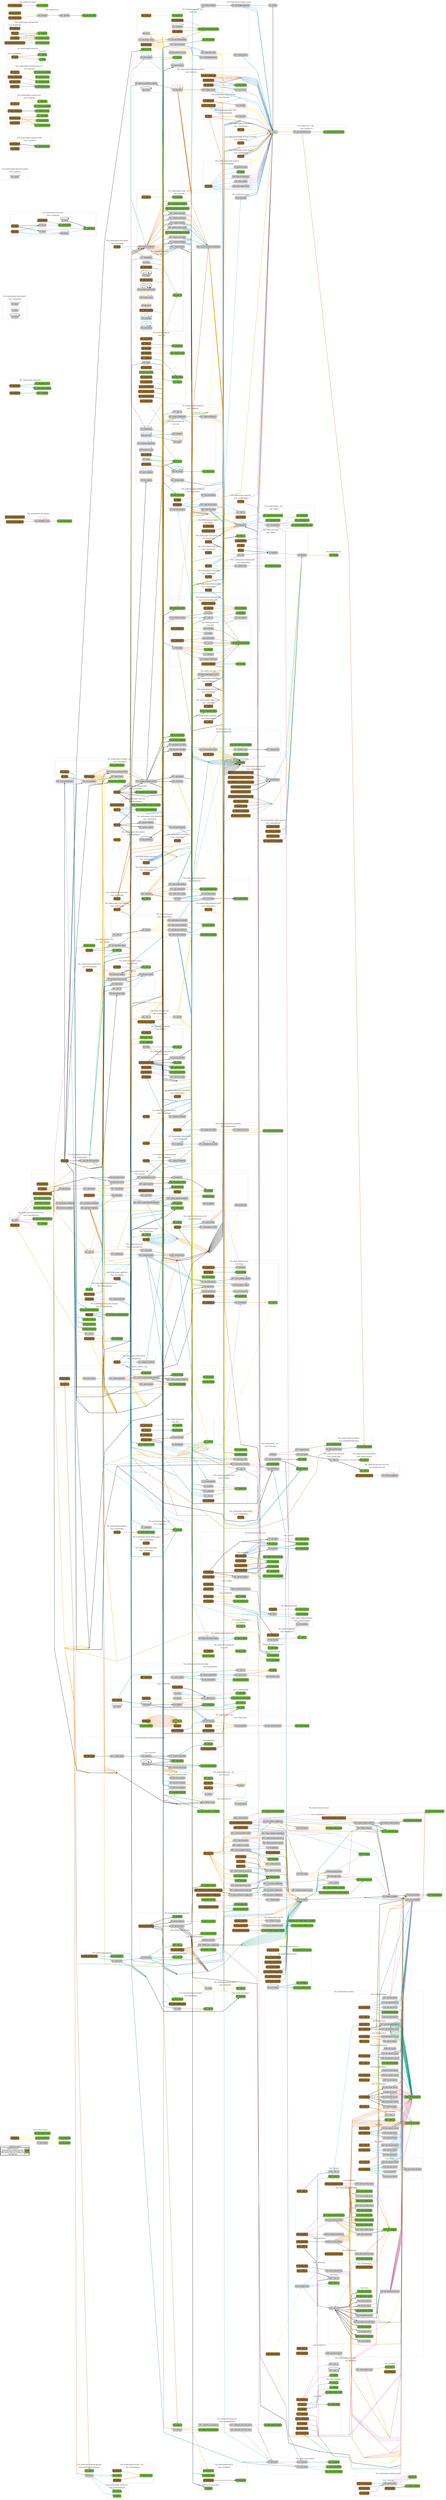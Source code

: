 digraph G {
concentrate=true;
splines="polyline";
rankdir="LR";
subgraph legend{
    rank = min;
    label = "legend";
    Legend [shape=none, margin=0, label = <
        <table cellspacing="0" cellpadding="0" border="1"><tr><td>Code2flow Legend</td></tr><tr><td>
        <table cellspacing="0">
        <tr><td>Regular function</td><td width="50px" bgcolor='#cccccc'></td></tr>
        <tr><td>Trunk function (nothing calls this)</td><td bgcolor='#966F33'></td></tr>
        <tr><td>Leaf function (this calls nothing else)</td><td bgcolor='#6db33f'></td></tr>
        <tr><td>Function call</td><td><font color='black'>&#8594;</font></td></tr>
        </table></td></tr></table>
        >];
}node_d9330f44 [label="0: (global)()" name="ansible.constants::(global)" shape="rect" style="rounded,filled" fillcolor="#966F33" ];
node_ccdbc345 [label="53: _get_config()" name="ansible.constants::_get_config" shape="rect" style="rounded,filled" fillcolor="#6db33f" ];
node_f974f9c4 [label="40: get_config()" name="ansible.constants::get_config" shape="rect" style="rounded,filled" fillcolor="#cccccc" ];
node_4611db5f [label="66: load_config_file()" name="ansible.constants::load_config_file" shape="rect" style="rounded,filled" fillcolor="#6db33f" ];
node_589b10b0 [label="31: mk_boolean()" name="ansible.constants::mk_boolean" shape="rect" style="rounded,filled" fillcolor="#6db33f" ];
node_19f826ac [label="88: shell_expand_path()" name="ansible.constants::shell_expand_path" shape="rect" style="rounded,filled" fillcolor="#6db33f" ];
node_59980e51 [label="41: __init__()" name="ansible.errors.__init__::AnsibleError.__init__" shape="rect" style="rounded,filled" fillcolor="#cccccc" ];
node_5f4cda71 [label="61: _get_error_lines_from_file()" name="ansible.errors.__init__::AnsibleError._get_error_lines_from_file" shape="rect" style="rounded,filled" fillcolor="#6db33f" ];
node_2d9f53d6 [label="80: _get_extended_error()" name="ansible.errors.__init__::AnsibleError._get_extended_error" shape="rect" style="rounded,filled" fillcolor="#cccccc" ];
node_67cc74c2 [label="41: __init__()" name="ansible.executor.connection_info::ConnectionInformation.__init__" shape="rect" style="rounded,filled" fillcolor="#cccccc" ];
node_12c93ef1 [label="70: __repr__()" name="ansible.executor.connection_info::ConnectionInformation.__repr__" shape="rect" style="rounded,filled" fillcolor="#966F33" ];
node_6cc399cc [label="195: _get_fields()" name="ansible.executor.connection_info::ConnectionInformation._get_fields" shape="rect" style="rounded,filled" fillcolor="#6db33f" ];
node_962e55bf [label="135: copy()" name="ansible.executor.connection_info::ConnectionInformation.copy" shape="rect" style="rounded,filled" fillcolor="#cccccc" ];
node_a42d7050 [label="169: make_sudo_cmd()" name="ansible.executor.connection_info::ConnectionInformation.make_sudo_cmd" shape="rect" style="rounded,filled" fillcolor="#6db33f" ];
node_c9ef448a [label="198: post_validate()" name="ansible.executor.connection_info::ConnectionInformation.post_validate" shape="rect" style="rounded,filled" fillcolor="#966F33" ];
node_9b699317 [label="101: set_options()" name="ansible.executor.connection_info::ConnectionInformation.set_options" shape="rect" style="rounded,filled" fillcolor="#cccccc" ];
node_b487e8c0 [label="78: set_play()" name="ansible.executor.connection_info::ConnectionInformation.set_play" shape="rect" style="rounded,filled" fillcolor="#6db33f" ];
node_44f7f1a5 [label="152: set_task_override()" name="ansible.executor.connection_info::ConnectionInformation.set_task_override" shape="rect" style="rounded,filled" fillcolor="#cccccc" ];
node_862afff2 [label="58: _find_snippet_imports()" name="ansible.executor.module_common::_find_snippet_imports" shape="rect" style="rounded,filled" fillcolor="#cccccc" ];
node_c590c898 [label="50: _slurp()" name="ansible.executor.module_common::_slurp" shape="rect" style="rounded,filled" fillcolor="#cccccc" ];
node_4a2cd705 [label="116: modify_module()" name="ansible.executor.module_common::modify_module" shape="rect" style="rounded,filled" fillcolor="#cccccc" ];
node_47f4a2cc [label="30: __init__()" name="ansible.executor.play_iterator::HostState.__init__" shape="rect" style="rounded,filled" fillcolor="#6db33f" ];
node_6c5b0f65 [label="57: copy()" name="ansible.executor.play_iterator::HostState.copy" shape="rect" style="rounded,filled" fillcolor="#966F33" ];
node_5cd0abed [label="86: __init__()" name="ansible.executor.play_iterator::PlayIterator.__init__" shape="rect" style="rounded,filled" fillcolor="#cccccc" ];
node_8cc8740d [label="225: add_tasks()" name="ansible.executor.play_iterator::PlayIterator.add_tasks" shape="rect" style="rounded,filled" fillcolor="#cccccc" ];
node_99c63085 [label="101: get_host_state()" name="ansible.executor.play_iterator::PlayIterator.get_host_state" shape="rect" style="rounded,filled" fillcolor="#cccccc" ];
node_51d82065 [label="107: get_next_task_for_host()" name="ansible.executor.play_iterator::PlayIterator.get_next_task_for_host" shape="rect" style="rounded,filled" fillcolor="#cccccc" ];
node_84d84a62 [label="202: get_original_task()" name="ansible.executor.play_iterator::PlayIterator.get_original_task" shape="rect" style="rounded,filled" fillcolor="#cccccc" ];
node_0a911299 [label="183: mark_host_failed()" name="ansible.executor.play_iterator::PlayIterator.mark_host_failed" shape="rect" style="rounded,filled" fillcolor="#cccccc" ];
node_e0cae4c9 [label="38: __init__()" name="ansible.executor.playbook_executor::PlaybookExecutor.__init__" shape="rect" style="rounded,filled" fillcolor="#966F33" ];
node_975d9905 [label="95: _cleanup()" name="ansible.executor.playbook_executor::PlaybookExecutor._cleanup" shape="rect" style="rounded,filled" fillcolor="#6db33f" ];
node_2ba89eee [label="98: _get_serialized_batches()" name="ansible.executor.playbook_executor::PlaybookExecutor._get_serialized_batches" shape="rect" style="rounded,filled" fillcolor="#6db33f" ];
node_66f88a7f [label="47: run()" name="ansible.executor.playbook_executor::PlaybookExecutor.run" shape="rect" style="rounded,filled" fillcolor="#cccccc" ];
node_6e30f336 [label="50: __init__()" name="ansible.executor.process.result::ResultProcess.__init__" shape="rect" style="rounded,filled" fillcolor="#6db33f" ];
node_c06cdfb2 [label="65: _read_worker_result()" name="ansible.executor.process.result::ResultProcess._read_worker_result" shape="rect" style="rounded,filled" fillcolor="#cccccc" ];
node_ed34631e [label="60: _send_result()" name="ansible.executor.process.result::ResultProcess._send_result" shape="rect" style="rounded,filled" fillcolor="#cccccc" ];
node_c568edf5 [label="92: run()" name="ansible.executor.process.result::ResultProcess.run" shape="rect" style="rounded,filled" fillcolor="#966F33" ];
node_c8536441 [label="54: __init__()" name="ansible.executor.process.worker::WorkerProcess.__init__" shape="rect" style="rounded,filled" fillcolor="#6db33f" ];
node_00f61792 [label="82: run()" name="ansible.executor.process.worker::WorkerProcess.run" shape="rect" style="rounded,filled" fillcolor="#966F33" ];
node_ea8343b9 [label="46: __init__()" name="ansible.executor.task_executor::TaskExecutor.__init__" shape="rect" style="rounded,filled" fillcolor="#6db33f" ];
node_0e8f6b2e [label="368: _compute_delegate()" name="ansible.executor.task_executor::TaskExecutor._compute_delegate" shape="rect" style="rounded,filled" fillcolor="#6db33f" ];
node_14dd5f91 [label="161: _execute()" name="ansible.executor.task_executor::TaskExecutor._execute" shape="rect" style="rounded,filled" fillcolor="#cccccc" ];
node_6120ccb3 [label="340: _get_action_handler()" name="ansible.executor.task_executor::TaskExecutor._get_action_handler" shape="rect" style="rounded,filled" fillcolor="#cccccc" ];
node_227d76ee [label="313: _get_connection()" name="ansible.executor.task_executor::TaskExecutor._get_connection" shape="rect" style="rounded,filled" fillcolor="#cccccc" ];
node_b85b54cf [label="93: _get_loop_items()" name="ansible.executor.task_executor::TaskExecutor._get_loop_items" shape="rect" style="rounded,filled" fillcolor="#cccccc" ];
node_96fa47c9 [label="271: _poll_async_result()" name="ansible.executor.task_executor::TaskExecutor._poll_async_result" shape="rect" style="rounded,filled" fillcolor="#cccccc" ];
node_2be718f0 [label="106: _run_loop()" name="ansible.executor.task_executor::TaskExecutor._run_loop" shape="rect" style="rounded,filled" fillcolor="#cccccc" ];
node_3de8dc65 [label="145: _squash_items()" name="ansible.executor.task_executor::TaskExecutor._squash_items" shape="rect" style="rounded,filled" fillcolor="#6db33f" ];
node_688b1685 [label="54: run()" name="ansible.executor.task_executor::TaskExecutor.run" shape="rect" style="rounded,filled" fillcolor="#cccccc" ];
node_dc2c8161 [label="50: __init__()" name="ansible.executor.task_queue_manager::TaskQueueManager.__init__" shape="rect" style="rounded,filled" fillcolor="#cccccc" ];
node_ca89d9ce [label="103: _initialize_notified_handlers()" name="ansible.executor.task_queue_manager::TaskQueueManager._initialize_notified_handlers" shape="rect" style="rounded,filled" fillcolor="#6db33f" ];
node_36dc9d09 [label="159: cleanup()" name="ansible.executor.task_queue_manager::TaskQueueManager.cleanup" shape="rect" style="rounded,filled" fillcolor="#966F33" ];
node_95399359 [label="175: get_callback()" name="ansible.executor.task_queue_manager::TaskQueueManager.get_callback" shape="rect" style="rounded,filled" fillcolor="#6db33f" ];
node_a45c09aa [label="172: get_inventory()" name="ansible.executor.task_queue_manager::TaskQueueManager.get_inventory" shape="rect" style="rounded,filled" fillcolor="#6db33f" ];
node_c6176b2f [label="196: get_notified_handlers()" name="ansible.executor.task_queue_manager::TaskQueueManager.get_notified_handlers" shape="rect" style="rounded,filled" fillcolor="#6db33f" ];
node_f451da99 [label="199: get_workers()" name="ansible.executor.task_queue_manager::TaskQueueManager.get_workers" shape="rect" style="rounded,filled" fillcolor="#6db33f" ];
node_36bc8645 [label="124: run()" name="ansible.executor.task_queue_manager::TaskQueueManager.run" shape="rect" style="rounded,filled" fillcolor="#966F33" ];
node_57ffbdf4 [label="202: terminate()" name="ansible.executor.task_queue_manager::TaskQueueManager.terminate" shape="rect" style="rounded,filled" fillcolor="#6db33f" ];
node_2eff511d [label="31: __init__()" name="ansible.executor.task_result::TaskResult.__init__" shape="rect" style="rounded,filled" fillcolor="#cccccc" ];
node_4515fa23 [label="54: _check_key()" name="ansible.executor.task_result::TaskResult._check_key" shape="rect" style="rounded,filled" fillcolor="#6db33f" ];
node_1be2260c [label="39: is_changed()" name="ansible.executor.task_result::TaskResult.is_changed" shape="rect" style="rounded,filled" fillcolor="#966F33" ];
node_7f2ae4d7 [label="45: is_failed()" name="ansible.executor.task_result::TaskResult.is_failed" shape="rect" style="rounded,filled" fillcolor="#cccccc" ];
node_6c79e2de [label="42: is_skipped()" name="ansible.executor.task_result::TaskResult.is_skipped" shape="rect" style="rounded,filled" fillcolor="#cccccc" ];
node_eaf78b8a [label="51: is_unreachable()" name="ansible.executor.task_result::TaskResult.is_unreachable" shape="rect" style="rounded,filled" fillcolor="#cccccc" ];
node_9cef777f [label="254: __get_hosts()" name="ansible.inventory.__init__::Inventory.__get_hosts" shape="rect" style="rounded,filled" fillcolor="#cccccc" ];
node_475a3391 [label="47: __init__()" name="ansible.inventory.__init__::Inventory.__init__" shape="rect" style="rounded,filled" fillcolor="#966F33" ];
node_90662248 [label="296: _apply_ranges()" name="ansible.inventory.__init__::Inventory._apply_ranges" shape="rect" style="rounded,filled" fillcolor="#cccccc" ];
node_19d1fbac [label="328: _create_implicit_localhost()" name="ansible.inventory.__init__::Inventory._create_implicit_localhost" shape="rect" style="rounded,filled" fillcolor="#cccccc" ];
node_b917f454 [label="269: _enumeration_info()" name="ansible.inventory.__init__::Inventory._enumeration_info" shape="rect" style="rounded,filled" fillcolor="#6db33f" ];
node_7a2cb022 [label="430: _get_group_variables()" name="ansible.inventory.__init__::Inventory._get_group_variables" shape="rect" style="rounded,filled" fillcolor="#cccccc" ];
node_1de8307f [label="406: _get_host()" name="ansible.inventory.__init__::Inventory._get_host" shape="rect" style="rounded,filled" fillcolor="#cccccc" ];
node_a61b45c6 [label="464: _get_host_variables()" name="ansible.inventory.__init__::Inventory._get_host_variables" shape="rect" style="rounded,filled" fillcolor="#cccccc" ];
node_f17816b8 [label="622: _get_hostgroup_vars()" name="ansible.inventory.__init__::Inventory._get_hostgroup_vars" shape="rect" style="rounded,filled" fillcolor="#cccccc" ];
node_75493db1 [label="210: _get_hosts()" name="ansible.inventory.__init__::Inventory._get_hosts" shape="rect" style="rounded,filled" fillcolor="#cccccc" ];
node_2b85fe4b [label="342: _hosts_in_unenumerated_pattern()" name="ansible.inventory.__init__::Inventory._hosts_in_unenumerated_pattern" shape="rect" style="rounded,filled" fillcolor="#cccccc" ];
node_63da2153 [label="161: _match()" name="ansible.inventory.__init__::Inventory._match" shape="rect" style="rounded,filled" fillcolor="#6db33f" ];
node_36edf659 [label="170: _match_list()" name="ansible.inventory.__init__::Inventory._match_list" shape="rect" style="rounded,filled" fillcolor="#6db33f" ];
node_561de4ac [label="499: add_group()" name="ansible.inventory.__init__::Inventory.add_group" shape="rect" style="rounded,filled" fillcolor="#cccccc" ];
node_49419068 [label="574: basedir()" name="ansible.inventory.__init__::Inventory.basedir" shape="rect" style="rounded,filled" fillcolor="#cccccc" ];
node_e65b15d3 [label="376: clear_pattern_cache()" name="ansible.inventory.__init__::Inventory.clear_pattern_cache" shape="rect" style="rounded,filled" fillcolor="#6db33f" ];
node_57bb47ce [label="419: get_group()" name="ansible.inventory.__init__::Inventory.get_group" shape="rect" style="rounded,filled" fillcolor="#6db33f" ];
node_3ca375dc [label="425: get_group_variables()" name="ansible.inventory.__init__::Inventory.get_group_variables" shape="rect" style="rounded,filled" fillcolor="#cccccc" ];
node_f025f04c [label="618: get_group_vars()" name="ansible.inventory.__init__::Inventory.get_group_vars" shape="rect" style="rounded,filled" fillcolor="#cccccc" ];
node_ee351c46 [label="398: get_groups()" name="ansible.inventory.__init__::Inventory.get_groups" shape="rect" style="rounded,filled" fillcolor="#6db33f" ];
node_678f17a3 [label="401: get_host()" name="ansible.inventory.__init__::Inventory.get_host" shape="rect" style="rounded,filled" fillcolor="#cccccc" ];
node_d9a265c4 [label="458: get_host_variables()" name="ansible.inventory.__init__::Inventory.get_host_variables" shape="rect" style="rounded,filled" fillcolor="#cccccc" ];
node_fbc7cbf5 [label="614: get_host_vars()" name="ansible.inventory.__init__::Inventory.get_host_vars" shape="rect" style="rounded,filled" fillcolor="#cccccc" ];
node_593157f7 [label="185: get_hosts()" name="ansible.inventory.__init__::Inventory.get_hosts" shape="rect" style="rounded,filled" fillcolor="#cccccc" ];
node_4c5070ef [label="451: get_vars()" name="ansible.inventory.__init__::Inventory.get_vars" shape="rect" style="rounded,filled" fillcolor="#966F33" ];
node_db61d2c7 [label="380: groups_for_host()" name="ansible.inventory.__init__::Inventory.groups_for_host" shape="rect" style="rounded,filled" fillcolor="#966F33" ];
node_e58cb0d4 [label="386: groups_list()" name="ansible.inventory.__init__::Inventory.groups_list" shape="rect" style="rounded,filled" fillcolor="#cccccc" ];
node_a6264b1e [label="568: is_file()" name="ansible.inventory.__init__::Inventory.is_file" shape="rect" style="rounded,filled" fillcolor="#6db33f" ];
node_05a9737c [label="506: list_hosts()" name="ansible.inventory.__init__::Inventory.list_hosts" shape="rect" style="rounded,filled" fillcolor="#966F33" ];
node_5722e1eb [label="560: remove_restriction()" name="ansible.inventory.__init__::Inventory.remove_restriction" shape="rect" style="rounded,filled" fillcolor="#6db33f" ];
node_6fe2d2eb [label="518: restrict_to_hosts()" name="ansible.inventory.__init__::Inventory.restrict_to_hosts" shape="rect" style="rounded,filled" fillcolor="#6db33f" ];
node_bf5a8d88 [label="594: set_playbook_basedir()" name="ansible.inventory.__init__::Inventory.set_playbook_basedir" shape="rect" style="rounded,filled" fillcolor="#966F33" ];
node_dfd17bcf [label="584: src()" name="ansible.inventory.__init__::Inventory.src" shape="rect" style="rounded,filled" fillcolor="#966F33" ];
node_ae879a19 [label="36: __init__()" name="ansible.inventory.dir::InventoryDirectory.__init__" shape="rect" style="rounded,filled" fillcolor="#cccccc" ];
node_082de9c2 [label="133: _add_group()" name="ansible.inventory.dir::InventoryDirectory._add_group" shape="rect" style="rounded,filled" fillcolor="#cccccc" ];
node_e3ed9d2e [label="144: _add_host()" name="ansible.inventory.dir::InventoryDirectory._add_host" shape="rect" style="rounded,filled" fillcolor="#cccccc" ];
node_cbb65db5 [label="152: _merge_groups()" name="ansible.inventory.dir::InventoryDirectory._merge_groups" shape="rect" style="rounded,filled" fillcolor="#cccccc" ];
node_c178e83d [label="206: _merge_hosts()" name="ansible.inventory.dir::InventoryDirectory._merge_hosts" shape="rect" style="rounded,filled" fillcolor="#cccccc" ];
node_1b1205d8 [label="37: detect_range()" name="ansible.inventory.expand_hosts::detect_range" shape="rect" style="rounded,filled" fillcolor="#6db33f" ];
node_d2c8b68a [label="49: expand_hostname_range()" name="ansible.inventory.expand_hosts::expand_hostname_range" shape="rect" style="rounded,filled" fillcolor="#cccccc" ];
node_3f08f46f [label="42: __getstate__()" name="ansible.inventory.group::Group.__getstate__" shape="rect" style="rounded,filled" fillcolor="#966F33" ];
node_e9e956e2 [label="25: __init__()" name="ansible.inventory.group::Group.__init__" shape="rect" style="rounded,filled" fillcolor="#6db33f" ];
node_b20f2055 [label="39: __repr__()" name="ansible.inventory.group::Group.__repr__" shape="rect" style="rounded,filled" fillcolor="#966F33" ];
node_0703d0d5 [label="45: __setstate__()" name="ansible.inventory.group::Group.__setstate__" shape="rect" style="rounded,filled" fillcolor="#966F33" ];
node_53ae7805 [label="100: _check_children_depth()" name="ansible.inventory.group::Group._check_children_depth" shape="rect" style="rounded,filled" fillcolor="#cccccc" ];
node_dee657e4 [label="148: _get_ancestors()" name="ansible.inventory.group::Group._get_ancestors" shape="rect" style="rounded,filled" fillcolor="#cccccc" ];
node_b198d4a5 [label="129: _get_hosts()" name="ansible.inventory.group::Group._get_hosts" shape="rect" style="rounded,filled" fillcolor="#6db33f" ];
node_0bdfb35d [label="78: add_child_group()" name="ansible.inventory.group::Group.add_child_group" shape="rect" style="rounded,filled" fillcolor="#cccccc" ];
node_f46bb38a [label="106: add_host()" name="ansible.inventory.group::Group.add_host" shape="rect" style="rounded,filled" fillcolor="#cccccc" ];
node_5eb0c23e [label="116: clear_hosts_cache()" name="ansible.inventory.group::Group.clear_hosts_cache" shape="rect" style="rounded,filled" fillcolor="#cccccc" ];
node_89e9dd89 [label="63: deserialize()" name="ansible.inventory.group::Group.deserialize" shape="rect" style="rounded,filled" fillcolor="#cccccc" ];
node_0f84391f [label="156: get_ancestors()" name="ansible.inventory.group::Group.get_ancestors" shape="rect" style="rounded,filled" fillcolor="#cccccc" ];
node_70552e9a [label="122: get_hosts()" name="ansible.inventory.group::Group.get_hosts" shape="rect" style="rounded,filled" fillcolor="#966F33" ];
node_e3782ffe [label="75: get_name()" name="ansible.inventory.group::Group.get_name" shape="rect" style="rounded,filled" fillcolor="#6db33f" ];
node_4d2933b2 [label="48: serialize()" name="ansible.inventory.group::Group.serialize" shape="rect" style="rounded,filled" fillcolor="#cccccc" ];
node_eff42ec4 [label="112: set_variable()" name="ansible.inventory.group::Group.set_variable" shape="rect" style="rounded,filled" fillcolor="#6db33f" ];
node_0935d8f2 [label="33: __getstate__()" name="ansible.inventory.host::Host.__getstate__" shape="rect" style="rounded,filled" fillcolor="#966F33" ];
node_ec95fc38 [label="72: __init__()" name="ansible.inventory.host::Host.__init__" shape="rect" style="rounded,filled" fillcolor="#6db33f" ];
node_d2015aed [label="88: __repr__()" name="ansible.inventory.host::Host.__repr__" shape="rect" style="rounded,filled" fillcolor="#966F33" ];
node_cd1e20d4 [label="36: __setstate__()" name="ansible.inventory.host::Host.__setstate__" shape="rect" style="rounded,filled" fillcolor="#966F33" ];
node_5562bce2 [label="57: deserialize()" name="ansible.inventory.host::Host.deserialize" shape="rect" style="rounded,filled" fillcolor="#cccccc" ];
node_c7c7b8b6 [label="109: get_groups()" name="ansible.inventory.host::Host.get_groups" shape="rect" style="rounded,filled" fillcolor="#cccccc" ];
node_c1ece167 [label="91: get_name()" name="ansible.inventory.host::Host.get_name" shape="rect" style="rounded,filled" fillcolor="#6db33f" ];
node_88c46298 [label="119: get_vars()" name="ansible.inventory.host::Host.get_vars" shape="rect" style="rounded,filled" fillcolor="#966F33" ];
node_452c16f4 [label="42: serialize()" name="ansible.inventory.host::Host.serialize" shape="rect" style="rounded,filled" fillcolor="#6db33f" ];
node_af3d45ba [label="98: set_gathered_facts()" name="ansible.inventory.host::Host.set_gathered_facts" shape="rect" style="rounded,filled" fillcolor="#6db33f" ];
node_ace59ac8 [label="36: __init__()" name="ansible.inventory.ini::InventoryParser.__init__" shape="rect" style="rounded,filled" fillcolor="#cccccc" ];
node_6d70ccd8 [label="73: _add_allgroup_children()" name="ansible.inventory.ini::InventoryParser._add_allgroup_children" shape="rect" style="rounded,filled" fillcolor="#cccccc" ];
node_3e7502d4 [label="209: _before_comment()" name="ansible.inventory.ini::InventoryParser._before_comment" shape="rect" style="rounded,filled" fillcolor="#6db33f" ];
node_4eb2420c [label="44: _parse()" name="ansible.inventory.ini::InventoryParser._parse" shape="rect" style="rounded,filled" fillcolor="#cccccc" ];
node_4c075ad2 [label="80: _parse_base_groups()" name="ansible.inventory.ini::InventoryParser._parse_base_groups" shape="rect" style="rounded,filled" fillcolor="#cccccc" ];
node_2f033556 [label="156: _parse_group_children()" name="ansible.inventory.ini::InventoryParser._parse_group_children" shape="rect" style="rounded,filled" fillcolor="#cccccc" ];
node_c819d38a [label="184: _parse_group_variables()" name="ansible.inventory.ini::InventoryParser._parse_group_variables" shape="rect" style="rounded,filled" fillcolor="#cccccc" ];
node_4caddf3f [label="53: _parse_value()" name="ansible.inventory.ini::InventoryParser._parse_value" shape="rect" style="rounded,filled" fillcolor="#6db33f" ];
node_a3e43299 [label="34: __init__()" name="ansible.inventory.script::InventoryScript.__init__" shape="rect" style="rounded,filled" fillcolor="#cccccc" ];
node_6cde5294 [label="58: _parse()" name="ansible.inventory.script::InventoryScript._parse" shape="rect" style="rounded,filled" fillcolor="#cccccc" ];
node_5d32661b [label="137: get_host_variables()" name="ansible.inventory.script::InventoryScript.get_host_variables" shape="rect" style="rounded,filled" fillcolor="#966F33" ];
node_6e682f4b [label="79: axapi_authenticate()" name="ansible.module_utils.a10::axapi_authenticate" shape="rect" style="rounded,filled" fillcolor="#966F33" ];
node_1bb79495 [label="55: axapi_call()" name="ansible.module_utils.a10::axapi_call" shape="rect" style="rounded,filled" fillcolor="#cccccc" ];
node_b3de9361 [label="50: axapi_failure()" name="ansible.module_utils.a10::axapi_failure" shape="rect" style="rounded,filled" fillcolor="#6db33f" ];
node_5222e749 [label="335: __init__()" name="ansible.module_utils.basic::AnsibleModule.__init__" shape="rect" style="rounded,filled" fillcolor="#966F33" ];
node_a071a5ed [label="700: _apply_operation_to_mode()" name="ansible.module_utils.basic::AnsibleModule._apply_operation_to_mode" shape="rect" style="rounded,filled" fillcolor="#6db33f" ];
node_33d1632d [label="989: _check_argument_types()" name="ansible.module_utils.basic::AnsibleModule._check_argument_types" shape="rect" style="rounded,filled" fillcolor="#cccccc" ];
node_9b0af191 [label="942: _check_argument_values()" name="ansible.module_utils.basic::AnsibleModule._check_argument_values" shape="rect" style="rounded,filled" fillcolor="#cccccc" ];
node_7f378816 [label="878: _check_for_check_mode()" name="ansible.module_utils.basic::AnsibleModule._check_for_check_mode" shape="rect" style="rounded,filled" fillcolor="#cccccc" ];
node_4ea1edda [label="886: _check_for_no_log()" name="ansible.module_utils.basic::AnsibleModule._check_for_no_log" shape="rect" style="rounded,filled" fillcolor="#cccccc" ];
node_49b4ce29 [label="891: _check_invalid_arguments()" name="ansible.module_utils.basic::AnsibleModule._check_invalid_arguments" shape="rect" style="rounded,filled" fillcolor="#cccccc" ];
node_1acfac1b [label="837: _check_locale()" name="ansible.module_utils.basic::AnsibleModule._check_locale" shape="rect" style="rounded,filled" fillcolor="#cccccc" ];
node_1e924620 [label="906: _check_mutually_exclusive()" name="ansible.module_utils.basic::AnsibleModule._check_mutually_exclusive" shape="rect" style="rounded,filled" fillcolor="#cccccc" ];
node_62a0b4fd [label="932: _check_required_arguments()" name="ansible.module_utils.basic::AnsibleModule._check_required_arguments" shape="rect" style="rounded,filled" fillcolor="#cccccc" ];
node_f2557a83 [label="914: _check_required_one_of()" name="ansible.module_utils.basic::AnsibleModule._check_required_one_of" shape="rect" style="rounded,filled" fillcolor="#cccccc" ];
node_853de76b [label="922: _check_required_together()" name="ansible.module_utils.basic::AnsibleModule._check_required_together" shape="rect" style="rounded,filled" fillcolor="#cccccc" ];
node_eb16c5c8 [label="899: _count_terms()" name="ansible.module_utils.basic::AnsibleModule._count_terms" shape="rect" style="rounded,filled" fillcolor="#6db33f" ];
node_adaa1843 [label="715: _get_octal_mode_from_symbolic_perms()" name="ansible.module_utils.basic::AnsibleModule._get_octal_mode_from_symbolic_perms" shape="rect" style="rounded,filled" fillcolor="#6db33f" ];
node_8e0b29cf [label="856: _handle_aliases()" name="ansible.module_utils.basic::AnsibleModule._handle_aliases" shape="rect" style="rounded,filled" fillcolor="#cccccc" ];
node_43a75aff [label="1065: _load_params()" name="ansible.module_utils.basic::AnsibleModule._load_params" shape="rect" style="rounded,filled" fillcolor="#cccccc" ];
node_52cde69f [label="1073: _log_invocation()" name="ansible.module_utils.basic::AnsibleModule._log_invocation" shape="rect" style="rounded,filled" fillcolor="#cccccc" ];
node_95b7e421 [label="1130: _set_cwd()" name="ansible.module_utils.basic::AnsibleModule._set_cwd" shape="rect" style="rounded,filled" fillcolor="#6db33f" ];
node_b44f8f74 [label="1053: _set_defaults()" name="ansible.module_utils.basic::AnsibleModule._set_defaults" shape="rect" style="rounded,filled" fillcolor="#6db33f" ];
node_00244077 [label="680: _symbolic_mode_to_octal()" name="ansible.module_utils.basic::AnsibleModule._symbolic_mode_to_octal" shape="rect" style="rounded,filled" fillcolor="#cccccc" ];
node_6f000e8a [label="471: _to_filesystem_str()" name="ansible.module_utils.basic::AnsibleModule._to_filesystem_str" shape="rect" style="rounded,filled" fillcolor="#6db33f" ];
node_5e348507 [label="796: add_path_info()" name="ansible.module_utils.basic::AnsibleModule.add_path_info" shape="rect" style="rounded,filled" fillcolor="#cccccc" ];
node_0f02bbbe [label="1552: append_to_file()" name="ansible.module_utils.basic::AnsibleModule.append_to_file" shape="rect" style="rounded,filled" fillcolor="#6db33f" ];
node_91c9fac2 [label="1297: atomic_move()" name="ansible.module_utils.basic::AnsibleModule.atomic_move" shape="rect" style="rounded,filled" fillcolor="#966F33" ];
node_4d269bb1 [label="1278: backup_local()" name="ansible.module_utils.basic::AnsibleModule.backup_local" shape="rect" style="rounded,filled" fillcolor="#966F33" ];
node_01c30dd1 [label="1178: boolean()" name="ansible.module_utils.basic::AnsibleModule.boolean" shape="rect" style="rounded,filled" fillcolor="#cccccc" ];
node_f8d9fb51 [label="1290: cleanup()" name="ansible.module_utils.basic::AnsibleModule.cleanup" shape="rect" style="rounded,filled" fillcolor="#6db33f" ];
node_ca05a601 [label="1237: digest_from_file()" name="ansible.module_utils.basic::AnsibleModule.digest_from_file" shape="rect" style="rounded,filled" fillcolor="#cccccc" ];
node_9e1d2227 [label="1209: do_cleanup_files()" name="ansible.module_utils.basic::AnsibleModule.do_cleanup_files" shape="rect" style="rounded,filled" fillcolor="#cccccc" ];
node_a13ca7b9 [label="1213: exit_json()" name="ansible.module_utils.basic::AnsibleModule.exit_json" shape="rect" style="rounded,filled" fillcolor="#cccccc" ];
node_8877a24b [label="1222: fail_json()" name="ansible.module_utils.basic::AnsibleModule.fail_json" shape="rect" style="rounded,filled" fillcolor="#cccccc" ];
node_b25d9605 [label="525: find_mount_point()" name="ansible.module_utils.basic::AnsibleModule.find_mount_point" shape="rect" style="rounded,filled" fillcolor="#6db33f" ];
node_e72d3e2d [label="1150: get_bin_path()" name="ansible.module_utils.basic::AnsibleModule.get_bin_path" shape="rect" style="rounded,filled" fillcolor="#cccccc" ];
node_ac2c032a [label="1231: is_executable()" name="ansible.module_utils.basic::AnsibleModule.is_executable" shape="rect" style="rounded,filled" fillcolor="#6db33f" ];
node_5dc57cfc [label="531: is_nfs_path()" name="ansible.module_utils.basic::AnsibleModule.is_nfs_path" shape="rect" style="rounded,filled" fillcolor="#cccccc" ];
node_90ff33c9 [label="1191: jsonify()" name="ansible.module_utils.basic::AnsibleModule.jsonify" shape="rect" style="rounded,filled" fillcolor="#cccccc" ];
node_4623d291 [label="393: load_file_common_arguments()" name="ansible.module_utils.basic::AnsibleModule.load_file_common_arguments" shape="rect" style="rounded,filled" fillcolor="#966F33" ];
node_3eb93258 [label="1253: md5()" name="ansible.module_utils.basic::AnsibleModule.md5" shape="rect" style="rounded,filled" fillcolor="#966F33" ];
node_a892aa9e [label="1558: pretty_bytes()" name="ansible.module_utils.basic::AnsibleModule.pretty_bytes" shape="rect" style="rounded,filled" fillcolor="#6db33f" ];
node_ddfc3226 [label="1382: run_command()" name="ansible.module_utils.basic::AnsibleModule.run_command" shape="rect" style="rounded,filled" fillcolor="#cccccc" ];
node_a419da85 [label="957: safe_eval()" name="ansible.module_utils.basic::AnsibleModule.safe_eval" shape="rect" style="rounded,filled" fillcolor="#6db33f" ];
node_c496342b [label="500: selinux_context()" name="ansible.module_utils.basic::AnsibleModule.selinux_context" shape="rect" style="rounded,filled" fillcolor="#cccccc" ];
node_7e388058 [label="485: selinux_default_context()" name="ansible.module_utils.basic::AnsibleModule.selinux_default_context" shape="rect" style="rounded,filled" fillcolor="#cccccc" ];
node_d98da660 [label="451: selinux_enabled()" name="ansible.module_utils.basic::AnsibleModule.selinux_enabled" shape="rect" style="rounded,filled" fillcolor="#cccccc" ];
node_7072fe8d [label="465: selinux_initial_context()" name="ansible.module_utils.basic::AnsibleModule.selinux_initial_context" shape="rect" style="rounded,filled" fillcolor="#cccccc" ];
node_1c641863 [label="443: selinux_mls_enabled()" name="ansible.module_utils.basic::AnsibleModule.selinux_mls_enabled" shape="rect" style="rounded,filled" fillcolor="#6db33f" ];
node_548f96b6 [label="556: set_context_if_different()" name="ansible.module_utils.basic::AnsibleModule.set_context_if_different" shape="rect" style="rounded,filled" fillcolor="#cccccc" ];
node_ac43e6a7 [label="550: set_default_selinux_context()" name="ansible.module_utils.basic::AnsibleModule.set_default_selinux_context" shape="rect" style="rounded,filled" fillcolor="#966F33" ];
node_edcdc5c0 [label="790: set_directory_attributes_if_different()" name="ansible.module_utils.basic::AnsibleModule.set_directory_attributes_if_different" shape="rect" style="rounded,filled" fillcolor="#966F33" ];
node_9b5eb6de [label="793: set_file_attributes_if_different()" name="ansible.module_utils.basic::AnsibleModule.set_file_attributes_if_different" shape="rect" style="rounded,filled" fillcolor="#966F33" ];
node_ee7c66e3 [label="774: set_fs_attributes_if_different()" name="ansible.module_utils.basic::AnsibleModule.set_fs_attributes_if_different" shape="rect" style="rounded,filled" fillcolor="#cccccc" ];
node_888ef587 [label="611: set_group_if_different()" name="ansible.module_utils.basic::AnsibleModule.set_group_if_different" shape="rect" style="rounded,filled" fillcolor="#cccccc" ];
node_5d769ef1 [label="633: set_mode_if_different()" name="ansible.module_utils.basic::AnsibleModule.set_mode_if_different" shape="rect" style="rounded,filled" fillcolor="#cccccc" ];
node_7a8f6676 [label="589: set_owner_if_different()" name="ansible.module_utils.basic::AnsibleModule.set_owner_if_different" shape="rect" style="rounded,filled" fillcolor="#cccccc" ];
node_1b4211ad [label="1268: sha1()" name="ansible.module_utils.basic::AnsibleModule.sha1" shape="rect" style="rounded,filled" fillcolor="#966F33" ];
node_af95566e [label="1272: sha256()" name="ansible.module_utils.basic::AnsibleModule.sha256" shape="rect" style="rounded,filled" fillcolor="#966F33" ];
node_ba131c3a [label="518: user_and_group()" name="ansible.module_utils.basic::AnsibleModule.user_and_group" shape="rect" style="rounded,filled" fillcolor="#6db33f" ];
node_5f4901c4 [label="180: get_distribution()" name="ansible.module_utils.basic::get_distribution" shape="rect" style="rounded,filled" fillcolor="#6db33f" ];
node_07c9afe7 [label="176: get_platform()" name="ansible.module_utils.basic::get_platform" shape="rect" style="rounded,filled" fillcolor="#6db33f" ];
node_f30c9e8a [label="273: heuristic_log_sanitize()" name="ansible.module_utils.basic::heuristic_log_sanitize" shape="rect" style="rounded,filled" fillcolor="#6db33f" ];
node_df5ca443 [label="255: json_dict_bytes_to_unicode()" name="ansible.module_utils.basic::json_dict_bytes_to_unicode" shape="rect" style="rounded,filled" fillcolor="#6db33f" ];
node_81fe58b8 [label="237: json_dict_unicode_to_bytes()" name="ansible.module_utils.basic::json_dict_unicode_to_bytes" shape="rect" style="rounded,filled" fillcolor="#6db33f" ];
node_da15249a [label="212: load_platform_subclass()" name="ansible.module_utils.basic::load_platform_subclass" shape="rect" style="rounded,filled" fillcolor="#966F33" ];
node_ed48ce4e [label="41: _find_end_quote()" name="ansible.module_utils.database::_find_end_quote" shape="rect" style="rounded,filled" fillcolor="#6db33f" ];
node_8087cb47 [label="63: _identifier_parse()" name="ansible.module_utils.database::_identifier_parse" shape="rect" style="rounded,filled" fillcolor="#cccccc" ];
node_b9bb8217 [label="116: mysql_quote_identifier()" name="ansible.module_utils.database::mysql_quote_identifier" shape="rect" style="rounded,filled" fillcolor="#966F33" ];
node_0a2183f6 [label="110: pg_quote_identifier()" name="ansible.module_utils.database::pg_quote_identifier" shape="rect" style="rounded,filled" fillcolor="#966F33" ];
node_4e509326 [label="51: aws_common_argument_spec()" name="ansible.module_utils.ec2::aws_common_argument_spec" shape="rect" style="rounded,filled" fillcolor="#6db33f" ];
node_3948d654 [label="159: boto_fix_security_token_in_profile()" name="ansible.module_utils.ec2::boto_fix_security_token_in_profile" shape="rect" style="rounded,filled" fillcolor="#6db33f" ];
node_0355ba77 [label="72: boto_supports_profile_name()" name="ansible.module_utils.ec2::boto_supports_profile_name" shape="rect" style="rounded,filled" fillcolor="#6db33f" ];
node_8faac4a9 [label="167: connect_to_aws()" name="ansible.module_utils.ec2::connect_to_aws" shape="rect" style="rounded,filled" fillcolor="#cccccc" ];
node_32f31e86 [label="62: ec2_argument_spec()" name="ansible.module_utils.ec2::ec2_argument_spec" shape="rect" style="rounded,filled" fillcolor="#966F33" ];
node_31c66509 [label="179: ec2_connect()" name="ansible.module_utils.ec2::ec2_connect" shape="rect" style="rounded,filled" fillcolor="#966F33" ];
node_f04ef2bd [label="76: get_aws_connection_info()" name="ansible.module_utils.ec2::get_aws_connection_info" shape="rect" style="rounded,filled" fillcolor="#cccccc" ];
node_2eadbaf5 [label="152: get_ec2_creds()" name="ansible.module_utils.ec2::get_ec2_creds" shape="rect" style="rounded,filled" fillcolor="#966F33" ];
node_06d7edd9 [label="1332: __init__()" name="ansible.module_utils.facts::AIX.__init__" shape="rect" style="rounded,filled" fillcolor="#966F33" ];
node_22e10563 [label="1341: get_cpu_facts()" name="ansible.module_utils.facts::AIX.get_cpu_facts" shape="rect" style="rounded,filled" fillcolor="#cccccc" ];
node_54bf6de1 [label="1392: get_dmi_facts()" name="ansible.module_utils.facts::AIX.get_dmi_facts" shape="rect" style="rounded,filled" fillcolor="#cccccc" ];
node_dcab6108 [label="1368: get_memory_facts()" name="ansible.module_utils.facts::AIX.get_memory_facts" shape="rect" style="rounded,filled" fillcolor="#cccccc" ];
node_30de053d [label="1335: populate()" name="ansible.module_utils.facts::AIX.populate" shape="rect" style="rounded,filled" fillcolor="#966F33" ];
node_ca1e9356 [label="2084: get_interfaces_info()" name="ansible.module_utils.facts::AIXNetwork.get_interfaces_info" shape="rect" style="rounded,filled" fillcolor="#966F33" ];
node_21d964ff [label="2124: parse_interface_line()" name="ansible.module_utils.facts::AIXNetwork.parse_interface_line" shape="rect" style="rounded,filled" fillcolor="#cccccc" ];
node_5cd081ce [label="1521: __init__()" name="ansible.module_utils.facts::Darwin.__init__" shape="rect" style="rounded,filled" fillcolor="#966F33" ];
node_f4523db2 [label="1560: get_cpu_facts()" name="ansible.module_utils.facts::Darwin.get_cpu_facts" shape="rect" style="rounded,filled" fillcolor="#cccccc" ];
node_e84d56e1 [label="1553: get_mac_facts()" name="ansible.module_utils.facts::Darwin.get_mac_facts" shape="rect" style="rounded,filled" fillcolor="#cccccc" ];
node_f74d07f5 [label="1569: get_memory_facts()" name="ansible.module_utils.facts::Darwin.get_memory_facts" shape="rect" style="rounded,filled" fillcolor="#cccccc" ];
node_813ddf7d [label="1531: get_sysctl()" name="ansible.module_utils.facts::Darwin.get_sysctl" shape="rect" style="rounded,filled" fillcolor="#cccccc" ];
node_6e2fa850 [label="1542: get_system_profile()" name="ansible.module_utils.facts::Darwin.get_system_profile" shape="rect" style="rounded,filled" fillcolor="#cccccc" ];
node_83572913 [label="1524: populate()" name="ansible.module_utils.facts::Darwin.populate" shape="rect" style="rounded,filled" fillcolor="#966F33" ];
node_43886e81 [label="2059: parse_media_line()" name="ansible.module_utils.facts::DarwinNetwork.parse_media_line" shape="rect" style="rounded,filled" fillcolor="#966F33" ];
node_3fac3870 [label="123: __init__()" name="ansible.module_utils.facts::Facts.__init__" shape="rect" style="rounded,filled" fillcolor="#cccccc" ];
node_7b3260cc [label="395: get_cmdline()" name="ansible.module_utils.facts::Facts.get_cmdline" shape="rect" style="rounded,filled" fillcolor="#cccccc" ];
node_590d2658 [label="526: get_date_time_facts()" name="ansible.module_utils.facts::Facts.get_date_time_facts" shape="rect" style="rounded,filled" fillcolor="#6db33f" ];
node_66a2d6df [label="223: get_distribution_facts()" name="ansible.module_utils.facts::Facts.get_distribution_facts" shape="rect" style="rounded,filled" fillcolor="#cccccc" ];
node_3685f370 [label="558: get_env_facts()" name="ansible.module_utils.facts::Facts.get_env_facts" shape="rect" style="rounded,filled" fillcolor="#6db33f" ];
node_f2fcd2e1 [label="519: get_fips_facts()" name="ansible.module_utils.facts::Facts.get_fips_facts" shape="rect" style="rounded,filled" fillcolor="#cccccc" ];
node_7fccd0a4 [label="176: get_local_facts()" name="ansible.module_utils.facts::Facts.get_local_facts" shape="rect" style="rounded,filled" fillcolor="#cccccc" ];
node_4195153e [label="442: get_lsb_facts()" name="ansible.module_utils.facts::Facts.get_lsb_facts" shape="rect" style="rounded,filled" fillcolor="#cccccc" ];
node_dc31debe [label="434: get_pkg_mgr_facts()" name="ansible.module_utils.facts::Facts.get_pkg_mgr_facts" shape="rect" style="rounded,filled" fillcolor="#6db33f" ];
node_962a00cd [label="143: get_platform_facts()" name="ansible.module_utils.facts::Facts.get_platform_facts" shape="rect" style="rounded,filled" fillcolor="#cccccc" ];
node_be663242 [label="409: get_public_ssh_host_keys()" name="ansible.module_utils.facts::Facts.get_public_ssh_host_keys" shape="rect" style="rounded,filled" fillcolor="#cccccc" ];
node_9fd38a19 [label="483: get_selinux_facts()" name="ansible.module_utils.facts::Facts.get_selinux_facts" shape="rect" style="rounded,filled" fillcolor="#6db33f" ];
node_aaac91ba [label="549: get_user_facts()" name="ansible.module_utils.facts::Facts.get_user_facts" shape="rect" style="rounded,filled" fillcolor="#6db33f" ];
node_368085db [label="1127: __init__()" name="ansible.module_utils.facts::FreeBSDHardware.__init__" shape="rect" style="rounded,filled" fillcolor="#966F33" ];
node_d149711a [label="1141: get_cpu_facts()" name="ansible.module_utils.facts::FreeBSDHardware.get_cpu_facts" shape="rect" style="rounded,filled" fillcolor="#cccccc" ];
node_ab8091ec [label="1192: get_device_facts()" name="ansible.module_utils.facts::FreeBSDHardware.get_device_facts" shape="rect" style="rounded,filled" fillcolor="#6db33f" ];
node_8aa0157f [label="1207: get_dmi_facts()" name="ansible.module_utils.facts::FreeBSDHardware.get_dmi_facts" shape="rect" style="rounded,filled" fillcolor="#cccccc" ];
node_c2499c03 [label="1157: get_memory_facts()" name="ansible.module_utils.facts::FreeBSDHardware.get_memory_facts" shape="rect" style="rounded,filled" fillcolor="#cccccc" ];
node_1786c4ce [label="1182: get_mount_facts()" name="ansible.module_utils.facts::FreeBSDHardware.get_mount_facts" shape="rect" style="rounded,filled" fillcolor="#cccccc" ];
node_e5e095f2 [label="1130: populate()" name="ansible.module_utils.facts::FreeBSDHardware.populate" shape="rect" style="rounded,filled" fillcolor="#966F33" ];
node_fe394e75 [label="1839: __init__()" name="ansible.module_utils.facts::GenericBsdIfconfigNetwork.__init__" shape="rect" style="rounded,filled" fillcolor="#966F33" ];
node_37c9dfc1 [label="1869: get_default_interfaces()" name="ansible.module_utils.facts::GenericBsdIfconfigNetwork.get_default_interfaces" shape="rect" style="rounded,filled" fillcolor="#cccccc" ];
node_40ae3046 [label="1904: get_interfaces_info()" name="ansible.module_utils.facts::GenericBsdIfconfigNetwork.get_interfaces_info" shape="rect" style="rounded,filled" fillcolor="#cccccc" ];
node_1a4cb0e9 [label="2028: get_options()" name="ansible.module_utils.facts::GenericBsdIfconfigNetwork.get_options" shape="rect" style="rounded,filled" fillcolor="#6db33f" ];
node_452fb70b [label="2037: merge_default_interface()" name="ansible.module_utils.facts::GenericBsdIfconfigNetwork.merge_default_interface" shape="rect" style="rounded,filled" fillcolor="#6db33f" ];
node_e8d47a54 [label="1969: parse_ether_line()" name="ansible.module_utils.facts::GenericBsdIfconfigNetwork.parse_ether_line" shape="rect" style="rounded,filled" fillcolor="#6db33f" ];
node_ba429ee5 [label="2012: parse_inet6_line()" name="ansible.module_utils.facts::GenericBsdIfconfigNetwork.parse_inet6_line" shape="rect" style="rounded,filled" fillcolor="#6db33f" ];
node_dee4d092 [label="1988: parse_inet_line()" name="ansible.module_utils.facts::GenericBsdIfconfigNetwork.parse_inet_line" shape="rect" style="rounded,filled" fillcolor="#6db33f" ];
node_a1e1e0bc [label="1947: parse_interface_line()" name="ansible.module_utils.facts::GenericBsdIfconfigNetwork.parse_interface_line" shape="rect" style="rounded,filled" fillcolor="#cccccc" ];
node_71076568 [label="1985: parse_lladdr_line()" name="ansible.module_utils.facts::GenericBsdIfconfigNetwork.parse_lladdr_line" shape="rect" style="rounded,filled" fillcolor="#6db33f" ];
node_f1788326 [label="1972: parse_media_line()" name="ansible.module_utils.facts::GenericBsdIfconfigNetwork.parse_media_line" shape="rect" style="rounded,filled" fillcolor="#cccccc" ];
node_d707a868 [label="1965: parse_nd6_line()" name="ansible.module_utils.facts::GenericBsdIfconfigNetwork.parse_nd6_line" shape="rect" style="rounded,filled" fillcolor="#cccccc" ];
node_3b64420e [label="1961: parse_options_line()" name="ansible.module_utils.facts::GenericBsdIfconfigNetwork.parse_options_line" shape="rect" style="rounded,filled" fillcolor="#cccccc" ];
node_24cb054b [label="1982: parse_status_line()" name="ansible.module_utils.facts::GenericBsdIfconfigNetwork.parse_status_line" shape="rect" style="rounded,filled" fillcolor="#6db33f" ];
node_f05a6b7f [label="2023: parse_unknown_line()" name="ansible.module_utils.facts::GenericBsdIfconfigNetwork.parse_unknown_line" shape="rect" style="rounded,filled" fillcolor="#6db33f" ];
node_c6ed6ee7 [label="1842: populate()" name="ansible.module_utils.facts::GenericBsdIfconfigNetwork.populate" shape="rect" style="rounded,filled" fillcolor="#966F33" ];
node_8f220a07 [label="1413: __init__()" name="ansible.module_utils.facts::HPUX.__init__" shape="rect" style="rounded,filled" fillcolor="#966F33" ];
node_962dce22 [label="1422: get_cpu_facts()" name="ansible.module_utils.facts::HPUX.get_cpu_facts" shape="rect" style="rounded,filled" fillcolor="#cccccc" ];
node_932f5c63 [label="1497: get_hw_facts()" name="ansible.module_utils.facts::HPUX.get_hw_facts" shape="rect" style="rounded,filled" fillcolor="#cccccc" ];
node_442f2b4a [label="1467: get_memory_facts()" name="ansible.module_utils.facts::HPUX.get_memory_facts" shape="rect" style="rounded,filled" fillcolor="#cccccc" ];
node_4add5dc2 [label="1416: populate()" name="ansible.module_utils.facts::HPUX.populate" shape="rect" style="rounded,filled" fillcolor="#966F33" ];
node_57c59e0f [label="2420: __init__()" name="ansible.module_utils.facts::HPUXVirtual.__init__" shape="rect" style="rounded,filled" fillcolor="#966F33" ];
node_042f70bf [label="2427: get_virtual_facts()" name="ansible.module_utils.facts::HPUXVirtual.get_virtual_facts" shape="rect" style="rounded,filled" fillcolor="#cccccc" ];
node_1987163b [label="2423: populate()" name="ansible.module_utils.facts::HPUXVirtual.populate" shape="rect" style="rounded,filled" fillcolor="#966F33" ];
node_53e8bb2a [label="587: __init__()" name="ansible.module_utils.facts::Hardware.__init__" shape="rect" style="rounded,filled" fillcolor="#cccccc" ];
node_55554bf2 [label="580: __new__()" name="ansible.module_utils.facts::Hardware.__new__" shape="rect" style="rounded,filled" fillcolor="#6db33f" ];
node_762375fe [label="614: __init__()" name="ansible.module_utils.facts::LinuxHardware.__init__" shape="rect" style="rounded,filled" fillcolor="#966F33" ];
node_04dc9e0f [label="671: get_cpu_facts()" name="ansible.module_utils.facts::LinuxHardware.get_cpu_facts" shape="rect" style="rounded,filled" fillcolor="#cccccc" ];
node_5178e65f [label="861: get_device_facts()" name="ansible.module_utils.facts::LinuxHardware.get_device_facts" shape="rect" style="rounded,filled" fillcolor="#cccccc" ];
node_2f40922e [label="753: get_dmi_facts()" name="ansible.module_utils.facts::LinuxHardware.get_dmi_facts" shape="rect" style="rounded,filled" fillcolor="#cccccc" ];
node_693b411c [label="628: get_memory_facts()" name="ansible.module_utils.facts::LinuxHardware.get_memory_facts" shape="rect" style="rounded,filled" fillcolor="#cccccc" ];
node_a0deedc6 [label="827: get_mount_facts()" name="ansible.module_utils.facts::LinuxHardware.get_mount_facts" shape="rect" style="rounded,filled" fillcolor="#cccccc" ];
node_1f3e2d00 [label="617: populate()" name="ansible.module_utils.facts::LinuxHardware.populate" shape="rect" style="rounded,filled" fillcolor="#966F33" ];
node_30aca17a [label="1619: __init__()" name="ansible.module_utils.facts::LinuxNetwork.__init__" shape="rect" style="rounded,filled" fillcolor="#966F33" ];
node_0c487abf [label="1637: get_default_interfaces()" name="ansible.module_utils.facts::LinuxNetwork.get_default_interfaces" shape="rect" style="rounded,filled" fillcolor="#cccccc" ];
node_9e93f15b [label="1670: get_interfaces_info()" name="ansible.module_utils.facts::LinuxNetwork.get_interfaces_info" shape="rect" style="rounded,filled" fillcolor="#cccccc" ];
node_1ae14628 [label="1622: populate()" name="ansible.module_utils.facts::LinuxNetwork.populate" shape="rect" style="rounded,filled" fillcolor="#966F33" ];
node_76175ee8 [label="2261: __init__()" name="ansible.module_utils.facts::LinuxVirtual.__init__" shape="rect" style="rounded,filled" fillcolor="#966F33" ];
node_468b85c6 [label="2269: get_virtual_facts()" name="ansible.module_utils.facts::LinuxVirtual.get_virtual_facts" shape="rect" style="rounded,filled" fillcolor="#cccccc" ];
node_0cc1326d [label="2264: populate()" name="ansible.module_utils.facts::LinuxVirtual.populate" shape="rect" style="rounded,filled" fillcolor="#966F33" ];
node_25d74329 [label="1255: __init__()" name="ansible.module_utils.facts::NetBSDHardware.__init__" shape="rect" style="rounded,filled" fillcolor="#966F33" ];
node_8e9b2407 [label="1267: get_cpu_facts()" name="ansible.module_utils.facts::NetBSDHardware.get_cpu_facts" shape="rect" style="rounded,filled" fillcolor="#cccccc" ];
node_32a2dbd2 [label="1298: get_memory_facts()" name="ansible.module_utils.facts::NetBSDHardware.get_memory_facts" shape="rect" style="rounded,filled" fillcolor="#cccccc" ];
node_246ffebb [label="1309: get_mount_facts()" name="ansible.module_utils.facts::NetBSDHardware.get_mount_facts" shape="rect" style="rounded,filled" fillcolor="#cccccc" ];
node_591078d9 [label="1258: populate()" name="ansible.module_utils.facts::NetBSDHardware.populate" shape="rect" style="rounded,filled" fillcolor="#966F33" ];
node_d608f075 [label="1602: __init__()" name="ansible.module_utils.facts::Network.__init__" shape="rect" style="rounded,filled" fillcolor="#cccccc" ];
node_4ccb2e5b [label="1595: __new__()" name="ansible.module_utils.facts::Network.__new__" shape="rect" style="rounded,filled" fillcolor="#6db33f" ];
node_3bf3c424 [label="1050: __init__()" name="ansible.module_utils.facts::OpenBSDHardware.__init__" shape="rect" style="rounded,filled" fillcolor="#966F33" ];
node_84595393 [label="1107: get_device_facts()" name="ansible.module_utils.facts::OpenBSDHardware.get_device_facts" shape="rect" style="rounded,filled" fillcolor="#6db33f" ];
node_66f43da0 [label="1070: get_memory_facts()" name="ansible.module_utils.facts::OpenBSDHardware.get_memory_facts" shape="rect" style="rounded,filled" fillcolor="#cccccc" ];
node_28757d47 [label="1091: get_processor_facts()" name="ansible.module_utils.facts::OpenBSDHardware.get_processor_facts" shape="rect" style="rounded,filled" fillcolor="#cccccc" ];
node_a7824e71 [label="1060: get_sysctl()" name="ansible.module_utils.facts::OpenBSDHardware.get_sysctl" shape="rect" style="rounded,filled" fillcolor="#cccccc" ];
node_f5d34c1a [label="1053: populate()" name="ansible.module_utils.facts::OpenBSDHardware.populate" shape="rect" style="rounded,filled" fillcolor="#966F33" ];
node_a34bc3ac [label="968: __init__()" name="ansible.module_utils.facts::SunOSHardware.__init__" shape="rect" style="rounded,filled" fillcolor="#966F33" ];
node_23b357f2 [label="976: get_cpu_facts()" name="ansible.module_utils.facts::SunOSHardware.get_cpu_facts" shape="rect" style="rounded,filled" fillcolor="#cccccc" ];
node_3c239b31 [label="1019: get_memory_facts()" name="ansible.module_utils.facts::SunOSHardware.get_memory_facts" shape="rect" style="rounded,filled" fillcolor="#cccccc" ];
node_03bed136 [label="971: populate()" name="ansible.module_utils.facts::SunOSHardware.populate" shape="rect" style="rounded,filled" fillcolor="#966F33" ];
node_000260b4 [label="2156: get_interfaces_info()" name="ansible.module_utils.facts::SunOSNetwork.get_interfaces_info" shape="rect" style="rounded,filled" fillcolor="#966F33" ];
node_f3585200 [label="2221: parse_ether_line()" name="ansible.module_utils.facts::SunOSNetwork.parse_ether_line" shape="rect" style="rounded,filled" fillcolor="#6db33f" ];
node_7d4dd386 [label="2205: parse_interface_line()" name="ansible.module_utils.facts::SunOSNetwork.parse_interface_line" shape="rect" style="rounded,filled" fillcolor="#cccccc" ];
node_81e444c7 [label="2460: __init__()" name="ansible.module_utils.facts::SunOSVirtual.__init__" shape="rect" style="rounded,filled" fillcolor="#966F33" ];
node_e04f0afe [label="2467: get_virtual_facts()" name="ansible.module_utils.facts::SunOSVirtual.get_virtual_facts" shape="rect" style="rounded,filled" fillcolor="#cccccc" ];
node_fb95383c [label="2463: populate()" name="ansible.module_utils.facts::SunOSVirtual.populate" shape="rect" style="rounded,filled" fillcolor="#966F33" ];
node_888ffaa0 [label="2247: __init__()" name="ansible.module_utils.facts::Virtual.__init__" shape="rect" style="rounded,filled" fillcolor="#cccccc" ];
node_fefda22f [label="2240: __new__()" name="ansible.module_utils.facts::Virtual.__new__" shape="rect" style="rounded,filled" fillcolor="#6db33f" ];
node_c5adfbfa [label="2524: ansible_facts()" name="ansible.module_utils.facts::ansible_facts" shape="rect" style="rounded,filled" fillcolor="#cccccc" ];
node_521b44fc [label="2534: get_all_facts()" name="ansible.module_utils.facts::get_all_facts" shape="rect" style="rounded,filled" fillcolor="#966F33" ];
node_bc0ddca1 [label="2502: get_file_content()" name="ansible.module_utils.facts::get_file_content" shape="rect" style="rounded,filled" fillcolor="#6db33f" ];
node_4310c8cd [label="2516: get_file_lines()" name="ansible.module_utils.facts::get_file_lines" shape="rect" style="rounded,filled" fillcolor="#6db33f" ];
node_65189a24 [label="35: gce_connect()" name="ansible.module_utils.gce::gce_connect" shape="rect" style="rounded,filled" fillcolor="#966F33" ];
node_3c248630 [label="91: unexpected_error_msg()" name="ansible.module_utils.gce::unexpected_error_msg" shape="rect" style="rounded,filled" fillcolor="#6db33f" ];
node_4323f440 [label="39: add_git_host_key()" name="ansible.module_utils.known_hosts::add_git_host_key" shape="rect" style="rounded,filled" fillcolor="#966F33" ];
node_cba14190 [label="144: add_host_key()" name="ansible.module_utils.known_hosts::add_host_key" shape="rect" style="rounded,filled" fillcolor="#cccccc" ];
node_12a56957 [label="86: check_hostkey()" name="ansible.module_utils.known_hosts::check_hostkey" shape="rect" style="rounded,filled" fillcolor="#cccccc" ];
node_64297785 [label="55: get_fqdn()" name="ansible.module_utils.known_hosts::get_fqdn" shape="rect" style="rounded,filled" fillcolor="#6db33f" ];
node_62000fa4 [label="92: not_in_host_file()" name="ansible.module_utils.known_hosts::not_in_host_file" shape="rect" style="rounded,filled" fillcolor="#6db33f" ];
node_eb624267 [label="54: rax_clb_node_to_dict()" name="ansible.module_utils.rax::rax_clb_node_to_dict" shape="rect" style="rounded,filled" fillcolor="#6db33f" ];
node_8e8e8eb4 [label="97: rax_find_image()" name="ansible.module_utils.rax::rax_find_image" shape="rect" style="rounded,filled" fillcolor="#966F33" ];
node_4dc563e5 [label="173: rax_find_loadbalancer()" name="ansible.module_utils.rax::rax_find_loadbalancer" shape="rect" style="rounded,filled" fillcolor="#966F33" ];
node_e87f8db9 [label="131: rax_find_network()" name="ansible.module_utils.rax::rax_find_network" shape="rect" style="rounded,filled" fillcolor="#966F33" ];
node_1c843fcf [label="153: rax_find_server()" name="ansible.module_utils.rax::rax_find_server" shape="rect" style="rounded,filled" fillcolor="#966F33" ];
node_191b4489 [label="116: rax_find_volume()" name="ansible.module_utils.rax::rax_find_volume" shape="rect" style="rounded,filled" fillcolor="#966F33" ];
node_8d121bea [label="49: rax_slugify()" name="ansible.module_utils.rax::rax_slugify" shape="rect" style="rounded,filled" fillcolor="#6db33f" ];
node_c879923d [label="64: rax_to_dict()" name="ansible.module_utils.rax::rax_to_dict" shape="rect" style="rounded,filled" fillcolor="#cccccc" ];
node_be4a05c2 [label="215: setup_rax_module()" name="ansible.module_utils.rax::setup_rax_module" shape="rect" style="rounded,filled" fillcolor="#966F33" ];
node_4d0394df [label="37: __init__()" name="ansible.module_utils.redhat::RegistrationBase.__init__" shape="rect" style="rounded,filled" fillcolor="#6db33f" ];
node_72881d8b [label="45: enable()" name="ansible.module_utils.redhat::RegistrationBase.enable" shape="rect" style="rounded,filled" fillcolor="#6db33f" ];
node_51bdf0e3 [label="60: update_plugin_conf()" name="ansible.module_utils.redhat::RegistrationBase.update_plugin_conf" shape="rect" style="rounded,filled" fillcolor="#6db33f" ];
node_1c410bdb [label="78: __init__()" name="ansible.module_utils.redhat::Rhsm.__init__" shape="rect" style="rounded,filled" fillcolor="#966F33" ];
node_d34f40bf [label="83: _read_config()" name="ansible.module_utils.redhat::Rhsm._read_config" shape="rect" style="rounded,filled" fillcolor="#6db33f" ];
node_0f47d67e [label="117: configure()" name="ansible.module_utils.redhat::Rhsm.configure" shape="rect" style="rounded,filled" fillcolor="#966F33" ];
node_48a13b5f [label="107: enable()" name="ansible.module_utils.redhat::Rhsm.enable" shape="rect" style="rounded,filled" fillcolor="#966F33" ];
node_b9cda11f [label="135: is_registered()" name="ansible.module_utils.redhat::Rhsm.is_registered" shape="rect" style="rounded,filled" fillcolor="#966F33" ];
node_6c38f11f [label="154: register()" name="ansible.module_utils.redhat::Rhsm.register" shape="rect" style="rounded,filled" fillcolor="#966F33" ];
node_1a60b1ef [label="194: subscribe()" name="ansible.module_utils.redhat::Rhsm.subscribe" shape="rect" style="rounded,filled" fillcolor="#966F33" ];
node_f821d803 [label="185: unregister()" name="ansible.module_utils.redhat::Rhsm.unregister" shape="rect" style="rounded,filled" fillcolor="#966F33" ];
node_7bf118ab [label="176: unsubscribe()" name="ansible.module_utils.redhat::Rhsm.unsubscribe" shape="rect" style="rounded,filled" fillcolor="#966F33" ];
node_f0c11fa3 [label="214: __init__()" name="ansible.module_utils.redhat::RhsmPool.__init__" shape="rect" style="rounded,filled" fillcolor="#6db33f" ];
node_b0b1ae5a [label="222: subscribe()" name="ansible.module_utils.redhat::RhsmPool.subscribe" shape="rect" style="rounded,filled" fillcolor="#966F33" ];
node_b9a69ea4 [label="235: __init__()" name="ansible.module_utils.redhat::RhsmPools.__init__" shape="rect" style="rounded,filled" fillcolor="#cccccc" ];
node_bbc17c40 [label="239: __iter__()" name="ansible.module_utils.redhat::RhsmPools.__iter__" shape="rect" style="rounded,filled" fillcolor="#cccccc" ];
node_7a8860f9 [label="242: _load_product_list()" name="ansible.module_utils.redhat::RhsmPools._load_product_list" shape="rect" style="rounded,filled" fillcolor="#cccccc" ];
node_7f0a9443 [label="272: filter()" name="ansible.module_utils.redhat::RhsmPools.filter" shape="rect" style="rounded,filled" fillcolor="#6db33f" ];
node_da1f2536 [label="37: _count_jinja2_blocks()" name="ansible.module_utils.splitter::_count_jinja2_blocks" shape="rect" style="rounded,filled" fillcolor="#6db33f" ];
node_1326d12f [label="18: _get_quote_state()" name="ansible.module_utils.splitter::_get_quote_state" shape="rect" style="rounded,filled" fillcolor="#6db33f" ];
node_6d68fcdd [label="193: is_quoted()" name="ansible.module_utils.splitter::is_quoted" shape="rect" style="rounded,filled" fillcolor="#6db33f" ];
node_ac4138db [label="51: split_args()" name="ansible.module_utils.splitter::split_args" shape="rect" style="rounded,filled" fillcolor="#966F33" ];
node_6f93708b [label="196: unquote()" name="ansible.module_utils.splitter::unquote" shape="rect" style="rounded,filled" fillcolor="#966F33" ];
node_b51225c4 [label="162: __init__()" name="ansible.module_utils.urls::RequestWithMethod.__init__" shape="rect" style="rounded,filled" fillcolor="#6db33f" ];
node_80bfcfbf [label="183: __init__()" name="ansible.module_utils.urls::SSLValidationHandler.__init__" shape="rect" style="rounded,filled" fillcolor="#6db33f" ];
node_68073048 [label="255: detect_no_proxy()" name="ansible.module_utils.urls::SSLValidationHandler.detect_no_proxy" shape="rect" style="rounded,filled" fillcolor="#6db33f" ];
node_714b108f [label="188: get_ca_certs()" name="ansible.module_utils.urls::SSLValidationHandler.get_ca_certs" shape="rect" style="rounded,filled" fillcolor="#cccccc" ];
node_34176c1e [label="271: http_request()" name="ansible.module_utils.urls::SSLValidationHandler.http_request" shape="rect" style="rounded,filled" fillcolor="#966F33" ];
node_4ccb4768 [label="244: validate_proxy_response()" name="ansible.module_utils.urls::SSLValidationHandler.validate_proxy_response" shape="rect" style="rounded,filled" fillcolor="#cccccc" ];
node_6cf17f93 [label="342: fetch_url()" name="ansible.module_utils.urls::fetch_url" shape="rect" style="rounded,filled" fillcolor="#cccccc" ];
node_6fb9c988 [label="103: generic_urlparse()" name="ansible.module_utils.urls::generic_urlparse" shape="rect" style="rounded,filled" fillcolor="#6db33f" ];
node_68dc87de [label="39: __init__()" name="ansible.new_inventory.__init__::Inventory.__init__" shape="rect" style="rounded,filled" fillcolor="#966F33" ];
node_34e159c1 [label="240: _apply_ranges()" name="ansible.new_inventory.__init__::Inventory._apply_ranges" shape="rect" style="rounded,filled" fillcolor="#cccccc" ];
node_79a1d004 [label="306: _create_implicit_localhost()" name="ansible.new_inventory.__init__::Inventory._create_implicit_localhost" shape="rect" style="rounded,filled" fillcolor="#cccccc" ];
node_98db9592 [label="213: _enumeration_info()" name="ansible.new_inventory.__init__::Inventory._enumeration_info" shape="rect" style="rounded,filled" fillcolor="#6db33f" ];
node_eee062a2 [label="138: _filter_hosts()" name="ansible.new_inventory.__init__::Inventory._filter_hosts" shape="rect" style="rounded,filled" fillcolor="#cccccc" ];
node_31316ea0 [label="272: _hosts_in_unenumerated_pattern()" name="ansible.new_inventory.__init__::Inventory._hosts_in_unenumerated_pattern" shape="rect" style="rounded,filled" fillcolor="#cccccc" ];
node_8e46d6d6 [label="203: _resolve_pattern()" name="ansible.new_inventory.__init__::Inventory._resolve_pattern" shape="rect" style="rounded,filled" fillcolor="#cccccc" ];
node_b3bca7bf [label="106: add_group()" name="ansible.new_inventory.__init__::Inventory.add_group" shape="rect" style="rounded,filled" fillcolor="#6db33f" ];
node_232eea2a [label="95: get_group()" name="ansible.new_inventory.__init__::Inventory.get_group" shape="rect" style="rounded,filled" fillcolor="#6db33f" ];
node_50ebc2dc [label="77: get_groups()" name="ansible.new_inventory.__init__::Inventory.get_groups" shape="rect" style="rounded,filled" fillcolor="#6db33f" ];
node_109b17cf [label="84: get_host()" name="ansible.new_inventory.__init__::Inventory.get_host" shape="rect" style="rounded,filled" fillcolor="#6db33f" ];
node_bd0c7ed4 [label="59: get_hosts()" name="ansible.new_inventory.__init__::Inventory.get_hosts" shape="rect" style="rounded,filled" fillcolor="#966F33" ];
node_4981f375 [label="32: __init__()" name="ansible.new_inventory.aggregate::InventoryAggregateParser.__init__" shape="rect" style="rounded,filled" fillcolor="#6db33f" ];
node_b15fd40a [label="40: parse()" name="ansible.new_inventory.aggregate::InventoryAggregateParser.parse" shape="rect" style="rounded,filled" fillcolor="#cccccc" ];
node_aabb5f4c [label="31: __repr__()" name="ansible.new_inventory.host::Host.__repr__" shape="rect" style="rounded,filled" fillcolor="#966F33" ];
node_3b77c6d9 [label="34: get_name()" name="ansible.new_inventory.host::Host.get_name" shape="rect" style="rounded,filled" fillcolor="#6db33f" ];
node_b8bcae2c [label="40: set_variable()" name="ansible.new_inventory.host::Host.set_variable" shape="rect" style="rounded,filled" fillcolor="#6db33f" ];
node_236cad6d [label="56: __init__()" name="ansible.parsing.__init__::DataLoader.__init__" shape="rect" style="rounded,filled" fillcolor="#cccccc" ];
node_0e3ac1f0 [label="117: _get_file_contents()" name="ansible.parsing.__init__::DataLoader._get_file_contents" shape="rect" style="rounded,filled" fillcolor="#cccccc" ];
node_c3b58d4e [label="137: _handle_error()" name="ansible.parsing.__init__::DataLoader._handle_error" shape="rect" style="rounded,filled" fillcolor="#cccccc" ];
node_2b780af0 [label="108: _safe_load()" name="ansible.parsing.__init__::DataLoader._safe_load" shape="rect" style="rounded,filled" fillcolor="#cccccc" ];
node_a47590ea [label="153: get_basedir()" name="ansible.parsing.__init__::DataLoader.get_basedir" shape="rect" style="rounded,filled" fillcolor="#6db33f" ];
node_0486a05c [label="102: is_directory()" name="ansible.parsing.__init__::DataLoader.is_directory" shape="rect" style="rounded,filled" fillcolor="#6db33f" ];
node_e56ff06e [label="105: is_file()" name="ansible.parsing.__init__::DataLoader.is_file" shape="rect" style="rounded,filled" fillcolor="#6db33f" ];
node_8076931f [label="63: load()" name="ansible.parsing.__init__::DataLoader.load" shape="rect" style="rounded,filled" fillcolor="#cccccc" ];
node_61f7edc4 [label="80: load_from_file()" name="ansible.parsing.__init__::DataLoader.load_from_file" shape="rect" style="rounded,filled" fillcolor="#cccccc" ];
node_5a9b03a5 [label="163: path_dwim()" name="ansible.parsing.__init__::DataLoader.path_dwim" shape="rect" style="rounded,filled" fillcolor="#cccccc" ];
node_4ae9e7d7 [label="177: path_dwim_relative()" name="ansible.parsing.__init__::DataLoader.path_dwim_relative" shape="rect" style="rounded,filled" fillcolor="#cccccc" ];
node_4ec48d92 [label="99: path_exists()" name="ansible.parsing.__init__::DataLoader.path_exists" shape="rect" style="rounded,filled" fillcolor="#6db33f" ];
node_f9cb0209 [label="157: set_basedir()" name="ansible.parsing.__init__::DataLoader.set_basedir" shape="rect" style="rounded,filled" fillcolor="#6db33f" ];
node_97ef7865 [label="76: __init__()" name="ansible.parsing.mod_args::ModuleArgsParser.__init__" shape="rect" style="rounded,filled" fillcolor="#6db33f" ];
node_ab4a6a1e [label="96: _handle_shell_weirdness()" name="ansible.parsing.mod_args::ModuleArgsParser._handle_shell_weirdness" shape="rect" style="rounded,filled" fillcolor="#6db33f" ];
node_d58b20fa [label="175: _normalize_new_style_args()" name="ansible.parsing.mod_args::ModuleArgsParser._normalize_new_style_args" shape="rect" style="rounded,filled" fillcolor="#cccccc" ];
node_1d5ef639 [label="148: _normalize_old_style_args()" name="ansible.parsing.mod_args::ModuleArgsParser._normalize_old_style_args" shape="rect" style="rounded,filled" fillcolor="#cccccc" ];
node_b2b2f094 [label="116: _normalize_parameters()" name="ansible.parsing.mod_args::ModuleArgsParser._normalize_parameters" shape="rect" style="rounded,filled" fillcolor="#cccccc" ];
node_c4b016ba [label="81: _split_module_string()" name="ansible.parsing.mod_args::ModuleArgsParser._split_module_string" shape="rect" style="rounded,filled" fillcolor="#6db33f" ];
node_653e5591 [label="212: parse()" name="ansible.parsing.mod_args::ModuleArgsParser.parse" shape="rect" style="rounded,filled" fillcolor="#cccccc" ];
node_cf335aff [label="98: _count_jinja2_blocks()" name="ansible.parsing.splitter::_count_jinja2_blocks" shape="rect" style="rounded,filled" fillcolor="#6db33f" ];
node_2cb4683d [label="79: _get_quote_state()" name="ansible.parsing.splitter::_get_quote_state" shape="rect" style="rounded,filled" fillcolor="#6db33f" ];
node_a3847478 [label="251: is_quoted()" name="ansible.parsing.splitter::is_quoted" shape="rect" style="rounded,filled" fillcolor="#6db33f" ];
node_484064b7 [label="22: parse_kv()" name="ansible.parsing.splitter::parse_kv" shape="rect" style="rounded,filled" fillcolor="#cccccc" ];
node_50b0722a [label="112: split_args()" name="ansible.parsing.splitter::split_args" shape="rect" style="rounded,filled" fillcolor="#cccccc" ];
node_0a04b775 [label="254: unquote()" name="ansible.parsing.splitter::unquote" shape="rect" style="rounded,filled" fillcolor="#cccccc" ];
node_051e172a [label="8: jsonify()" name="ansible.parsing.utils.jsonify::jsonify" shape="rect" style="rounded,filled" fillcolor="#6db33f" ];
node_57eb0705 [label="368: aes_derive_key_and_iv()" name="ansible.parsing.vault.__init__::VaultAES.aes_derive_key_and_iv" shape="rect" style="rounded,filled" fillcolor="#cccccc" ];
node_1a3f772d [label="420: decrypt()" name="ansible.parsing.vault.__init__::VaultAES.decrypt" shape="rect" style="rounded,filled" fillcolor="#966F33" ];
node_f648a70f [label="382: encrypt()" name="ansible.parsing.vault.__init__::VaultAES.encrypt" shape="rect" style="rounded,filled" fillcolor="#966F33" ];
node_945f21a9 [label="534: decrypt()" name="ansible.parsing.vault.__init__::VaultAES256.decrypt" shape="rect" style="rounded,filled" fillcolor="#966F33" ];
node_fc9d3b67 [label="502: encrypt()" name="ansible.parsing.vault.__init__::VaultAES256.encrypt" shape="rect" style="rounded,filled" fillcolor="#966F33" ];
node_6a940625 [label="479: gen_key_initctr()" name="ansible.parsing.vault.__init__::VaultAES256.gen_key_initctr" shape="rect" style="rounded,filled" fillcolor="#6db33f" ];
node_339375a6 [label="563: is_equal()" name="ansible.parsing.vault.__init__::VaultAES256.is_equal" shape="rect" style="rounded,filled" fillcolor="#6db33f" ];
node_13e8fbf4 [label="190: _edit_file_helper()" name="ansible.parsing.vault.__init__::VaultEditor._edit_file_helper" shape="rect" style="rounded,filled" fillcolor="#cccccc" ];
node_370db37f [label="339: _editor_shell_command()" name="ansible.parsing.vault.__init__::VaultEditor._editor_shell_command" shape="rect" style="rounded,filled" fillcolor="#6db33f" ];
node_8b1b7ab3 [label="346: _pager_shell_command()" name="ansible.parsing.vault.__init__::VaultEditor._pager_shell_command" shape="rect" style="rounded,filled" fillcolor="#6db33f" ];
node_9316315e [label="219: create_file()" name="ansible.parsing.vault.__init__::VaultEditor.create_file" shape="rect" style="rounded,filled" fillcolor="#966F33" ];
node_62c0dbd7 [label="231: decrypt_file()" name="ansible.parsing.vault.__init__::VaultEditor.decrypt_file" shape="rect" style="rounded,filled" fillcolor="#966F33" ];
node_a9b3f408 [label="250: edit_file()" name="ansible.parsing.vault.__init__::VaultEditor.edit_file" shape="rect" style="rounded,filled" fillcolor="#966F33" ];
node_3dff57fd [label="283: encrypt_file()" name="ansible.parsing.vault.__init__::VaultEditor.encrypt_file" shape="rect" style="rounded,filled" fillcolor="#966F33" ];
node_366e7e36 [label="320: read_data()" name="ansible.parsing.vault.__init__::VaultEditor.read_data" shape="rect" style="rounded,filled" fillcolor="#6db33f" ];
node_5baf3cad [label="300: rekey_file()" name="ansible.parsing.vault.__init__::VaultEditor.rekey_file" shape="rect" style="rounded,filled" fillcolor="#966F33" ];
node_615b2b30 [label="333: shuffle_files()" name="ansible.parsing.vault.__init__::VaultEditor.shuffle_files" shape="rect" style="rounded,filled" fillcolor="#6db33f" ];
node_b5e162a4 [label="267: view_file()" name="ansible.parsing.vault.__init__::VaultEditor.view_file" shape="rect" style="rounded,filled" fillcolor="#966F33" ];
node_b0a41f2d [label="326: write_data()" name="ansible.parsing.vault.__init__::VaultEditor.write_data" shape="rect" style="rounded,filled" fillcolor="#6db33f" ];
node_f5457894 [label="74: __init__()" name="ansible.parsing.vault.__init__::VaultLib.__init__" shape="rect" style="rounded,filled" fillcolor="#6db33f" ];
node_d7945176 [label="137: _add_header()" name="ansible.parsing.vault.__init__::VaultLib._add_header" shape="rect" style="rounded,filled" fillcolor="#6db33f" ];
node_4d6bcd09 [label="154: _split_header()" name="ansible.parsing.vault.__init__::VaultLib._split_header" shape="rect" style="rounded,filled" fillcolor="#6db33f" ];
node_1e1874ef [label="113: decrypt()" name="ansible.parsing.vault.__init__::VaultLib.decrypt" shape="rect" style="rounded,filled" fillcolor="#cccccc" ];
node_eca87f3d [label="85: encrypt()" name="ansible.parsing.vault.__init__::VaultLib.encrypt" shape="rect" style="rounded,filled" fillcolor="#cccccc" ];
node_ff06c0ab [label="79: is_encrypted()" name="ansible.parsing.vault.__init__::VaultLib.is_encrypted" shape="rect" style="rounded,filled" fillcolor="#6db33f" ];
node_ff85fc4a [label="26: __init__()" name="ansible.parsing.yaml.composer::AnsibleComposer.__init__" shape="rect" style="rounded,filled" fillcolor="#6db33f" ];
node_26f49759 [label="26: __init__()" name="ansible.parsing.yaml.constructor::AnsibleConstructor.__init__" shape="rect" style="rounded,filled" fillcolor="#6db33f" ];
node_81bb8f87 [label="39: construct_mapping()" name="ansible.parsing.yaml.constructor::AnsibleConstructor.construct_mapping" shape="rect" style="rounded,filled" fillcolor="#cccccc" ];
node_416f91f9 [label="30: construct_yaml_map()" name="ansible.parsing.yaml.constructor::AnsibleConstructor.construct_yaml_map" shape="rect" style="rounded,filled" fillcolor="#966F33" ];
node_f7220e18 [label="31: __init__()" name="ansible.parsing.yaml.loader::AnsibleLoader.__init__" shape="rect" style="rounded,filled" fillcolor="#cccccc" ];
node_fe979aad [label="40: copy_position_info()" name="ansible.parsing.yaml.objects::AnsibleBaseYAMLObject.copy_position_info" shape="rect" style="rounded,filled" fillcolor="#cccccc" ];
node_84276581 [label="32: get_position_info()" name="ansible.parsing.yaml.objects::AnsibleBaseYAMLObject.get_position_info" shape="rect" style="rounded,filled" fillcolor="#6db33f" ];
node_19ed752f [label="35: set_position_info()" name="ansible.parsing.yaml.objects::AnsibleBaseYAMLObject.set_position_info" shape="rect" style="rounded,filled" fillcolor="#6db33f" ];
node_689c269f [label="37: __init__()" name="ansible.playbook.__init__::Playbook.__init__" shape="rect" style="rounded,filled" fillcolor="#6db33f" ];
node_6b8c19fd [label="50: _load_playbook_data()" name="ansible.playbook.__init__::Playbook._load_playbook_data" shape="rect" style="rounded,filled" fillcolor="#cccccc" ];
node_7a713485 [label="84: get_entries()" name="ansible.playbook.__init__::Playbook.get_entries" shape="rect" style="rounded,filled" fillcolor="#6db33f" ];
node_e3b46015 [label="45: load()" name="ansible.playbook.__init__::Playbook.load" shape="rect" style="rounded,filled" fillcolor="#966F33" ];
node_f9b164f4 [label="278: __getstate__()" name="ansible.playbook.base::Base.__getstate__" shape="rect" style="rounded,filled" fillcolor="#966F33" ];
node_752a87a0 [label="43: __init__()" name="ansible.playbook.base::Base.__init__" shape="rect" style="rounded,filled" fillcolor="#cccccc" ];
node_0ff1127e [label="281: __setstate__()" name="ansible.playbook.base::Base.__setstate__" shape="rect" style="rounded,filled" fillcolor="#966F33" ];
node_9f98611d [label="59: _get_base_attributes()" name="ansible.playbook.base::Base._get_base_attributes" shape="rect" style="rounded,filled" fillcolor="#6db33f" ];
node_6728c5a9 [label="136: _validate_attributes()" name="ansible.playbook.base::Base._validate_attributes" shape="rect" style="rounded,filled" fillcolor="#cccccc" ];
node_8b3c19fc [label="158: copy()" name="ansible.playbook.base::Base.copy" shape="rect" style="rounded,filled" fillcolor="#cccccc" ];
node_7018c04e [label="244: deserialize()" name="ansible.playbook.base::Base.deserialize" shape="rect" style="rounded,filled" fillcolor="#cccccc" ];
node_df2dcfb2 [label="124: get_ds()" name="ansible.playbook.base::Base.get_ds" shape="rect" style="rounded,filled" fillcolor="#6db33f" ];
node_dd99d1d6 [label="77: load_data()" name="ansible.playbook.base::Base.load_data" shape="rect" style="rounded,filled" fillcolor="#cccccc" ];
node_71f42459 [label="72: munge()" name="ansible.playbook.base::Base.munge" shape="rect" style="rounded,filled" fillcolor="#6db33f" ];
node_17a6e255 [label="173: post_validate()" name="ansible.playbook.base::Base.post_validate" shape="rect" style="rounded,filled" fillcolor="#966F33" ];
node_bad9edd5 [label="225: serialize()" name="ansible.playbook.base::Base.serialize" shape="rect" style="rounded,filled" fillcolor="#cccccc" ];
node_027dff77 [label="147: validate()" name="ansible.playbook.base::Base.validate" shape="rect" style="rounded,filled" fillcolor="#cccccc" ];
node_de23732c [label="39: __init__()" name="ansible.playbook.block::Block.__init__" shape="rect" style="rounded,filled" fillcolor="#6db33f" ];
node_9a3afa27 [label="107: _load_always()" name="ansible.playbook.block::Block._load_always" shape="rect" style="rounded,filled" fillcolor="#966F33" ];
node_a7947175 [label="85: _load_block()" name="ansible.playbook.block::Block._load_block" shape="rect" style="rounded,filled" fillcolor="#966F33" ];
node_2346094f [label="96: _load_rescue()" name="ansible.playbook.block::Block._load_rescue" shape="rect" style="rounded,filled" fillcolor="#966F33" ];
node_e7df3cc8 [label="142: copy()" name="ansible.playbook.block::Block.copy" shape="rect" style="rounded,filled" fillcolor="#cccccc" ];
node_e0de5adb [label="177: deserialize()" name="ansible.playbook.block::Block.deserialize" shape="rect" style="rounded,filled" fillcolor="#cccccc" ];
node_a5038a68 [label="203: evaluate_conditional()" name="ansible.playbook.block::Block.evaluate_conditional" shape="rect" style="rounded,filled" fillcolor="#cccccc" ];
node_c761c7a1 [label="219: evaluate_tags()" name="ansible.playbook.block::Block.evaluate_tags" shape="rect" style="rounded,filled" fillcolor="#cccccc" ];
node_dfcad26c [label="48: get_vars()" name="ansible.playbook.block::Block.get_vars" shape="rect" style="rounded,filled" fillcolor="#cccccc" ];
node_9fb9231e [label="64: load()" name="ansible.playbook.block::Block.load" shape="rect" style="rounded,filled" fillcolor="#cccccc" ];
node_a1ad6be3 [label="161: serialize()" name="ansible.playbook.block::Block.serialize" shape="rect" style="rounded,filled" fillcolor="#cccccc" ];
node_d3e7a655 [label="230: set_loader()" name="ansible.playbook.block::Block.set_loader" shape="rect" style="rounded,filled" fillcolor="#cccccc" ];
node_c81d89bc [label="35: __init__()" name="ansible.playbook.conditional::Conditional.__init__" shape="rect" style="rounded,filled" fillcolor="#cccccc" ];
node_d4618d59 [label="62: _check_conditional()" name="ansible.playbook.conditional::Conditional._check_conditional" shape="rect" style="rounded,filled" fillcolor="#cccccc" ];
node_080dfd8d [label="50: evaluate_conditional()" name="ansible.playbook.conditional::Conditional.evaluate_conditional" shape="rect" style="rounded,filled" fillcolor="#cccccc" ];
node_5ecddf57 [label="28: __init__()" name="ansible.playbook.handler::Handler.__init__" shape="rect" style="rounded,filled" fillcolor="#6db33f" ];
node_6f35100a [label="33: __repr__()" name="ansible.playbook.handler::Handler.__repr__" shape="rect" style="rounded,filled" fillcolor="#966F33" ];
node_41d73fc2 [label="42: flag_for_host()" name="ansible.playbook.handler::Handler.flag_for_host" shape="rect" style="rounded,filled" fillcolor="#6db33f" ];
node_eea8e601 [label="47: has_triggered()" name="ansible.playbook.handler::Handler.has_triggered" shape="rect" style="rounded,filled" fillcolor="#6db33f" ];
node_b66b3665 [label="38: load()" name="ansible.playbook.handler::Handler.load" shape="rect" style="rounded,filled" fillcolor="#cccccc" ];
node_d837f3b4 [label="123: compile_block_list()" name="ansible.playbook.helpers::compile_block_list" shape="rect" style="rounded,filled" fillcolor="#6db33f" ];
node_1d180a1a [label="27: load_list_of_blocks()" name="ansible.playbook.helpers::load_list_of_blocks" shape="rect" style="rounded,filled" fillcolor="#cccccc" ];
node_8453ff59 [label="105: load_list_of_roles()" name="ansible.playbook.helpers::load_list_of_roles" shape="rect" style="rounded,filled" fillcolor="#cccccc" ];
node_784a8c11 [label="56: load_list_of_tasks()" name="ansible.playbook.helpers::load_list_of_tasks" shape="rect" style="rounded,filled" fillcolor="#cccccc" ];
node_9e59d7ef [label="91: __init__()" name="ansible.playbook.play::Play.__init__" shape="rect" style="rounded,filled" fillcolor="#6db33f" ];
node_42746745 [label="94: __repr__()" name="ansible.playbook.play::Play.__repr__" shape="rect" style="rounded,filled" fillcolor="#966F33" ];
node_0806970b [label="192: _compile_roles()" name="ansible.playbook.play::Play._compile_roles" shape="rect" style="rounded,filled" fillcolor="#6db33f" ];
node_8bf625d0 [label="170: _load_handlers()" name="ansible.playbook.play::Play._load_handlers" shape="rect" style="rounded,filled" fillcolor="#966F33" ];
node_daf198f6 [label="163: _load_post_tasks()" name="ansible.playbook.play::Play._load_post_tasks" shape="rect" style="rounded,filled" fillcolor="#966F33" ];
node_e5829f3d [label="156: _load_pre_tasks()" name="ansible.playbook.play::Play._load_pre_tasks" shape="rect" style="rounded,filled" fillcolor="#966F33" ];
node_5c2a5b6a [label="177: _load_roles()" name="ansible.playbook.play::Play._load_roles" shape="rect" style="rounded,filled" fillcolor="#966F33" ];
node_89a709ba [label="149: _load_tasks()" name="ansible.playbook.play::Play._load_tasks" shape="rect" style="rounded,filled" fillcolor="#966F33" ];
node_fd4dc992 [label="127: _load_vars()" name="ansible.playbook.play::Play._load_vars" shape="rect" style="rounded,filled" fillcolor="#966F33" ];
node_c41c5c42 [label="209: compile()" name="ansible.playbook.play::Play.compile" shape="rect" style="rounded,filled" fillcolor="#966F33" ];
node_29b94b84 [label="247: deserialize()" name="ansible.playbook.play::Play.deserialize" shape="rect" style="rounded,filled" fillcolor="#966F33" ];
node_ecfffbb5 [label="97: get_name()" name="ansible.playbook.play::Play.get_name" shape="rect" style="rounded,filled" fillcolor="#6db33f" ];
node_c37926b1 [label="234: get_roles()" name="ansible.playbook.play::Play.get_roles" shape="rect" style="rounded,filled" fillcolor="#6db33f" ];
node_12636e22 [label="225: get_vars()" name="ansible.playbook.play::Play.get_vars" shape="rect" style="rounded,filled" fillcolor="#966F33" ];
node_888fb9e7 [label="228: get_vars_files()" name="ansible.playbook.play::Play.get_vars_files" shape="rect" style="rounded,filled" fillcolor="#6db33f" ];
node_d7f04195 [label="102: load()" name="ansible.playbook.play::Play.load" shape="rect" style="rounded,filled" fillcolor="#cccccc" ];
node_7b5868c7 [label="106: munge()" name="ansible.playbook.play::Play.munge" shape="rect" style="rounded,filled" fillcolor="#966F33" ];
node_a5b8517b [label="237: serialize()" name="ansible.playbook.play::Play.serialize" shape="rect" style="rounded,filled" fillcolor="#966F33" ];
node_dab78d75 [label="103: _munge_include()" name="ansible.playbook.playbook_include::PlaybookInclude._munge_include" shape="rect" style="rounded,filled" fillcolor="#cccccc" ];
node_056d0b39 [label="38: load()" name="ansible.playbook.playbook_include::PlaybookInclude.load" shape="rect" style="rounded,filled" fillcolor="#6db33f" ];
node_6674dcd3 [label="41: load_data()" name="ansible.playbook.playbook_include::PlaybookInclude.load_data" shape="rect" style="rounded,filled" fillcolor="#966F33" ];
node_bdad86d2 [label="70: munge()" name="ansible.playbook.playbook_include::PlaybookInclude.munge" shape="rect" style="rounded,filled" fillcolor="#966F33" ];
node_07a91774 [label="74: __init__()" name="ansible.playbook.role.__init__::Role.__init__" shape="rect" style="rounded,filled" fillcolor="#6db33f" ];
node_e810484c [label="92: __repr__()" name="ansible.playbook.role.__init__::Role.__repr__" shape="rect" style="rounded,filled" fillcolor="#966F33" ];
node_4cda7d7e [label="210: _load_dependencies()" name="ansible.playbook.role.__init__::Role._load_dependencies" shape="rect" style="rounded,filled" fillcolor="#cccccc" ];
node_464e5135 [label="129: _load_role_data()" name="ansible.playbook.role.__init__::Role._load_role_data" shape="rect" style="rounded,filled" fillcolor="#cccccc" ];
node_8309bb4c [label="185: _load_role_yaml()" name="ansible.playbook.role.__init__::Role._load_role_yaml" shape="rect" style="rounded,filled" fillcolor="#cccccc" ];
node_3836de03 [label="193: _resolve_main()" name="ansible.playbook.role.__init__::Role._resolve_main" shape="rect" style="rounded,filled" fillcolor="#cccccc" ];
node_5b6331ec [label="227: add_parent()" name="ansible.playbook.role.__init__::Role.add_parent" shape="rect" style="rounded,filled" fillcolor="#6db33f" ];
node_bd14b64e [label="296: compile()" name="ansible.playbook.role.__init__::Role.compile" shape="rect" style="rounded,filled" fillcolor="#966F33" ];
node_defef932 [label="354: deserialize()" name="ansible.playbook.role.__init__::Role.deserialize" shape="rect" style="rounded,filled" fillcolor="#cccccc" ];
node_e859c50e [label="267: get_all_dependencies()" name="ansible.playbook.role.__init__::Role.get_all_dependencies" shape="rect" style="rounded,filled" fillcolor="#cccccc" ];
node_89bbc71e [label="237: get_default_vars()" name="ansible.playbook.role.__init__::Role.get_default_vars" shape="rect" style="rounded,filled" fillcolor="#cccccc" ];
node_35ae5633 [label="264: get_direct_dependencies()" name="ansible.playbook.role.__init__::Role.get_direct_dependencies" shape="rect" style="rounded,filled" fillcolor="#6db33f" ];
node_c520cfe4 [label="245: get_inherited_vars()" name="ansible.playbook.role.__init__::Role.get_inherited_vars" shape="rect" style="rounded,filled" fillcolor="#cccccc" ];
node_8b0712eb [label="95: get_name()" name="ansible.playbook.role.__init__::Role.get_name" shape="rect" style="rounded,filled" fillcolor="#6db33f" ];
node_30b42e71 [label="253: get_vars()" name="ansible.playbook.role.__init__::Role.get_vars" shape="rect" style="rounded,filled" fillcolor="#966F33" ];
node_76d965df [label="288: has_run()" name="ansible.playbook.role.__init__::Role.has_run" shape="rect" style="rounded,filled" fillcolor="#6db33f" ];
node_7ec4ed6c [label="99: load()" name="ansible.playbook.role.__init__::Role.load" shape="rect" style="rounded,filled" fillcolor="#cccccc" ];
node_2f24fe33 [label="327: serialize()" name="ansible.playbook.role.__init__::Role.serialize" shape="rect" style="rounded,filled" fillcolor="#cccccc" ];
node_9b1083a7 [label="387: set_loader()" name="ansible.playbook.role.__init__::Role.set_loader" shape="rect" style="rounded,filled" fillcolor="#966F33" ];
node_3e34cab2 [label="48: hash_params()" name="ansible.playbook.role.__init__::hash_params" shape="rect" style="rounded,filled" fillcolor="#cccccc" ];
node_439e99c2 [label="93: _load_role_name()" name="ansible.playbook.role.definition::RoleDefinition._load_role_name" shape="rect" style="rounded,filled" fillcolor="#cccccc" ];
node_4b4b1933 [label="109: _load_role_path()" name="ansible.playbook.role.definition::RoleDefinition._load_role_path" shape="rect" style="rounded,filled" fillcolor="#cccccc" ];
node_2cec1cf6 [label="147: _split_role_params()" name="ansible.playbook.role.definition::RoleDefinition._split_role_params" shape="rect" style="rounded,filled" fillcolor="#cccccc" ];
node_88aafafa [label="167: get_role_params()" name="ansible.playbook.role.definition::RoleDefinition.get_role_params" shape="rect" style="rounded,filled" fillcolor="#cccccc" ];
node_d4fdf622 [label="170: get_role_path()" name="ansible.playbook.role.definition::RoleDefinition.get_role_path" shape="rect" style="rounded,filled" fillcolor="#6db33f" ];
node_c72064df [label="53: load()" name="ansible.playbook.role.definition::RoleDefinition.load" shape="rect" style="rounded,filled" fillcolor="#966F33" ];
node_01608fc2 [label="56: munge()" name="ansible.playbook.role.definition::RoleDefinition.munge" shape="rect" style="rounded,filled" fillcolor="#966F33" ];
node_91122016 [label="40: __init__()" name="ansible.playbook.role.include::RoleInclude.__init__" shape="rect" style="rounded,filled" fillcolor="#6db33f" ];
node_79e526b4 [label="44: load()" name="ansible.playbook.role.include::RoleInclude.load" shape="rect" style="rounded,filled" fillcolor="#cccccc" ];
node_8e51d49d [label="46: __init__()" name="ansible.playbook.role.metadata::RoleMetadata.__init__" shape="rect" style="rounded,filled" fillcolor="#6db33f" ];
node_4c08b632 [label="62: _load_dependencies()" name="ansible.playbook.role.metadata::RoleMetadata._load_dependencies" shape="rect" style="rounded,filled" fillcolor="#966F33" ];
node_a6626ebc [label="89: deserialize()" name="ansible.playbook.role.metadata::RoleMetadata.deserialize" shape="rect" style="rounded,filled" fillcolor="#6db33f" ];
node_fec54fae [label="51: load()" name="ansible.playbook.role.metadata::RoleMetadata.load" shape="rect" style="rounded,filled" fillcolor="#cccccc" ];
node_b99ddab1 [label="73: _munge_role_spec()" name="ansible.playbook.role.requirement::RoleRequirement._munge_role_spec" shape="rect" style="rounded,filled" fillcolor="#cccccc" ];
node_24e82552 [label="107: _repo_url_to_role_name()" name="ansible.playbook.role.requirement::RoleRequirement._repo_url_to_role_name" shape="rect" style="rounded,filled" fillcolor="#6db33f" ];
node_4c3b283c [label="122: _role_spec_parse()" name="ansible.playbook.role.requirement::RoleRequirement._role_spec_parse" shape="rect" style="rounded,filled" fillcolor="#cccccc" ];
node_7b29ee3d [label="50: parse()" name="ansible.playbook.role.requirement::RoleRequirement.parse" shape="rect" style="rounded,filled" fillcolor="#966F33" ];
node_060644a4 [label="32: _load_tags()" name="ansible.playbook.taggable::Taggable._load_tags" shape="rect" style="rounded,filled" fillcolor="#966F33" ];
node_4a76cdde [label="40: evaluate_tags()" name="ansible.playbook.taggable::Taggable.evaluate_tags" shape="rect" style="rounded,filled" fillcolor="#966F33" ];
node_692ef11b [label="99: __init__()" name="ansible.playbook.task::Task.__init__" shape="rect" style="rounded,filled" fillcolor="#6db33f" ];
node_b7dbe18b [label="141: __repr__()" name="ansible.playbook.task::Task.__repr__" shape="rect" style="rounded,filled" fillcolor="#966F33" ];
node_f0388d7f [label="122: _merge_kv()" name="ansible.playbook.task::Task._merge_kv" shape="rect" style="rounded,filled" fillcolor="#6db33f" ];
node_651fbd85 [label="145: _munge_loop()" name="ansible.playbook.task::Task._munge_loop" shape="rect" style="rounded,filled" fillcolor="#cccccc" ];
node_e1eccca6 [label="226: copy()" name="ansible.playbook.task::Task.copy" shape="rect" style="rounded,filled" fillcolor="#cccccc" ];
node_4ee8d9ff [label="257: deserialize()" name="ansible.playbook.task::Task.deserialize" shape="rect" style="rounded,filled" fillcolor="#cccccc" ];
node_c713e38a [label="287: evaluate_conditional()" name="ansible.playbook.task::Task.evaluate_conditional" shape="rect" style="rounded,filled" fillcolor="#cccccc" ];
node_3ccebd67 [label="296: evaluate_tags()" name="ansible.playbook.task::Task.evaluate_tags" shape="rect" style="rounded,filled" fillcolor="#cccccc" ];
node_1aafb255 [label="108: get_name()" name="ansible.playbook.task::Task.get_name" shape="rect" style="rounded,filled" fillcolor="#cccccc" ];
node_d13a7505 [label="204: get_vars()" name="ansible.playbook.task::Task.get_vars" shape="rect" style="rounded,filled" fillcolor="#cccccc" ];
node_54ba1dc3 [label="137: load()" name="ansible.playbook.task::Task.load" shape="rect" style="rounded,filled" fillcolor="#cccccc" ];
node_5957a25e [label="154: munge()" name="ansible.playbook.task::Task.munge" shape="rect" style="rounded,filled" fillcolor="#966F33" ];
node_0fda1082 [label="191: post_validate()" name="ansible.playbook.task::Task.post_validate" shape="rect" style="rounded,filled" fillcolor="#cccccc" ];
node_a0c0edc4 [label="243: serialize()" name="ansible.playbook.task::Task.serialize" shape="rect" style="rounded,filled" fillcolor="#cccccc" ];
node_fc5bec14 [label="302: set_loader()" name="ansible.playbook.task::Task.set_loader" shape="rect" style="rounded,filled" fillcolor="#cccccc" ];
node_1c2bef1e [label="0: (global)()" name="ansible.plugins.__init__::(global)" shape="rect" style="rounded,filled" fillcolor="#966F33" ];
node_a8ad7453 [label="52: __init__()" name="ansible.plugins.__init__::PluginLoader.__init__" shape="rect" style="rounded,filled" fillcolor="#6db33f" ];
node_54e84d3b [label="84: _all_directories()" name="ansible.plugins.__init__::PluginLoader._all_directories" shape="rect" style="rounded,filled" fillcolor="#6db33f" ];
node_8259e4d1 [label="93: _get_package_paths()" name="ansible.plugins.__init__::PluginLoader._get_package_paths" shape="rect" style="rounded,filled" fillcolor="#cccccc" ];
node_a0da45d3 [label="106: _get_paths()" name="ansible.plugins.__init__::PluginLoader._get_paths" shape="rect" style="rounded,filled" fillcolor="#cccccc" ];
node_b88694a9 [label="231: all()" name="ansible.plugins.__init__::PluginLoader.all" shape="rect" style="rounded,filled" fillcolor="#966F33" ];
node_3afb04f9 [label="163: find_plugin()" name="ansible.plugins.__init__::PluginLoader.find_plugin" shape="rect" style="rounded,filled" fillcolor="#cccccc" ];
node_a86f01b4 [label="216: get()" name="ansible.plugins.__init__::PluginLoader.get" shape="rect" style="rounded,filled" fillcolor="#966F33" ];
node_668f385b [label="209: has_plugin()" name="ansible.plugins.__init__::PluginLoader.has_plugin" shape="rect" style="rounded,filled" fillcolor="#966F33" ];
node_37823be9 [label="74: print_paths()" name="ansible.plugins.__init__::PluginLoader.print_paths" shape="rect" style="rounded,filled" fillcolor="#966F33" ];
node_893e7e9e [label="36: push_basedir()" name="ansible.plugins.__init__::push_basedir" shape="rect" style="rounded,filled" fillcolor="#6db33f" ];
node_7cf321d1 [label="47: __init__()" name="ansible.plugins.action.__init__::ActionBase.__init__" shape="rect" style="rounded,filled" fillcolor="#966F33" ];
node_5062f71d [label="101: _compute_environment_string()" name="ansible.plugins.action.__init__::ActionBase._compute_environment_string" shape="rect" style="rounded,filled" fillcolor="#6db33f" ];
node_c6760525 [label="78: _configure_module()" name="ansible.plugins.action.__init__::ActionBase._configure_module" shape="rect" style="rounded,filled" fillcolor="#cccccc" ];
node_fea1acd6 [label="333: _execute_module()" name="ansible.plugins.action.__init__::ActionBase._execute_module" shape="rect" style="rounded,filled" fillcolor="#cccccc" ];
node_5685c984 [label="316: _filter_leading_non_json_lines()" name="ansible.plugins.action.__init__::ActionBase._filter_leading_non_json_lines" shape="rect" style="rounded,filled" fillcolor="#6db33f" ];
node_d7c3630b [label="126: _late_needs_tmp_path()" name="ansible.plugins.action.__init__::ActionBase._late_needs_tmp_path" shape="rect" style="rounded,filled" fillcolor="#6db33f" ];
node_5d720a51 [label="440: _low_level_execute_command()" name="ansible.plugins.action.__init__::ActionBase._low_level_execute_command" shape="rect" style="rounded,filled" fillcolor="#cccccc" ];
node_a89da0ef [label="147: _make_tmp_path()" name="ansible.plugins.action.__init__::ActionBase._make_tmp_path" shape="rect" style="rounded,filled" fillcolor="#cccccc" ];
node_c1e49461 [label="252: _remote_checksum()" name="ansible.plugins.action.__init__::ActionBase._remote_checksum" shape="rect" style="rounded,filled" fillcolor="#cccccc" ];
node_7793eefb [label="241: _remote_chmod()" name="ansible.plugins.action.__init__::ActionBase._remote_chmod" shape="rect" style="rounded,filled" fillcolor="#cccccc" ];
node_d2bbd245 [label="286: _remote_expand_user()" name="ansible.plugins.action.__init__::ActionBase._remote_expand_user" shape="rect" style="rounded,filled" fillcolor="#cccccc" ];
node_3e4df46b [label="198: _remove_tmp_path()" name="ansible.plugins.action.__init__::ActionBase._remove_tmp_path" shape="rect" style="rounded,filled" fillcolor="#cccccc" ];
node_89ec3b98 [label="209: _transfer_data()" name="ansible.plugins.action.__init__::ActionBase._transfer_data" shape="rect" style="rounded,filled" fillcolor="#cccccc" ];
node_b1516daf [label="57: get_shell()" name="ansible.plugins.action.__init__::ActionBase.get_shell" shape="rect" style="rounded,filled" fillcolor="#6db33f" ];
node_a03e1085 [label="35: _assemble_from_fragments()" name="ansible.plugins.action.assemble::ActionModule._assemble_from_fragments" shape="rect" style="rounded,filled" fillcolor="#6db33f" ];
node_8904ff58 [label="76: run()" name="ansible.plugins.action.assemble::ActionModule.run" shape="rect" style="rounded,filled" fillcolor="#966F33" ];
node_8dbebf13 [label="27: run()" name="ansible.plugins.action.assert::ActionModule.run" shape="rect" style="rounded,filled" fillcolor="#966F33" ];
node_b3e39c9d [label="26: run()" name="ansible.plugins.action.async::ActionModule.run" shape="rect" style="rounded,filled" fillcolor="#966F33" ];
node_219be673 [label="311: _create_content_tempfile()" name="ansible.plugins.action.copy::ActionModule._create_content_tempfile" shape="rect" style="rounded,filled" fillcolor="#6db33f" ];
node_b134fcbf [label="324: _get_diff_data()" name="ansible.plugins.action.copy::ActionModule._get_diff_data" shape="rect" style="rounded,filled" fillcolor="#966F33" ];
node_6407c427 [label="363: _remove_tempfile_if_content_defined()" name="ansible.plugins.action.copy::ActionModule._remove_tempfile_if_content_defined" shape="rect" style="rounded,filled" fillcolor="#6db33f" ];
node_868420ca [label="44: run()" name="ansible.plugins.action.copy::ActionModule.run" shape="rect" style="rounded,filled" fillcolor="#966F33" ];
node_23ecd360 [label="27: run()" name="ansible.plugins.action.debug::ActionModule.run" shape="rect" style="rounded,filled" fillcolor="#966F33" ];
node_9fe1126a [label="33: run()" name="ansible.plugins.action.fetch::ActionModule.run" shape="rect" style="rounded,filled" fillcolor="#966F33" ];
node_5c8e0e70 [label="30: run()" name="ansible.plugins.action.include_vars::ActionModule.run" shape="rect" style="rounded,filled" fillcolor="#966F33" ];
node_7aaa26fa [label="22: run()" name="ansible.plugins.action.normal::ActionModule.run" shape="rect" style="rounded,filled" fillcolor="#966F33" ];
node_ac1abb4e [label="23: run()" name="ansible.plugins.action.raw::ActionModule.run" shape="rect" style="rounded,filled" fillcolor="#966F33" ];
node_16a969be [label="26: run()" name="ansible.plugins.action.script::ActionModule.run" shape="rect" style="rounded,filled" fillcolor="#966F33" ];
node_099596ff [label="27: run()" name="ansible.plugins.action.set_fact::ActionModule.run" shape="rect" style="rounded,filled" fillcolor="#966F33" ];
node_c85a1b35 [label="26: _get_absolute_path()" name="ansible.plugins.action.synchronize::ActionModule._get_absolute_path" shape="rect" style="rounded,filled" fillcolor="#cccccc" ];
node_47ccbe94 [label="39: _process_origin()" name="ansible.plugins.action.synchronize::ActionModule._process_origin" shape="rect" style="rounded,filled" fillcolor="#cccccc" ];
node_2fbd14c3 [label="52: _process_remote()" name="ansible.plugins.action.synchronize::ActionModule._process_remote" shape="rect" style="rounded,filled" fillcolor="#cccccc" ];
node_206187e0 [label="69: run()" name="ansible.plugins.action.synchronize::ActionModule.run" shape="rect" style="rounded,filled" fillcolor="#966F33" ];
node_0c9c6f10 [label="31: get_checksum()" name="ansible.plugins.action.template::ActionModule.get_checksum" shape="rect" style="rounded,filled" fillcolor="#cccccc" ];
node_9d19027c [label="50: run()" name="ansible.plugins.action.template::ActionModule.run" shape="rect" style="rounded,filled" fillcolor="#966F33" ];
node_fddcc6f6 [label="35: run()" name="ansible.plugins.action.unarchive::ActionModule.run" shape="rect" style="rounded,filled" fillcolor="#966F33" ];
node_1fd2c7b6 [label="25: __init__()" name="ansible.plugins.cache.__init__::FactCache.__init__" shape="rect" style="rounded,filled" fillcolor="#6db33f" ];
node_4eb08856 [label="44: __iter__()" name="ansible.plugins.cache.__init__::FactCache.__iter__" shape="rect" style="rounded,filled" fillcolor="#966F33" ];
node_2a393767 [label="47: __len__()" name="ansible.plugins.cache.__init__::FactCache.__len__" shape="rect" style="rounded,filled" fillcolor="#966F33" ];
node_d7af4ed7 [label="57: flush()" name="ansible.plugins.cache.__init__::FactCache.flush" shape="rect" style="rounded,filled" fillcolor="#cccccc" ];
node_aca1f3dc [label="54: keys()" name="ansible.plugins.cache.__init__::FactCache.keys" shape="rect" style="rounded,filled" fillcolor="#cccccc" ];
node_2383f773 [label="141: __init__()" name="ansible.plugins.cache.memcached::CacheModule.__init__" shape="rect" style="rounded,filled" fillcolor="#966F33" ];
node_ffd6383b [label="155: _expire_keys()" name="ansible.plugins.cache.memcached::CacheModule._expire_keys" shape="rect" style="rounded,filled" fillcolor="#cccccc" ];
node_b4045b25 [label="152: _make_key()" name="ansible.plugins.cache.memcached::CacheModule._make_key" shape="rect" style="rounded,filled" fillcolor="#6db33f" ];
node_ff26f460 [label="178: contains()" name="ansible.plugins.cache.memcached::CacheModule.contains" shape="rect" style="rounded,filled" fillcolor="#966F33" ];
node_6effdcf3 [label="190: copy()" name="ansible.plugins.cache.memcached::CacheModule.copy" shape="rect" style="rounded,filled" fillcolor="#cccccc" ];
node_99e1c87f [label="182: delete()" name="ansible.plugins.cache.memcached::CacheModule.delete" shape="rect" style="rounded,filled" fillcolor="#cccccc" ];
node_26c01334 [label="186: flush()" name="ansible.plugins.cache.memcached::CacheModule.flush" shape="rect" style="rounded,filled" fillcolor="#966F33" ];
node_520be718 [label="160: get()" name="ansible.plugins.cache.memcached::CacheModule.get" shape="rect" style="rounded,filled" fillcolor="#cccccc" ];
node_95b4cabe [label="174: keys()" name="ansible.plugins.cache.memcached::CacheModule.keys" shape="rect" style="rounded,filled" fillcolor="#cccccc" ];
node_9eb1b77a [label="170: set()" name="ansible.plugins.cache.memcached::CacheModule.set" shape="rect" style="rounded,filled" fillcolor="#cccccc" ];
node_392bcaa2 [label="110: __init__()" name="ansible.plugins.cache.memcached::CacheModuleKeys.__init__" shape="rect" style="rounded,filled" fillcolor="#6db33f" ];
node_3e769989 [label="123: add()" name="ansible.plugins.cache.memcached::CacheModuleKeys.add" shape="rect" style="rounded,filled" fillcolor="#6db33f" ];
node_d84ecdf3 [label="127: discard()" name="ansible.plugins.cache.memcached::CacheModuleKeys.discard" shape="rect" style="rounded,filled" fillcolor="#6db33f" ];
node_a69b5fef [label="131: remove_by_timerange()" name="ansible.plugins.cache.memcached::CacheModuleKeys.remove_by_timerange" shape="rect" style="rounded,filled" fillcolor="#6db33f" ];
node_7f10cbe4 [label="89: __getattr__()" name="ansible.plugins.cache.memcached::ProxyClientPool.__getattr__" shape="rect" style="rounded,filled" fillcolor="#966F33" ];
node_250c0171 [label="43: __init__()" name="ansible.plugins.cache.memcached::ProxyClientPool.__init__" shape="rect" style="rounded,filled" fillcolor="#cccccc" ];
node_0e462c2e [label="56: _check_safe()" name="ansible.plugins.cache.memcached::ProxyClientPool._check_safe" shape="rect" style="rounded,filled" fillcolor="#cccccc" ];
node_8303077b [label="94: _proxy_client()" name="ansible.plugins.cache.memcached::ProxyClientPool._proxy_client" shape="rect" style="rounded,filled" fillcolor="#cccccc" ];
node_627b9e00 [label="74: create_connection()" name="ansible.plugins.cache.memcached::ProxyClientPool.create_connection" shape="rect" style="rounded,filled" fillcolor="#6db33f" ];
node_efee912c [label="85: disconnect_all()" name="ansible.plugins.cache.memcached::ProxyClientPool.disconnect_all" shape="rect" style="rounded,filled" fillcolor="#cccccc" ];
node_31eccdba [label="65: get_connection()" name="ansible.plugins.cache.memcached::ProxyClientPool.get_connection" shape="rect" style="rounded,filled" fillcolor="#cccccc" ];
node_e63d035d [label="80: release_connection()" name="ansible.plugins.cache.memcached::ProxyClientPool.release_connection" shape="rect" style="rounded,filled" fillcolor="#cccccc" ];
node_a7b9db5f [label="49: reset()" name="ansible.plugins.cache.memcached::ProxyClientPool.reset" shape="rect" style="rounded,filled" fillcolor="#6db33f" ];
node_6eee04bf [label="43: copy()" name="ansible.plugins.cache.memory::CacheModule.copy" shape="rect" style="rounded,filled" fillcolor="#cccccc" ];
node_e8f58e21 [label="25: get()" name="ansible.plugins.cache.memory::CacheModule.get" shape="rect" style="rounded,filled" fillcolor="#cccccc" ];
node_54fc9be8 [label="31: keys()" name="ansible.plugins.cache.memory::CacheModule.keys" shape="rect" style="rounded,filled" fillcolor="#cccccc" ];
node_775371e7 [label="76: _expire_keys()" name="ansible.plugins.cache.redis::CacheModule._expire_keys" shape="rect" style="rounded,filled" fillcolor="#6db33f" ];
node_7cd531d5 [label="54: _make_key()" name="ansible.plugins.cache.redis::CacheModule._make_key" shape="rect" style="rounded,filled" fillcolor="#6db33f" ];
node_a77a152e [label="85: contains()" name="ansible.plugins.cache.redis::CacheModule.contains" shape="rect" style="rounded,filled" fillcolor="#966F33" ];
node_e2d43a08 [label="97: copy()" name="ansible.plugins.cache.redis::CacheModule.copy" shape="rect" style="rounded,filled" fillcolor="#966F33" ];
node_6a0ec35a [label="89: delete()" name="ansible.plugins.cache.redis::CacheModule.delete" shape="rect" style="rounded,filled" fillcolor="#cccccc" ];
node_6dbb6f53 [label="93: flush()" name="ansible.plugins.cache.redis::CacheModule.flush" shape="rect" style="rounded,filled" fillcolor="#966F33" ];
node_0347d50f [label="57: get()" name="ansible.plugins.cache.redis::CacheModule.get" shape="rect" style="rounded,filled" fillcolor="#cccccc" ];
node_42f7b3b2 [label="81: keys()" name="ansible.plugins.cache.redis::CacheModule.keys" shape="rect" style="rounded,filled" fillcolor="#cccccc" ];
node_450c8b80 [label="67: set()" name="ansible.plugins.cache.redis::CacheModule.set" shape="rect" style="rounded,filled" fillcolor="#cccccc" ];
node_ac842ca9 [label="37: __init__()" name="ansible.plugins.callback.__init__::CallbackBase.__init__" shape="rect" style="rounded,filled" fillcolor="#966F33" ];
node_2e436ee4 [label="40: set_connection_info()" name="ansible.plugins.callback.__init__::CallbackBase.set_connection_info" shape="rect" style="rounded,filled" fillcolor="#6db33f" ];
node_63df3273 [label="33: _print_banner()" name="ansible.plugins.callback.default::CallbackModule._print_banner" shape="rect" style="rounded,filled" fillcolor="#cccccc" ];
node_3004c545 [label="111: playbook_on_cleanup_task_start()" name="ansible.plugins.callback.default::CallbackModule.playbook_on_cleanup_task_start" shape="rect" style="rounded,filled" fillcolor="#966F33" ];
node_5ae5098c [label="114: playbook_on_handler_task_start()" name="ansible.plugins.callback.default::CallbackModule.playbook_on_handler_task_start" shape="rect" style="rounded,filled" fillcolor="#966F33" ];
node_cf224a63 [label="102: playbook_on_no_hosts_matched()" name="ansible.plugins.callback.default::CallbackModule.playbook_on_no_hosts_matched" shape="rect" style="rounded,filled" fillcolor="#966F33" ];
node_91c8ad0a [label="105: playbook_on_no_hosts_remaining()" name="ansible.plugins.callback.default::CallbackModule.playbook_on_no_hosts_remaining" shape="rect" style="rounded,filled" fillcolor="#966F33" ];
node_d82eeb30 [label="129: playbook_on_play_start()" name="ansible.plugins.callback.default::CallbackModule.playbook_on_play_start" shape="rect" style="rounded,filled" fillcolor="#966F33" ];
node_a4c46740 [label="108: playbook_on_task_start()" name="ansible.plugins.callback.default::CallbackModule.playbook_on_task_start" shape="rect" style="rounded,filled" fillcolor="#966F33" ];
node_4d09cc6e [label="48: runner_on_failed()" name="ansible.plugins.callback.default::CallbackModule.runner_on_failed" shape="rect" style="rounded,filled" fillcolor="#966F33" ];
node_d9ed7865 [label="51: runner_on_ok()" name="ansible.plugins.callback.default::CallbackModule.runner_on_ok" shape="rect" style="rounded,filled" fillcolor="#966F33" ];
node_cc1573f2 [label="71: runner_on_skipped()" name="ansible.plugins.callback.default::CallbackModule.runner_on_skipped" shape="rect" style="rounded,filled" fillcolor="#966F33" ];
node_3fcaa6e9 [label="81: runner_on_unreachable()" name="ansible.plugins.callback.default::CallbackModule.runner_on_unreachable" shape="rect" style="rounded,filled" fillcolor="#966F33" ];
node_81580cec [label="34: _print_banner()" name="ansible.plugins.callback.minimal::CallbackModule._print_banner" shape="rect" style="rounded,filled" fillcolor="#966F33" ];
node_d2e29a6d [label="49: runner_on_failed()" name="ansible.plugins.callback.minimal::CallbackModule.runner_on_failed" shape="rect" style="rounded,filled" fillcolor="#966F33" ];
node_e136b302 [label="52: runner_on_ok()" name="ansible.plugins.callback.minimal::CallbackModule.runner_on_ok" shape="rect" style="rounded,filled" fillcolor="#966F33" ];
node_305c3b23 [label="58: runner_on_unreachable()" name="ansible.plugins.callback.minimal::CallbackModule.runner_on_unreachable" shape="rect" style="rounded,filled" fillcolor="#966F33" ];
node_934cdc00 [label="37: __init__()" name="ansible.plugins.connections.__init__::ConnectionBase.__init__" shape="rect" style="rounded,filled" fillcolor="#966F33" ];
node_0e778c2b [label="90: _execute_accelerate_module()" name="ansible.plugins.connections.accelerate::Connection._execute_accelerate_module" shape="rect" style="rounded,filled" fillcolor="#cccccc" ];
node_91ad9470 [label="364: close()" name="ansible.plugins.connections.accelerate::Connection.close" shape="rect" style="rounded,filled" fillcolor="#cccccc" ];
node_efc43816 [label="110: connect()" name="ansible.plugins.connections.accelerate::Connection.connect" shape="rect" style="rounded,filled" fillcolor="#cccccc" ];
node_55414971 [label="229: exec_command()" name="ansible.plugins.connections.accelerate::Connection.exec_command" shape="rect" style="rounded,filled" fillcolor="#966F33" ];
node_ed84851f [label="323: fetch_file()" name="ansible.plugins.connections.accelerate::Connection.fetch_file" shape="rect" style="rounded,filled" fillcolor="#966F33" ];
node_72ca1f3d [label="276: put_file()" name="ansible.plugins.connections.accelerate::Connection.put_file" shape="rect" style="rounded,filled" fillcolor="#966F33" ];
node_9811ab57 [label="162: recv_data()" name="ansible.plugins.connections.accelerate::Connection.recv_data" shape="rect" style="rounded,filled" fillcolor="#cccccc" ];
node_e9b0225f [label="158: send_data()" name="ansible.plugins.connections.accelerate::Connection.send_data" shape="rect" style="rounded,filled" fillcolor="#6db33f" ];
node_29384bb2 [label="189: validate_user()" name="ansible.plugins.connections.accelerate::Connection.validate_user" shape="rect" style="rounded,filled" fillcolor="#cccccc" ];
node_e26a7e0a [label="143: close()" name="ansible.plugins.connections.fireball::Connection.close" shape="rect" style="rounded,filled" fillcolor="#cccccc" ];
node_efcd95b0 [label="70: _normalize_path()" name="ansible.plugins.connections.funcd::Connection._normalize_path" shape="rect" style="rounded,filled" fillcolor="#6db33f" ];
node_45e3e3b0 [label="83: fetch_file()" name="ansible.plugins.connections.funcd::Connection.fetch_file" shape="rect" style="rounded,filled" fillcolor="#966F33" ];
node_249f5f52 [label="76: put_file()" name="ansible.plugins.connections.funcd::Connection.put_file" shape="rect" style="rounded,filled" fillcolor="#966F33" ];
node_29447f4c [label="59: __init__()" name="ansible.plugins.connections.jail::Connection.__init__" shape="rect" style="rounded,filled" fillcolor="#966F33" ];
node_e4d635e7 [label="121: _copy_file()" name="ansible.plugins.connections.jail::Connection._copy_file" shape="rect" style="rounded,filled" fillcolor="#6db33f" ];
node_222870fb [label="87: _generate_cmd()" name="ansible.plugins.connections.jail::Connection._generate_cmd" shape="rect" style="rounded,filled" fillcolor="#6db33f" ];
node_74b7458b [label="115: _normalize_path()" name="ansible.plugins.connections.jail::Connection._normalize_path" shape="rect" style="rounded,filled" fillcolor="#6db33f" ];
node_d8b3d1c9 [label="31: _search_executable()" name="ansible.plugins.connections.jail::Connection._search_executable" shape="rect" style="rounded,filled" fillcolor="#6db33f" ];
node_75432ce0 [label="94: exec_command()" name="ansible.plugins.connections.jail::Connection.exec_command" shape="rect" style="rounded,filled" fillcolor="#966F33" ];
node_297c432e [label="141: fetch_file()" name="ansible.plugins.connections.jail::Connection.fetch_file" shape="rect" style="rounded,filled" fillcolor="#966F33" ];
node_99afb276 [label="47: get_jail_path()" name="ansible.plugins.connections.jail::Connection.get_jail_path" shape="rect" style="rounded,filled" fillcolor="#6db33f" ];
node_9cea6dde [label="37: list_jails()" name="ansible.plugins.connections.jail::Connection.list_jails" shape="rect" style="rounded,filled" fillcolor="#6db33f" ];
node_b20bd2c9 [label="133: put_file()" name="ansible.plugins.connections.jail::Connection.put_file" shape="rect" style="rounded,filled" fillcolor="#966F33" ];
node_79c41b14 [label="42: __init__()" name="ansible.plugins.connections.libvirt_lxc::Connection.__init__" shape="rect" style="rounded,filled" fillcolor="#966F33" ];
node_6de08dc1 [label="35: _check_domain()" name="ansible.plugins.connections.libvirt_lxc::Connection._check_domain" shape="rect" style="rounded,filled" fillcolor="#6db33f" ];
node_cabc918a [label="61: _generate_cmd()" name="ansible.plugins.connections.libvirt_lxc::Connection._generate_cmd" shape="rect" style="rounded,filled" fillcolor="#6db33f" ];
node_707ddb41 [label="89: _normalize_path()" name="ansible.plugins.connections.libvirt_lxc::Connection._normalize_path" shape="rect" style="rounded,filled" fillcolor="#6db33f" ];
node_dc81ac7f [label="29: _search_executable()" name="ansible.plugins.connections.libvirt_lxc::Connection._search_executable" shape="rect" style="rounded,filled" fillcolor="#6db33f" ];
node_f0866f3f [label="68: exec_command()" name="ansible.plugins.connections.libvirt_lxc::Connection.exec_command" shape="rect" style="rounded,filled" fillcolor="#966F33" ];
node_b5992fde [label="109: fetch_file()" name="ansible.plugins.connections.libvirt_lxc::Connection.fetch_file" shape="rect" style="rounded,filled" fillcolor="#966F33" ];
node_b44a2685 [label="95: put_file()" name="ansible.plugins.connections.libvirt_lxc::Connection.put_file" shape="rect" style="rounded,filled" fillcolor="#966F33" ];
node_cbe702da [label="42: exec_command()" name="ansible.plugins.connections.local::Connection.exec_command" shape="rect" style="rounded,filled" fillcolor="#966F33" ];
node_954be196 [label="131: fetch_file()" name="ansible.plugins.connections.local::Connection.fetch_file" shape="rect" style="rounded,filled" fillcolor="#966F33" ];
node_c2bd608c [label="114: put_file()" name="ansible.plugins.connections.local::Connection.put_file" shape="rect" style="rounded,filled" fillcolor="#cccccc" ];
node_52c98452 [label="319: _any_keys_added()" name="ansible.plugins.connections.paramiko_ssh::Connection._any_keys_added" shape="rect" style="rounded,filled" fillcolor="#6db33f" ];
node_8d5308ab [label="128: _cache_key()" name="ansible.plugins.connections.paramiko_ssh::Connection._cache_key" shape="rect" style="rounded,filled" fillcolor="#6db33f" ];
node_60d1f33b [label="295: _connect_sftp()" name="ansible.plugins.connections.paramiko_ssh::Connection._connect_sftp" shape="rect" style="rounded,filled" fillcolor="#cccccc" ];
node_ea0b2f5d [label="139: _connect_uncached()" name="ansible.plugins.connections.paramiko_ssh::Connection._connect_uncached" shape="rect" style="rounded,filled" fillcolor="#cccccc" ];
node_9bcd3e5b [label="329: _save_ssh_host_keys()" name="ansible.plugins.connections.paramiko_ssh::Connection._save_ssh_host_keys" shape="rect" style="rounded,filled" fillcolor="#cccccc" ];
node_16871720 [label="362: close()" name="ansible.plugins.connections.paramiko_ssh::Connection.close" shape="rect" style="rounded,filled" fillcolor="#cccccc" ];
node_2aafc2d0 [label="131: connect()" name="ansible.plugins.connections.paramiko_ssh::Connection.connect" shape="rect" style="rounded,filled" fillcolor="#cccccc" ];
node_bfbf1eed [label="304: fetch_file()" name="ansible.plugins.connections.paramiko_ssh::Connection.fetch_file" shape="rect" style="rounded,filled" fillcolor="#966F33" ];
node_be05ed68 [label="70: __init__()" name="ansible.plugins.connections.paramiko_ssh::MyAddPolicy.__init__" shape="rect" style="rounded,filled" fillcolor="#6db33f" ];
node_9fb5e856 [label="73: missing_host_key()" name="ansible.plugins.connections.paramiko_ssh::MyAddPolicy.missing_host_key" shape="rect" style="rounded,filled" fillcolor="#966F33" ];
node_9797a5de [label="146: _communicate()" name="ansible.plugins.connections.ssh::Connection._communicate" shape="rect" style="rounded,filled" fillcolor="#6db33f" ];
node_b496752c [label="129: _password_cmd()" name="ansible.plugins.connections.ssh::Connection._password_cmd" shape="rect" style="rounded,filled" fillcolor="#cccccc" ];
node_c84e67e3 [label="110: _run()" name="ansible.plugins.connections.ssh::Connection._run" shape="rect" style="rounded,filled" fillcolor="#6db33f" ];
node_25a1cff4 [label="140: _send_password()" name="ansible.plugins.connections.ssh::Connection._send_password" shape="rect" style="rounded,filled" fillcolor="#6db33f" ];
node_7a0a342d [label="57: connect()" name="ansible.plugins.connections.ssh::Connection.connect" shape="rect" style="rounded,filled" fillcolor="#966F33" ];
node_ae39d220 [label="262: exec_command()" name="ansible.plugins.connections.ssh::Connection.exec_command" shape="rect" style="rounded,filled" fillcolor="#966F33" ];
node_93932d57 [label="426: fetch_file()" name="ansible.plugins.connections.ssh::Connection.fetch_file" shape="rect" style="rounded,filled" fillcolor="#966F33" ];
node_34ce3ad0 [label="210: not_in_host_file()" name="ansible.plugins.connections.ssh::Connection.not_in_host_file" shape="rect" style="rounded,filled" fillcolor="#cccccc" ];
node_22dfe8b2 [label="394: put_file()" name="ansible.plugins.connections.ssh::Connection.put_file" shape="rect" style="rounded,filled" fillcolor="#966F33" ];
node_bd06a87d [label="63: _winrm_connect()" name="ansible.plugins.connections.winrm::Connection._winrm_connect" shape="rect" style="rounded,filled" fillcolor="#6db33f" ];
node_63bf47f7 [label="106: _winrm_exec()" name="ansible.plugins.connections.winrm::Connection._winrm_exec" shape="rect" style="rounded,filled" fillcolor="#cccccc" ];
node_23ddd4b0 [label="130: connect()" name="ansible.plugins.connections.winrm::Connection.connect" shape="rect" style="rounded,filled" fillcolor="#966F33" ];
node_f9f719fb [label="135: exec_command()" name="ansible.plugins.connections.winrm::Connection.exec_command" shape="rect" style="rounded,filled" fillcolor="#966F33" ];
node_c421b323 [label="193: fetch_file()" name="ansible.plugins.connections.winrm::Connection.fetch_file" shape="rect" style="rounded,filled" fillcolor="#966F33" ];
node_ea455e15 [label="155: put_file()" name="ansible.plugins.connections.winrm::Connection.put_file" shape="rect" style="rounded,filled" fillcolor="#966F33" ];
node_87525c61 [label="44: vvvvv()" name="ansible.plugins.connections.winrm::vvvvv" shape="rect" style="rounded,filled" fillcolor="#6db33f" ];
node_c6e54731 [label="36: __init__()" name="ansible.plugins.inventory.__init__::InventoryParser.__init__" shape="rect" style="rounded,filled" fillcolor="#966F33" ];
node_44412352 [label="55: _merge()" name="ansible.plugins.inventory.__init__::InventoryParser._merge" shape="rect" style="rounded,filled" fillcolor="#6db33f" ];
node_d5d19726 [label="72: parse()" name="ansible.plugins.inventory.__init__::InventoryParser.parse" shape="rect" style="rounded,filled" fillcolor="#966F33" ];
node_18df4cd0 [label="45: reset_parser()" name="ansible.plugins.inventory.__init__::InventoryParser.reset_parser" shape="rect" style="rounded,filled" fillcolor="#6db33f" ];
node_e40b9a1d [label="30: __init__()" name="ansible.plugins.inventory.ini::InventoryIniParser.__init__" shape="rect" style="rounded,filled" fillcolor="#6db33f" ];
node_83ac4d3a [label="51: parse()" name="ansible.plugins.inventory.ini::InventoryIniParser.parse" shape="rect" style="rounded,filled" fillcolor="#6db33f" ];
node_9e683cab [label="37: _combine()" name="ansible.plugins.lookup.__init__::LookupBase._combine" shape="rect" style="rounded,filled" fillcolor="#cccccc" ];
node_ee7896fa [label="28: _flatten()" name="ansible.plugins.lookup.__init__::LookupBase._flatten" shape="rect" style="rounded,filled" fillcolor="#6db33f" ];
node_8d53ef51 [label="44: _flatten_hash_to_list()" name="ansible.plugins.lookup.__init__::LookupBase._flatten_hash_to_list" shape="rect" style="rounded,filled" fillcolor="#6db33f" ];
node_a9c6f358 [label="30: __lookup_variabless()" name="ansible.plugins.lookup.cartesian::LookupModule.__lookup_variabless" shape="rect" style="rounded,filled" fillcolor="#cccccc" ];
node_a2b6b974 [label="37: run()" name="ansible.plugins.lookup.cartesian::LookupModule.run" shape="rect" style="rounded,filled" fillcolor="#966F33" ];
node_55b5b2af [label="27: read_csv()" name="ansible.plugins.lookup.csvfile::LookupModule.read_csv" shape="rect" style="rounded,filled" fillcolor="#cccccc" ];
node_3336e006 [label="41: run()" name="ansible.plugins.lookup.csvfile::LookupModule.run" shape="rect" style="rounded,filled" fillcolor="#966F33" ];
node_7e93d2de [label="22: run()" name="ansible.plugins.lookup.dict::LookupModule.run" shape="rect" style="rounded,filled" fillcolor="#966F33" ];
node_51b17a14 [label="40: run()" name="ansible.plugins.lookup.dnstxt::LookupModule.run" shape="rect" style="rounded,filled" fillcolor="#966F33" ];
node_5be2249e [label="63: run()" name="ansible.plugins.lookup.etcd::LookupModule.run" shape="rect" style="rounded,filled" fillcolor="#966F33" ];
node_f007c6b1 [label="33: __init__()" name="ansible.plugins.lookup.etcd::etcd.__init__" shape="rect" style="rounded,filled" fillcolor="#6db33f" ];
node_7cbd9aae [label="37: get()" name="ansible.plugins.lookup.etcd::etcd.get" shape="rect" style="rounded,filled" fillcolor="#6db33f" ];
node_110805cf [label="26: run()" name="ansible.plugins.lookup.file::LookupModule.run" shape="rect" style="rounded,filled" fillcolor="#966F33" ];
node_33794fe1 [label="25: run()" name="ansible.plugins.lookup.fileglob::LookupModule.run" shape="rect" style="rounded,filled" fillcolor="#966F33" ];
node_bdc6d484 [label="131: run()" name="ansible.plugins.lookup.first_found::LookupModule.run" shape="rect" style="rounded,filled" fillcolor="#966F33" ];
node_dd05abd0 [label="25: _check_list_of_one_list()" name="ansible.plugins.lookup.flattened::LookupModule._check_list_of_one_list" shape="rect" style="rounded,filled" fillcolor="#cccccc" ];
node_6b599d1d [label="36: _do_flatten()" name="ansible.plugins.lookup.flattened::LookupModule._do_flatten" shape="rect" style="rounded,filled" fillcolor="#cccccc" ];
node_b32db949 [label="63: run()" name="ansible.plugins.lookup.flattened::LookupModule.run" shape="rect" style="rounded,filled" fillcolor="#966F33" ];
node_730fad67 [label="25: run()" name="ansible.plugins.lookup.indexed_items::LookupModule.run" shape="rect" style="rounded,filled" fillcolor="#966F33" ];
node_0fbaba1b [label="24: run()" name="ansible.plugins.lookup.inventory_hostnames::LookupModule.run" shape="rect" style="rounded,filled" fillcolor="#966F33" ];
node_e91da2c4 [label="22: run()" name="ansible.plugins.lookup.items::LookupModule.run" shape="rect" style="rounded,filled" fillcolor="#966F33" ];
node_279cb79c [label="25: run()" name="ansible.plugins.lookup.lines::LookupModule.run" shape="rect" style="rounded,filled" fillcolor="#966F33" ];
node_06de3be3 [label="24: __lookup_variabless()" name="ansible.plugins.lookup.nested::LookupModule.__lookup_variabless" shape="rect" style="rounded,filled" fillcolor="#cccccc" ];
node_3f16fa23 [label="31: run()" name="ansible.plugins.lookup.nested::LookupModule.run" shape="rect" style="rounded,filled" fillcolor="#966F33" ];
node_b38976f9 [label="36: random_password()" name="ansible.plugins.lookup.password::LookupModule.random_password" shape="rect" style="rounded,filled" fillcolor="#6db33f" ];
node_77ee53f2 [label="51: random_salt()" name="ansible.plugins.lookup.password::LookupModule.random_salt" shape="rect" style="rounded,filled" fillcolor="#cccccc" ];
node_da689042 [label="55: run()" name="ansible.plugins.lookup.password::LookupModule.run" shape="rect" style="rounded,filled" fillcolor="#966F33" ];
node_b31f8896 [label="25: run()" name="ansible.plugins.lookup.pipe::LookupModule.run" shape="rect" style="rounded,filled" fillcolor="#966F33" ];
node_37467e78 [label="39: run()" name="ansible.plugins.lookup.redis_kv::LookupModule.run" shape="rect" style="rounded,filled" fillcolor="#966F33" ];
node_83256927 [label="160: generate_sequence()" name="ansible.plugins.lookup.sequence::LookupModule.generate_sequence" shape="rect" style="rounded,filled" fillcolor="#cccccc" ];
node_a2bda9f4 [label="87: parse_kv_args()" name="ansible.plugins.lookup.sequence::LookupModule.parse_kv_args" shape="rect" style="rounded,filled" fillcolor="#cccccc" ];
node_d9e282a2 [label="109: parse_simple_args()" name="ansible.plugins.lookup.sequence::LookupModule.parse_simple_args" shape="rect" style="rounded,filled" fillcolor="#cccccc" ];
node_40a05003 [label="79: reset()" name="ansible.plugins.lookup.sequence::LookupModule.reset" shape="rect" style="rounded,filled" fillcolor="#6db33f" ];
node_65ff97b2 [label="172: run()" name="ansible.plugins.lookup.sequence::LookupModule.run" shape="rect" style="rounded,filled" fillcolor="#966F33" ];
node_eb844de7 [label="142: sanity_check()" name="ansible.plugins.lookup.sequence::LookupModule.sanity_check" shape="rect" style="rounded,filled" fillcolor="#cccccc" ];
node_355bb034 [label="24: run()" name="ansible.plugins.lookup.subelements::LookupModule.run" shape="rect" style="rounded,filled" fillcolor="#966F33" ];
node_21ecc6cb [label="26: run()" name="ansible.plugins.lookup.template::LookupModule.run" shape="rect" style="rounded,filled" fillcolor="#966F33" ];
node_50bec943 [label="32: __lookup_variabless()" name="ansible.plugins.lookup.together::LookupModule.__lookup_variabless" shape="rect" style="rounded,filled" fillcolor="#cccccc" ];
node_8bfdc71b [label="39: run()" name="ansible.plugins.lookup.together::LookupModule.run" shape="rect" style="rounded,filled" fillcolor="#966F33" ];
node_56c013fa [label="108: build_module_command()" name="ansible.plugins.shell.powershell::ShellModule.build_module_command" shape="rect" style="rounded,filled" fillcolor="#966F33" ];
node_3dd18f25 [label="87: md5()" name="ansible.plugins.shell.powershell::ShellModule.md5" shape="rect" style="rounded,filled" fillcolor="#966F33" ];
node_e2428394 [label="82: mkdtemp()" name="ansible.plugins.shell.powershell::ShellModule.mkdtemp" shape="rect" style="rounded,filled" fillcolor="#966F33" ];
node_9d92554e [label="75: remove()" name="ansible.plugins.shell.powershell::ShellModule.remove" shape="rect" style="rounded,filled" fillcolor="#966F33" ];
node_75471bfc [label="56: _build_file_cmd()" name="ansible.plugins.shell.powershell::_build_file_cmd" shape="rect" style="rounded,filled" fillcolor="#6db33f" ];
node_87b5ff15 [label="47: _encode_script()" name="ansible.plugins.shell.powershell::_encode_script" shape="rect" style="rounded,filled" fillcolor="#6db33f" ];
node_c9516424 [label="33: _escape()" name="ansible.plugins.shell.powershell::_escape" shape="rect" style="rounded,filled" fillcolor="#6db33f" ];
node_84425866 [label="84: checksum()" name="ansible.plugins.shell.sh::ShellModule.checksum" shape="rect" style="rounded,filled" fillcolor="#6db33f" ];
node_6e7e2c1c [label="68: expand_user()" name="ansible.plugins.shell.sh::ShellModule.expand_user" shape="rect" style="rounded,filled" fillcolor="#6db33f" ];
node_d43d0638 [label="39: join_path()" name="ansible.plugins.shell.sh::ShellModule.join_path" shape="rect" style="rounded,filled" fillcolor="#6db33f" ];
node_380a9f10 [label="56: mkdtemp()" name="ansible.plugins.shell.sh::ShellModule.mkdtemp" shape="rect" style="rounded,filled" fillcolor="#966F33" ];
node_71ba257d [label="47: __init__()" name="ansible.plugins.strategies.__init__::StrategyBase.__init__" shape="rect" style="rounded,filled" fillcolor="#966F33" ];
node_6e1a8f25 [label="282: _add_group()" name="ansible.plugins.strategies.__init__::StrategyBase._add_group" shape="rect" style="rounded,filled" fillcolor="#cccccc" ];
node_8be2eb8c [label="238: _add_host()" name="ansible.plugins.strategies.__init__::StrategyBase._add_host" shape="rect" style="rounded,filled" fillcolor="#cccccc" ];
node_a821336a [label="306: _load_included_file()" name="ansible.plugins.strategies.__init__::StrategyBase._load_included_file" shape="rect" style="rounded,filled" fillcolor="#cccccc" ];
node_e2157d10 [label="115: _process_pending_results()" name="ansible.plugins.strategies.__init__::StrategyBase._process_pending_results" shape="rect" style="rounded,filled" fillcolor="#cccccc" ];
node_d49a7d4c [label="92: _queue_task()" name="ansible.plugins.strategies.__init__::StrategyBase._queue_task" shape="rect" style="rounded,filled" fillcolor="#cccccc" ];
node_39f33dd6 [label="220: _wait_on_pending_results()" name="ansible.plugins.strategies.__init__::StrategyBase._wait_on_pending_results" shape="rect" style="rounded,filled" fillcolor="#cccccc" ];
node_7272b6b9 [label="334: cleanup()" name="ansible.plugins.strategies.__init__::StrategyBase.cleanup" shape="rect" style="rounded,filled" fillcolor="#966F33" ];
node_8446c08c [label="89: get_failed_hosts()" name="ansible.plugins.strategies.__init__::StrategyBase.get_failed_hosts" shape="rect" style="rounded,filled" fillcolor="#6db33f" ];
node_7783f74f [label="86: get_hosts_remaining()" name="ansible.plugins.strategies.__init__::StrategyBase.get_hosts_remaining" shape="rect" style="rounded,filled" fillcolor="#6db33f" ];
node_dbda600d [label="65: run()" name="ansible.plugins.strategies.__init__::StrategyBase.run" shape="rect" style="rounded,filled" fillcolor="#966F33" ];
node_a7bfb921 [label="391: run_handlers()" name="ansible.plugins.strategies.__init__::StrategyBase.run_handlers" shape="rect" style="rounded,filled" fillcolor="#cccccc" ];
node_8df4f29c [label="28: run()" name="ansible.plugins.strategies.free::StrategyModule.run" shape="rect" style="rounded,filled" fillcolor="#966F33" ];
node_70b15e43 [label="31: _get_next_task_lockstep()" name="ansible.plugins.strategies.linear::StrategyModule._get_next_task_lockstep" shape="rect" style="rounded,filled" fillcolor="#cccccc" ];
node_ea64a8e0 [label="114: run()" name="ansible.plugins.strategies.linear::StrategyModule.run" shape="rect" style="rounded,filled" fillcolor="#966F33" ];
node_b513297e [label="45: __init__()" name="ansible.template.__init__::Templar.__init__" shape="rect" style="rounded,filled" fillcolor="#cccccc" ];
node_a583ff87 [label="157: _contains_vars()" name="ansible.template.__init__::Templar._contains_vars" shape="rect" style="rounded,filled" fillcolor="#6db33f" ];
node_d8357449 [label="163: _convert_bare_variable()" name="ansible.template.__init__::Templar._convert_bare_variable" shape="rect" style="rounded,filled" fillcolor="#6db33f" ];
node_387b900e [label="57: _count_newlines_from_end()" name="ansible.template.__init__::Templar._count_newlines_from_end" shape="rect" style="rounded,filled" fillcolor="#6db33f" ];
node_eeb213c7 [label="203: _do_template()" name="ansible.template.__init__::Templar._do_template" shape="rect" style="rounded,filled" fillcolor="#cccccc" ];
node_8823cc59 [label="88: _get_extensions()" name="ansible.template.__init__::Templar._get_extensions" shape="rect" style="rounded,filled" fillcolor="#6db33f" ];
node_e8d899e4 [label="72: _get_filters()" name="ansible.template.__init__::Templar._get_filters" shape="rect" style="rounded,filled" fillcolor="#6db33f" ];
node_c7d1a169 [label="184: _lookup()" name="ansible.template.__init__::Templar._lookup" shape="rect" style="rounded,filled" fillcolor="#966F33" ];
node_5f7c96ea [label="114: template()" name="ansible.template.__init__::Templar.template" shape="rect" style="rounded,filled" fillcolor="#cccccc" ];
node_7cf3695b [label="24: safe_eval()" name="ansible.template.safe_eval::safe_eval" shape="rect" style="rounded,filled" fillcolor="#6db33f" ];
node_3b7d37f2 [label="35: new_context()" name="ansible.template.template::AnsibleJ2Template.new_context" shape="rect" style="rounded,filled" fillcolor="#cccccc" ];
node_22378fe0 [label="57: __getitem__()" name="ansible.template.vars::AnsibleJ2Vars.__getitem__" shape="rect" style="rounded,filled" fillcolor="#966F33" ];
node_834337af [label="36: __init__()" name="ansible.template.vars::AnsibleJ2Vars.__init__" shape="rect" style="rounded,filled" fillcolor="#6db33f" ];
node_7ab7c51f [label="80: add_locals()" name="ansible.template.vars::AnsibleJ2Vars.add_locals" shape="rect" style="rounded,filled" fillcolor="#cccccc" ];
node_39a30aff [label="23: boolean()" name="ansible.utils.boolean::boolean" shape="rect" style="rounded,filled" fillcolor="#6db33f" ];
node_a794ecc5 [label="156: _git_repo_info()" name="ansible.utils.cli::_git_repo_info" shape="rect" style="rounded,filled" fillcolor="#6db33f" ];
node_a9de6f6d [label="196: _gitinfo()" name="ansible.utils.cli::_gitinfo" shape="rect" style="rounded,filled" fillcolor="#cccccc" ];
node_b894844c [label="41: base_parser()" name="ansible.utils.cli::base_parser" shape="rect" style="rounded,filled" fillcolor="#966F33" ];
node_663bdf53 [label="124: version()" name="ansible.utils.cli::version" shape="rect" style="rounded,filled" fillcolor="#cccccc" ];
node_1745023f [label="132: version_info()" name="ansible.utils.cli::version_info" shape="rect" style="rounded,filled" fillcolor="#966F33" ];
node_9cd93777 [label="66: stringc()" name="ansible.utils.color::stringc" shape="rect" style="rounded,filled" fillcolor="#6db33f" ];
node_88a5804f [label="10: debug()" name="ansible.utils.debug::debug" shape="rect" style="rounded,filled" fillcolor="#6db33f" ];
node_68ed346d [label="28: __init__()" name="ansible.utils.display::Display.__init__" shape="rect" style="rounded,filled" fillcolor="#6db33f" ];
node_9d45950d [label="81: deprecated()" name="ansible.utils.display::Display.deprecated" shape="rect" style="rounded,filled" fillcolor="#966F33" ];
node_5d2057a9 [label="38: display()" name="ansible.utils.display::Display.display" shape="rect" style="rounded,filled" fillcolor="#cccccc" ];
node_9b98fcff [label="72: verbose()" name="ansible.utils.display::Display.verbose" shape="rect" style="rounded,filled" fillcolor="#cccccc" ];
node_189f8500 [label="63: vv()" name="ansible.utils.display::Display.vv" shape="rect" style="rounded,filled" fillcolor="#966F33" ];
node_31278c45 [label="66: vvv()" name="ansible.utils.display::Display.vvv" shape="rect" style="rounded,filled" fillcolor="#cccccc" ];
node_85f52312 [label="69: vvvv()" name="ansible.utils.display::Display.vvvv" shape="rect" style="rounded,filled" fillcolor="#966F33" ];
node_a0ad392d [label="29: do_encrypt()" name="ansible.utils.encrypt::do_encrypt" shape="rect" style="rounded,filled" fillcolor="#cccccc" ];
node_75550402 [label="89: md5()" name="ansible.utils.hashing::md5" shape="rect" style="rounded,filled" fillcolor="#cccccc" ];
node_6d773fc7 [label="84: md5s()" name="ansible.utils.hashing::md5s" shape="rect" style="rounded,filled" fillcolor="#966F33" ];
node_dee37f19 [label="53: secure_hash()" name="ansible.utils.hashing::secure_hash" shape="rect" style="rounded,filled" fillcolor="#6db33f" ];
node_314dbfb8 [label="41: secure_hash_s()" name="ansible.utils.hashing::secure_hash_s" shape="rect" style="rounded,filled" fillcolor="#6db33f" ];
node_d8738c41 [label="33: listify_lookup_plugin_terms()" name="ansible.utils.listify::listify_lookup_plugin_terms" shape="rect" style="rounded,filled" fillcolor="#cccccc" ];
node_2c6135f3 [label="23: is_executable()" name="ansible.utils.path::is_executable" shape="rect" style="rounded,filled" fillcolor="#6db33f" ];
node_80da2902 [label="27: unfrackpath()" name="ansible.utils.path::unfrackpath" shape="rect" style="rounded,filled" fillcolor="#6db33f" ];
node_6261ef4c [label="38: to_unicode()" name="ansible.utils.unicode::to_unicode" shape="rect" style="rounded,filled" fillcolor="#6db33f" ];
node_bd4169b6 [label="247: unicode_wrap()" name="ansible.utils.unicode::unicode_wrap" shape="rect" style="rounded,filled" fillcolor="#966F33" ];
node_13dc100c [label="25: combine_vars()" name="ansible.utils.vars::combine_vars" shape="rect" style="rounded,filled" fillcolor="#cccccc" ];
node_bb77675d [label="32: merge_hash()" name="ansible.utils.vars::merge_hash" shape="rect" style="rounded,filled" fillcolor="#cccccc" ];
node_8457179c [label="42: __init__()" name="ansible.vars.__init__::VariableManager.__init__" shape="rect" style="rounded,filled" fillcolor="#966F33" ];
node_4fc70d98 [label="81: _combine_vars()" name="ansible.vars.__init__::VariableManager._combine_vars" shape="rect" style="rounded,filled" fillcolor="#cccccc" ];
node_96a43bd6 [label="53: _get_cache_entry()" name="ansible.vars.__init__::VariableManager._get_cache_entry" shape="rect" style="rounded,filled" fillcolor="#6db33f" ];
node_f65d4719 [label="224: _get_inventory_basename()" name="ansible.vars.__init__::VariableManager._get_inventory_basename" shape="rect" style="rounded,filled" fillcolor="#6db33f" ];
node_dde479f9 [label="236: _load_inventory_file()" name="ansible.vars.__init__::VariableManager._load_inventory_file" shape="rect" style="rounded,filled" fillcolor="#cccccc" ];
node_33fae56a [label="95: _merge_dicts()" name="ansible.vars.__init__::VariableManager._merge_dicts" shape="rect" style="rounded,filled" fillcolor="#cccccc" ];
node_26dd99b2 [label="277: add_group_vars_file()" name="ansible.vars.__init__::VariableManager.add_group_vars_file" shape="rect" style="rounded,filled" fillcolor="#cccccc" ];
node_d1cd666f [label="266: add_host_vars_file()" name="ansible.vars.__init__::VariableManager.add_host_vars_file" shape="rect" style="rounded,filled" fillcolor="#cccccc" ];
node_debde114 [label="121: get_vars()" name="ansible.vars.__init__::VariableManager.get_vars" shape="rect" style="rounded,filled" fillcolor="#966F33" ];
node_7d6edcfa [label="288: set_host_facts()" name="ansible.vars.__init__::VariableManager.set_host_facts" shape="rect" style="rounded,filled" fillcolor="#6db33f" ];
node_8004ea48 [label="301: set_host_variable()" name="ansible.vars.__init__::VariableManager.set_host_variable" shape="rect" style="rounded,filled" fillcolor="#6db33f" ];
node_a6a96a75 [label="29: __init__()" name="ansible.vars.hostvars::HostVars.__init__" shape="rect" style="rounded,filled" fillcolor="#6db33f" ];
node_d9330f44 -> node_f974f9c4 [color="#F0E442" penwidth="2"];
node_d9330f44 -> node_f974f9c4 [color="#F0E442" penwidth="2"];
node_d9330f44 -> node_f974f9c4 [color="#F0E442" penwidth="2"];
node_d9330f44 -> node_f974f9c4 [color="#F0E442" penwidth="2"];
node_d9330f44 -> node_f974f9c4 [color="#F0E442" penwidth="2"];
node_d9330f44 -> node_f974f9c4 [color="#F0E442" penwidth="2"];
node_d9330f44 -> node_f974f9c4 [color="#F0E442" penwidth="2"];
node_d9330f44 -> node_f974f9c4 [color="#F0E442" penwidth="2"];
node_d9330f44 -> node_f974f9c4 [color="#F0E442" penwidth="2"];
node_d9330f44 -> node_f974f9c4 [color="#F0E442" penwidth="2"];
node_d9330f44 -> node_f974f9c4 [color="#F0E442" penwidth="2"];
node_d9330f44 -> node_f974f9c4 [color="#F0E442" penwidth="2"];
node_d9330f44 -> node_f974f9c4 [color="#F0E442" penwidth="2"];
node_d9330f44 -> node_f974f9c4 [color="#F0E442" penwidth="2"];
node_d9330f44 -> node_f974f9c4 [color="#F0E442" penwidth="2"];
node_d9330f44 -> node_f974f9c4 [color="#F0E442" penwidth="2"];
node_d9330f44 -> node_f974f9c4 [color="#F0E442" penwidth="2"];
node_d9330f44 -> node_f974f9c4 [color="#F0E442" penwidth="2"];
node_d9330f44 -> node_f974f9c4 [color="#F0E442" penwidth="2"];
node_d9330f44 -> node_f974f9c4 [color="#F0E442" penwidth="2"];
node_d9330f44 -> node_f974f9c4 [color="#F0E442" penwidth="2"];
node_d9330f44 -> node_f974f9c4 [color="#F0E442" penwidth="2"];
node_d9330f44 -> node_f974f9c4 [color="#F0E442" penwidth="2"];
node_d9330f44 -> node_f974f9c4 [color="#F0E442" penwidth="2"];
node_d9330f44 -> node_f974f9c4 [color="#F0E442" penwidth="2"];
node_d9330f44 -> node_f974f9c4 [color="#F0E442" penwidth="2"];
node_d9330f44 -> node_f974f9c4 [color="#F0E442" penwidth="2"];
node_d9330f44 -> node_f974f9c4 [color="#F0E442" penwidth="2"];
node_d9330f44 -> node_f974f9c4 [color="#F0E442" penwidth="2"];
node_d9330f44 -> node_f974f9c4 [color="#F0E442" penwidth="2"];
node_d9330f44 -> node_f974f9c4 [color="#F0E442" penwidth="2"];
node_d9330f44 -> node_f974f9c4 [color="#F0E442" penwidth="2"];
node_d9330f44 -> node_f974f9c4 [color="#F0E442" penwidth="2"];
node_d9330f44 -> node_f974f9c4 [color="#F0E442" penwidth="2"];
node_d9330f44 -> node_f974f9c4 [color="#F0E442" penwidth="2"];
node_d9330f44 -> node_f974f9c4 [color="#F0E442" penwidth="2"];
node_d9330f44 -> node_f974f9c4 [color="#F0E442" penwidth="2"];
node_d9330f44 -> node_f974f9c4 [color="#F0E442" penwidth="2"];
node_d9330f44 -> node_f974f9c4 [color="#F0E442" penwidth="2"];
node_d9330f44 -> node_f974f9c4 [color="#F0E442" penwidth="2"];
node_d9330f44 -> node_f974f9c4 [color="#F0E442" penwidth="2"];
node_d9330f44 -> node_f974f9c4 [color="#F0E442" penwidth="2"];
node_d9330f44 -> node_f974f9c4 [color="#F0E442" penwidth="2"];
node_d9330f44 -> node_f974f9c4 [color="#F0E442" penwidth="2"];
node_d9330f44 -> node_f974f9c4 [color="#F0E442" penwidth="2"];
node_d9330f44 -> node_f974f9c4 [color="#F0E442" penwidth="2"];
node_d9330f44 -> node_f974f9c4 [color="#F0E442" penwidth="2"];
node_d9330f44 -> node_f974f9c4 [color="#F0E442" penwidth="2"];
node_d9330f44 -> node_f974f9c4 [color="#F0E442" penwidth="2"];
node_d9330f44 -> node_f974f9c4 [color="#F0E442" penwidth="2"];
node_d9330f44 -> node_f974f9c4 [color="#F0E442" penwidth="2"];
node_d9330f44 -> node_f974f9c4 [color="#F0E442" penwidth="2"];
node_d9330f44 -> node_f974f9c4 [color="#F0E442" penwidth="2"];
node_d9330f44 -> node_f974f9c4 [color="#F0E442" penwidth="2"];
node_d9330f44 -> node_f974f9c4 [color="#F0E442" penwidth="2"];
node_d9330f44 -> node_f974f9c4 [color="#F0E442" penwidth="2"];
node_d9330f44 -> node_f974f9c4 [color="#F0E442" penwidth="2"];
node_d9330f44 -> node_f974f9c4 [color="#F0E442" penwidth="2"];
node_d9330f44 -> node_f974f9c4 [color="#F0E442" penwidth="2"];
node_d9330f44 -> node_f974f9c4 [color="#F0E442" penwidth="2"];
node_d9330f44 -> node_f974f9c4 [color="#F0E442" penwidth="2"];
node_d9330f44 -> node_f974f9c4 [color="#F0E442" penwidth="2"];
node_d9330f44 -> node_f974f9c4 [color="#F0E442" penwidth="2"];
node_d9330f44 -> node_f974f9c4 [color="#F0E442" penwidth="2"];
node_d9330f44 -> node_f974f9c4 [color="#F0E442" penwidth="2"];
node_d9330f44 -> node_f974f9c4 [color="#F0E442" penwidth="2"];
node_d9330f44 -> node_f974f9c4 [color="#F0E442" penwidth="2"];
node_d9330f44 -> node_f974f9c4 [color="#F0E442" penwidth="2"];
node_d9330f44 -> node_f974f9c4 [color="#F0E442" penwidth="2"];
node_d9330f44 -> node_f974f9c4 [color="#F0E442" penwidth="2"];
node_d9330f44 -> node_f974f9c4 [color="#F0E442" penwidth="2"];
node_d9330f44 -> node_f974f9c4 [color="#F0E442" penwidth="2"];
node_d9330f44 -> node_f974f9c4 [color="#F0E442" penwidth="2"];
node_d9330f44 -> node_f974f9c4 [color="#F0E442" penwidth="2"];
node_d9330f44 -> node_f974f9c4 [color="#F0E442" penwidth="2"];
node_d9330f44 -> node_f974f9c4 [color="#F0E442" penwidth="2"];
node_d9330f44 -> node_f974f9c4 [color="#F0E442" penwidth="2"];
node_d9330f44 -> node_f974f9c4 [color="#F0E442" penwidth="2"];
node_d9330f44 -> node_f974f9c4 [color="#F0E442" penwidth="2"];
node_d9330f44 -> node_4611db5f [color="#F0E442" penwidth="2"];
node_d9330f44 -> node_19f826ac [color="#F0E442" penwidth="2"];
node_d9330f44 -> node_19f826ac [color="#F0E442" penwidth="2"];
node_d9330f44 -> node_19f826ac [color="#F0E442" penwidth="2"];
node_d9330f44 -> node_19f826ac [color="#F0E442" penwidth="2"];
node_d9330f44 -> node_19f826ac [color="#F0E442" penwidth="2"];
node_f974f9c4 -> node_ccdbc345 [color="#F0E442" penwidth="2"];
node_f974f9c4 -> node_589b10b0 [color="#F0E442" penwidth="2"];
node_59980e51 -> node_2d9f53d6 [color="#E69F00" penwidth="2"];
node_2d9f53d6 -> node_5f4cda71 [color="#D55E00" penwidth="2"];
node_2d9f53d6 -> node_84276581 [color="#D55E00" penwidth="2"];
node_67cc74c2 -> node_9b699317 [color="#56B4E9" penwidth="2"];
node_67cc74c2 -> node_b487e8c0 [color="#56B4E9" penwidth="2"];
node_12c93ef1 -> node_6cc399cc [color="#E69F00" penwidth="2"];
node_962e55bf -> node_6cc399cc [color="#CC79A7" penwidth="2"];
node_c9ef448a -> node_6cc399cc [color="#56B4E9" penwidth="2"];
node_c9ef448a -> node_b513297e [color="#56B4E9" penwidth="2"];
node_c9ef448a -> node_5f7c96ea [color="#56B4E9" penwidth="2"];
node_9b699317 -> node_39a30aff [color="#CC79A7" penwidth="2"];
node_44f7f1a5 -> node_67cc74c2 [color="#0072B2" penwidth="2"];
node_44f7f1a5 -> node_962e55bf [color="#0072B2" penwidth="2"];
node_862afff2 -> node_59980e51 [color="#56B4E9" penwidth="2"];
node_862afff2 -> node_59980e51 [color="#56B4E9" penwidth="2"];
node_862afff2 -> node_59980e51 [color="#56B4E9" penwidth="2"];
node_862afff2 -> node_c590c898 [color="#56B4E9" penwidth="2"];
node_862afff2 -> node_c590c898 [color="#56B4E9" penwidth="2"];
node_862afff2 -> node_c590c898 [color="#56B4E9" penwidth="2"];
node_c590c898 -> node_59980e51 [color="#000000" penwidth="2"];
node_4a2cd705 -> node_862afff2 [color="#0072B2" penwidth="2"];
node_6c5b0f65 -> node_47f4a2cc [color="#0072B2" penwidth="2"];
node_5cd0abed -> node_47f4a2cc [color="#0072B2" penwidth="2"];
node_8cc8740d -> node_99c63085 [color="#0072B2" penwidth="2"];
node_99c63085 -> node_59980e51 [color="#0072B2" penwidth="2"];
node_51d82065 -> node_99c63085 [color="#0072B2" penwidth="2"];
node_51d82065 -> node_af3d45ba [color="#0072B2" penwidth="2"];
node_51d82065 -> node_692ef11b [color="#0072B2" penwidth="2"];
node_51d82065 -> node_fc5bec14 [color="#0072B2" penwidth="2"];
node_51d82065 -> node_39a30aff [color="#0072B2" penwidth="2"];
node_84d84a62 -> node_99c63085 [color="#56B4E9" penwidth="2"];
node_0a911299 -> node_99c63085 [color="#E69F00" penwidth="2"];
node_e0cae4c9 -> node_dc2c8161 [color="#E69F00" penwidth="2"];
node_66f88a7f -> node_975d9905 [color="#CC79A7" penwidth="2"];
node_66f88a7f -> node_975d9905 [color="#CC79A7" penwidth="2"];
node_66f88a7f -> node_975d9905 [color="#CC79A7" penwidth="2"];
node_66f88a7f -> node_2ba89eee [color="#CC79A7" penwidth="2"];
node_66f88a7f -> node_66f88a7f [color="#CC79A7" penwidth="2"];
node_66f88a7f -> node_5722e1eb [color="#CC79A7" penwidth="2"];
node_66f88a7f -> node_6fe2d2eb [color="#CC79A7" penwidth="2"];
node_66f88a7f -> node_7a713485 [color="#CC79A7" penwidth="2"];
node_c06cdfb2 -> node_88a5804f [color="#56B4E9" penwidth="2"];
node_c06cdfb2 -> node_88a5804f [color="#56B4E9" penwidth="2"];
node_ed34631e -> node_88a5804f [color="#D55E00" penwidth="2"];
node_ed34631e -> node_88a5804f [color="#D55E00" penwidth="2"];
node_c568edf5 -> node_c06cdfb2 [color="#0072B2" penwidth="2"];
node_c568edf5 -> node_ed34631e [color="#0072B2" penwidth="2"];
node_c568edf5 -> node_ed34631e [color="#0072B2" penwidth="2"];
node_c568edf5 -> node_ed34631e [color="#0072B2" penwidth="2"];
node_c568edf5 -> node_ed34631e [color="#0072B2" penwidth="2"];
node_c568edf5 -> node_ed34631e [color="#0072B2" penwidth="2"];
node_c568edf5 -> node_ed34631e [color="#0072B2" penwidth="2"];
node_c568edf5 -> node_ed34631e [color="#0072B2" penwidth="2"];
node_c568edf5 -> node_ed34631e [color="#0072B2" penwidth="2"];
node_c568edf5 -> node_ed34631e [color="#0072B2" penwidth="2"];
node_c568edf5 -> node_ed34631e [color="#0072B2" penwidth="2"];
node_c568edf5 -> node_7f2ae4d7 [color="#0072B2" penwidth="2"];
node_c568edf5 -> node_6c79e2de [color="#0072B2" penwidth="2"];
node_c568edf5 -> node_eaf78b8a [color="#0072B2" penwidth="2"];
node_00f61792 -> node_44f7f1a5 [color="#56B4E9" penwidth="2"];
node_00f61792 -> node_ea8343b9 [color="#56B4E9" penwidth="2"];
node_00f61792 -> node_2eff511d [color="#56B4E9" penwidth="2"];
node_00f61792 -> node_2eff511d [color="#56B4E9" penwidth="2"];
node_00f61792 -> node_2eff511d [color="#56B4E9" penwidth="2"];
node_00f61792 -> node_f9cb0209 [color="#56B4E9" penwidth="2"];
node_00f61792 -> node_88a5804f [color="#56B4E9" penwidth="2"];
node_00f61792 -> node_88a5804f [color="#56B4E9" penwidth="2"];
node_00f61792 -> node_88a5804f [color="#56B4E9" penwidth="2"];
node_00f61792 -> node_88a5804f [color="#56B4E9" penwidth="2"];
node_00f61792 -> node_88a5804f [color="#56B4E9" penwidth="2"];
node_00f61792 -> node_88a5804f [color="#56B4E9" penwidth="2"];
node_00f61792 -> node_88a5804f [color="#56B4E9" penwidth="2"];
node_00f61792 -> node_88a5804f [color="#56B4E9" penwidth="2"];
node_00f61792 -> node_88a5804f [color="#56B4E9" penwidth="2"];
node_14dd5f91 -> node_6120ccb3 [color="#E69F00" penwidth="2"];
node_14dd5f91 -> node_227d76ee [color="#E69F00" penwidth="2"];
node_14dd5f91 -> node_96fa47c9 [color="#E69F00" penwidth="2"];
node_14dd5f91 -> node_688b1685 [color="#E69F00" penwidth="2"];
node_14dd5f91 -> node_c81d89bc [color="#E69F00" penwidth="2"];
node_14dd5f91 -> node_080dfd8d [color="#E69F00" penwidth="2"];
node_14dd5f91 -> node_080dfd8d [color="#E69F00" penwidth="2"];
node_14dd5f91 -> node_080dfd8d [color="#E69F00" penwidth="2"];
node_14dd5f91 -> node_88a5804f [color="#E69F00" penwidth="2"];
node_14dd5f91 -> node_88a5804f [color="#E69F00" penwidth="2"];
node_14dd5f91 -> node_88a5804f [color="#E69F00" penwidth="2"];
node_14dd5f91 -> node_88a5804f [color="#E69F00" penwidth="2"];
node_14dd5f91 -> node_88a5804f [color="#E69F00" penwidth="2"];
node_6120ccb3 -> node_59980e51 [color="#009E73" penwidth="2"];
node_6120ccb3 -> node_59980e51 [color="#009E73" penwidth="2"];
node_227d76ee -> node_59980e51 [color="#D55E00" penwidth="2"];
node_227d76ee -> node_0e8f6b2e [color="#D55E00" penwidth="2"];
node_b85b54cf -> node_d8738c41 [color="#CC79A7" penwidth="2"];
node_96fa47c9 -> node_692ef11b [color="#E69F00" penwidth="2"];
node_2be718f0 -> node_14dd5f91 [color="#000000" penwidth="2"];
node_2be718f0 -> node_3de8dc65 [color="#000000" penwidth="2"];
node_688b1685 -> node_14dd5f91 [color="#0072B2" penwidth="2"];
node_688b1685 -> node_b85b54cf [color="#0072B2" penwidth="2"];
node_688b1685 -> node_2be718f0 [color="#0072B2" penwidth="2"];
node_688b1685 -> node_88a5804f [color="#0072B2" penwidth="2"];
node_688b1685 -> node_88a5804f [color="#0072B2" penwidth="2"];
node_688b1685 -> node_88a5804f [color="#0072B2" penwidth="2"];
node_688b1685 -> node_88a5804f [color="#0072B2" penwidth="2"];
node_688b1685 -> node_88a5804f [color="#0072B2" penwidth="2"];
node_dc2c8161 -> node_6e30f336 [color="#E69F00" penwidth="2"];
node_dc2c8161 -> node_c8536441 [color="#E69F00" penwidth="2"];
node_36dc9d09 -> node_57ffbdf4 [color="#E69F00" penwidth="2"];
node_36dc9d09 -> node_57ffbdf4 [color="#E69F00" penwidth="2"];
node_36dc9d09 -> node_88a5804f [color="#E69F00" penwidth="2"];
node_36bc8645 -> node_59980e51 [color="#0072B2" penwidth="2"];
node_36bc8645 -> node_67cc74c2 [color="#0072B2" penwidth="2"];
node_36bc8645 -> node_5cd0abed [color="#0072B2" penwidth="2"];
node_36bc8645 -> node_ca89d9ce [color="#0072B2" penwidth="2"];
node_36bc8645 -> node_2e436ee4 [color="#0072B2" penwidth="2"];
node_2eff511d -> node_236cad6d [color="#0072B2" penwidth="2"];
node_1be2260c -> node_4515fa23 [color="#F0E442" penwidth="2"];
node_7f2ae4d7 -> node_4515fa23 [color="#CC79A7" penwidth="2"];
node_7f2ae4d7 -> node_4515fa23 [color="#CC79A7" penwidth="2"];
node_6c79e2de -> node_4515fa23 [color="#D55E00" penwidth="2"];
node_eaf78b8a -> node_4515fa23 [color="#56B4E9" penwidth="2"];
node_9cef777f -> node_90662248 [color="#CC79A7" penwidth="2"];
node_9cef777f -> node_b917f454 [color="#CC79A7" penwidth="2"];
node_9cef777f -> node_2b85fe4b [color="#CC79A7" penwidth="2"];
node_475a3391 -> node_49419068 [color="#E69F00" penwidth="2"];
node_475a3391 -> node_3ca375dc [color="#E69F00" penwidth="2"];
node_475a3391 -> node_d9a265c4 [color="#E69F00" penwidth="2"];
node_475a3391 -> node_593157f7 [color="#E69F00" penwidth="2"];
node_475a3391 -> node_ae879a19 [color="#E69F00" penwidth="2"];
node_475a3391 -> node_e9e956e2 [color="#E69F00" penwidth="2"];
node_475a3391 -> node_f46bb38a [color="#E69F00" penwidth="2"];
node_475a3391 -> node_f46bb38a [color="#E69F00" penwidth="2"];
node_475a3391 -> node_f46bb38a [color="#E69F00" penwidth="2"];
node_475a3391 -> node_f46bb38a [color="#E69F00" penwidth="2"];
node_475a3391 -> node_ec95fc38 [color="#E69F00" penwidth="2"];
node_475a3391 -> node_ec95fc38 [color="#E69F00" penwidth="2"];
node_475a3391 -> node_ec95fc38 [color="#E69F00" penwidth="2"];
node_475a3391 -> node_ec95fc38 [color="#E69F00" penwidth="2"];
node_475a3391 -> node_ace59ac8 [color="#E69F00" penwidth="2"];
node_475a3391 -> node_a3e43299 [color="#E69F00" penwidth="2"];
node_475a3391 -> node_2c6135f3 [color="#E69F00" penwidth="2"];
node_475a3391 -> node_13dc100c [color="#E69F00" penwidth="2"];
node_475a3391 -> node_13dc100c [color="#E69F00" penwidth="2"];
node_90662248 -> node_b917f454 [color="#000000" penwidth="2"];
node_19d1fbac -> node_561de4ac [color="#F0E442" penwidth="2"];
node_19d1fbac -> node_57bb47ce [color="#F0E442" penwidth="2"];
node_19d1fbac -> node_57bb47ce [color="#F0E442" penwidth="2"];
node_19d1fbac -> node_57bb47ce [color="#F0E442" penwidth="2"];
node_19d1fbac -> node_e9e956e2 [color="#F0E442" penwidth="2"];
node_19d1fbac -> node_0bdfb35d [color="#F0E442" penwidth="2"];
node_19d1fbac -> node_f46bb38a [color="#F0E442" penwidth="2"];
node_19d1fbac -> node_ec95fc38 [color="#F0E442" penwidth="2"];
node_19d1fbac -> node_b8bcae2c [color="#F0E442" penwidth="2"];
node_19d1fbac -> node_b8bcae2c [color="#F0E442" penwidth="2"];
node_7a2cb022 -> node_57bb47ce [color="#56B4E9" penwidth="2"];
node_7a2cb022 -> node_f025f04c [color="#56B4E9" penwidth="2"];
node_7a2cb022 -> node_13dc100c [color="#56B4E9" penwidth="2"];
node_7a2cb022 -> node_13dc100c [color="#56B4E9" penwidth="2"];
node_1de8307f -> node_19d1fbac [color="#CC79A7" penwidth="2"];
node_1de8307f -> node_57bb47ce [color="#CC79A7" penwidth="2"];
node_a61b45c6 -> node_678f17a3 [color="#D55E00" penwidth="2"];
node_a61b45c6 -> node_d9a265c4 [color="#D55E00" penwidth="2"];
node_a61b45c6 -> node_fbc7cbf5 [color="#D55E00" penwidth="2"];
node_a61b45c6 -> node_13dc100c [color="#D55E00" penwidth="2"];
node_a61b45c6 -> node_13dc100c [color="#D55E00" penwidth="2"];
node_a61b45c6 -> node_13dc100c [color="#D55E00" penwidth="2"];
node_a61b45c6 -> node_13dc100c [color="#D55E00" penwidth="2"];
node_f17816b8 -> node_49419068 [color="#000000" penwidth="2"];
node_f17816b8 -> node_26dd99b2 [color="#000000" penwidth="2"];
node_f17816b8 -> node_d1cd666f [color="#000000" penwidth="2"];
node_75493db1 -> node_9cef777f [color="#E69F00" penwidth="2"];
node_75493db1 -> node_678f17a3 [color="#E69F00" penwidth="2"];
node_2b85fe4b -> node_19d1fbac [color="#009E73" penwidth="2"];
node_2b85fe4b -> node_63da2153 [color="#009E73" penwidth="2"];
node_2b85fe4b -> node_36edf659 [color="#009E73" penwidth="2"];
node_2b85fe4b -> node_ee351c46 [color="#009E73" penwidth="2"];
node_2b85fe4b -> node_3e769989 [color="#009E73" penwidth="2"];
node_561de4ac -> node_e58cb0d4 [color="#F0E442" penwidth="2"];
node_49419068 -> node_a6264b1e [color="#000000" penwidth="2"];
node_3ca375dc -> node_7a2cb022 [color="#F0E442" penwidth="2"];
node_f025f04c -> node_f17816b8 [color="#F0E442" penwidth="2"];
node_678f17a3 -> node_1de8307f [color="#009E73" penwidth="2"];
node_d9a265c4 -> node_a61b45c6 [color="#F0E442" penwidth="2"];
node_fbc7cbf5 -> node_f17816b8 [color="#0072B2" penwidth="2"];
node_593157f7 -> node_75493db1 [color="#CC79A7" penwidth="2"];
node_593157f7 -> node_75493db1 [color="#CC79A7" penwidth="2"];
node_4c5070ef -> node_678f17a3 [color="#CC79A7" penwidth="2"];
node_db61d2c7 -> node_ee351c46 [color="#CC79A7" penwidth="2"];
node_e58cb0d4 -> node_0f84391f [color="#F0E442" penwidth="2"];
node_05a9737c -> node_593157f7 [color="#F0E442" penwidth="2"];
node_bf5a8d88 -> node_f025f04c [color="#000000" penwidth="2"];
node_bf5a8d88 -> node_fbc7cbf5 [color="#000000" penwidth="2"];
node_bf5a8d88 -> node_593157f7 [color="#000000" penwidth="2"];
node_bf5a8d88 -> node_13dc100c [color="#000000" penwidth="2"];
node_bf5a8d88 -> node_13dc100c [color="#000000" penwidth="2"];
node_dfd17bcf -> node_a6264b1e [color="#CC79A7" penwidth="2"];
node_ae879a19 -> node_ae879a19 [color="#E69F00" penwidth="2"];
node_ae879a19 -> node_082de9c2 [color="#E69F00" penwidth="2"];
node_ae879a19 -> node_e3ed9d2e [color="#E69F00" penwidth="2"];
node_ae879a19 -> node_ace59ac8 [color="#E69F00" penwidth="2"];
node_ae879a19 -> node_a3e43299 [color="#E69F00" penwidth="2"];
node_ae879a19 -> node_2c6135f3 [color="#E69F00" penwidth="2"];
node_082de9c2 -> node_cbb65db5 [color="#56B4E9" penwidth="2"];
node_e3ed9d2e -> node_c178e83d [color="#D55E00" penwidth="2"];
node_cbb65db5 -> node_c178e83d [color="#0072B2" penwidth="2"];
node_cbb65db5 -> node_0bdfb35d [color="#0072B2" penwidth="2"];
node_cbb65db5 -> node_0bdfb35d [color="#0072B2" penwidth="2"];
node_cbb65db5 -> node_f46bb38a [color="#0072B2" penwidth="2"];
node_cbb65db5 -> node_13dc100c [color="#0072B2" penwidth="2"];
node_c178e83d -> node_f46bb38a [color="#0072B2" penwidth="2"];
node_c178e83d -> node_13dc100c [color="#0072B2" penwidth="2"];
node_d2c8b68a -> node_1b1205d8 [color="#56B4E9" penwidth="2"];
node_d2c8b68a -> node_d2c8b68a [color="#56B4E9" penwidth="2"];
node_3f08f46f -> node_4d2933b2 [color="#CC79A7" penwidth="2"];
node_b20f2055 -> node_e3782ffe [color="#0072B2" penwidth="2"];
node_0703d0d5 -> node_89e9dd89 [color="#0072B2" penwidth="2"];
node_53ae7805 -> node_53ae7805 [color="#0072B2" penwidth="2"];
node_dee657e4 -> node_dee657e4 [color="#F0E442" penwidth="2"];
node_0bdfb35d -> node_53ae7805 [color="#0072B2" penwidth="2"];
node_0bdfb35d -> node_5eb0c23e [color="#0072B2" penwidth="2"];
node_f46bb38a -> node_5eb0c23e [color="#56B4E9" penwidth="2"];
node_5eb0c23e -> node_5eb0c23e [color="#D55E00" penwidth="2"];
node_89e9dd89 -> node_e9e956e2 [color="#E69F00" penwidth="2"];
node_89e9dd89 -> node_e9e956e2 [color="#E69F00" penwidth="2"];
node_89e9dd89 -> node_89e9dd89 [color="#E69F00" penwidth="2"];
node_89e9dd89 -> node_88a5804f [color="#E69F00" penwidth="2"];
node_0f84391f -> node_dee657e4 [color="#CC79A7" penwidth="2"];
node_70552e9a -> node_b198d4a5 [color="#56B4E9" penwidth="2"];
node_4d2933b2 -> node_88a5804f [color="#56B4E9" penwidth="2"];
node_0935d8f2 -> node_452c16f4 [color="#56B4E9" penwidth="2"];
node_d2015aed -> node_c1ece167 [color="#0072B2" penwidth="2"];
node_cd1e20d4 -> node_5562bce2 [color="#F0E442" penwidth="2"];
node_5562bce2 -> node_e9e956e2 [color="#56B4E9" penwidth="2"];
node_5562bce2 -> node_89e9dd89 [color="#56B4E9" penwidth="2"];
node_5562bce2 -> node_ec95fc38 [color="#56B4E9" penwidth="2"];
node_c7c7b8b6 -> node_0f84391f [color="#D55E00" penwidth="2"];
node_88c46298 -> node_c7c7b8b6 [color="#000000" penwidth="2"];
node_88c46298 -> node_13dc100c [color="#000000" penwidth="2"];
node_88c46298 -> node_13dc100c [color="#000000" penwidth="2"];
node_ace59ac8 -> node_4eb2420c [color="#000000" penwidth="2"];
node_6d70ccd8 -> node_0bdfb35d [color="#000000" penwidth="2"];
node_4eb2420c -> node_6d70ccd8 [color="#F0E442" penwidth="2"];
node_4eb2420c -> node_4c075ad2 [color="#F0E442" penwidth="2"];
node_4eb2420c -> node_2f033556 [color="#F0E442" penwidth="2"];
node_4eb2420c -> node_c819d38a [color="#F0E442" penwidth="2"];
node_4c075ad2 -> node_59980e51 [color="#56B4E9" penwidth="2"];
node_4c075ad2 -> node_1b1205d8 [color="#56B4E9" penwidth="2"];
node_4c075ad2 -> node_d2c8b68a [color="#56B4E9" penwidth="2"];
node_4c075ad2 -> node_e9e956e2 [color="#56B4E9" penwidth="2"];
node_4c075ad2 -> node_e9e956e2 [color="#56B4E9" penwidth="2"];
node_4c075ad2 -> node_e9e956e2 [color="#56B4E9" penwidth="2"];
node_4c075ad2 -> node_e9e956e2 [color="#56B4E9" penwidth="2"];
node_4c075ad2 -> node_0bdfb35d [color="#56B4E9" penwidth="2"];
node_4c075ad2 -> node_f46bb38a [color="#56B4E9" penwidth="2"];
node_4c075ad2 -> node_ec95fc38 [color="#56B4E9" penwidth="2"];
node_4c075ad2 -> node_3e7502d4 [color="#56B4E9" penwidth="2"];
node_4c075ad2 -> node_4caddf3f [color="#56B4E9" penwidth="2"];
node_4c075ad2 -> node_4caddf3f [color="#56B4E9" penwidth="2"];
node_4c075ad2 -> node_b8bcae2c [color="#56B4E9" penwidth="2"];
node_2f033556 -> node_59980e51 [color="#D55E00" penwidth="2"];
node_2f033556 -> node_e9e956e2 [color="#D55E00" penwidth="2"];
node_2f033556 -> node_0bdfb35d [color="#D55E00" penwidth="2"];
node_c819d38a -> node_59980e51 [color="#56B4E9" penwidth="2"];
node_c819d38a -> node_59980e51 [color="#56B4E9" penwidth="2"];
node_c819d38a -> node_4caddf3f [color="#56B4E9" penwidth="2"];
node_a3e43299 -> node_59980e51 [color="#E69F00" penwidth="2"];
node_a3e43299 -> node_59980e51 [color="#E69F00" penwidth="2"];
node_a3e43299 -> node_6cde5294 [color="#E69F00" penwidth="2"];
node_6cde5294 -> node_59980e51 [color="#F0E442" penwidth="2"];
node_6cde5294 -> node_59980e51 [color="#F0E442" penwidth="2"];
node_6cde5294 -> node_59980e51 [color="#F0E442" penwidth="2"];
node_6cde5294 -> node_e9e956e2 [color="#F0E442" penwidth="2"];
node_6cde5294 -> node_e9e956e2 [color="#F0E442" penwidth="2"];
node_6cde5294 -> node_0bdfb35d [color="#F0E442" penwidth="2"];
node_6cde5294 -> node_0bdfb35d [color="#F0E442" penwidth="2"];
node_6cde5294 -> node_f46bb38a [color="#F0E442" penwidth="2"];
node_6cde5294 -> node_eff42ec4 [color="#F0E442" penwidth="2"];
node_6cde5294 -> node_eff42ec4 [color="#F0E442" penwidth="2"];
node_6cde5294 -> node_ec95fc38 [color="#F0E442" penwidth="2"];
node_6cde5294 -> node_df5ca443 [color="#F0E442" penwidth="2"];
node_5d32661b -> node_59980e51 [color="#009E73" penwidth="2"];
node_5d32661b -> node_59980e51 [color="#009E73" penwidth="2"];
node_5d32661b -> node_df5ca443 [color="#009E73" penwidth="2"];
node_6e682f4b -> node_1bb79495 [color="#009E73" penwidth="2"];
node_6e682f4b -> node_b3de9361 [color="#009E73" penwidth="2"];
node_6e682f4b -> node_8877a24b [color="#009E73" penwidth="2"];
node_1bb79495 -> node_8877a24b [color="#0072B2" penwidth="2"];
node_1bb79495 -> node_8877a24b [color="#0072B2" penwidth="2"];
node_1bb79495 -> node_6cf17f93 [color="#0072B2" penwidth="2"];
node_5222e749 -> node_33d1632d [color="#E69F00" penwidth="2"];
node_5222e749 -> node_9b0af191 [color="#E69F00" penwidth="2"];
node_5222e749 -> node_7f378816 [color="#E69F00" penwidth="2"];
node_5222e749 -> node_4ea1edda [color="#E69F00" penwidth="2"];
node_5222e749 -> node_49b4ce29 [color="#E69F00" penwidth="2"];
node_5222e749 -> node_1acfac1b [color="#E69F00" penwidth="2"];
node_5222e749 -> node_1e924620 [color="#E69F00" penwidth="2"];
node_5222e749 -> node_62a0b4fd [color="#E69F00" penwidth="2"];
node_5222e749 -> node_f2557a83 [color="#E69F00" penwidth="2"];
node_5222e749 -> node_853de76b [color="#E69F00" penwidth="2"];
node_5222e749 -> node_8e0b29cf [color="#E69F00" penwidth="2"];
node_5222e749 -> node_43a75aff [color="#E69F00" penwidth="2"];
node_5222e749 -> node_52cde69f [color="#E69F00" penwidth="2"];
node_5222e749 -> node_95b7e421 [color="#E69F00" penwidth="2"];
node_5222e749 -> node_b44f8f74 [color="#E69F00" penwidth="2"];
node_5222e749 -> node_b44f8f74 [color="#E69F00" penwidth="2"];
node_33d1632d -> node_01c30dd1 [color="#0072B2" penwidth="2"];
node_33d1632d -> node_8877a24b [color="#0072B2" penwidth="2"];
node_33d1632d -> node_8877a24b [color="#0072B2" penwidth="2"];
node_33d1632d -> node_8877a24b [color="#0072B2" penwidth="2"];
node_33d1632d -> node_8877a24b [color="#0072B2" penwidth="2"];
node_33d1632d -> node_a419da85 [color="#0072B2" penwidth="2"];
node_9b0af191 -> node_8877a24b [color="#E69F00" penwidth="2"];
node_9b0af191 -> node_8877a24b [color="#E69F00" penwidth="2"];
node_7f378816 -> node_a13ca7b9 [color="#D55E00" penwidth="2"];
node_4ea1edda -> node_01c30dd1 [color="#56B4E9" penwidth="2"];
node_49b4ce29 -> node_8877a24b [color="#E69F00" penwidth="2"];
node_1acfac1b -> node_8877a24b [color="#009E73" penwidth="2"];
node_1e924620 -> node_eb16c5c8 [color="#000000" penwidth="2"];
node_1e924620 -> node_8877a24b [color="#000000" penwidth="2"];
node_62a0b4fd -> node_8877a24b [color="#0072B2" penwidth="2"];
node_f2557a83 -> node_eb16c5c8 [color="#009E73" penwidth="2"];
node_f2557a83 -> node_8877a24b [color="#009E73" penwidth="2"];
node_853de76b -> node_eb16c5c8 [color="#009E73" penwidth="2"];
node_853de76b -> node_8877a24b [color="#009E73" penwidth="2"];
node_8e0b29cf -> node_8877a24b [color="#CC79A7" penwidth="2"];
node_8e0b29cf -> node_8877a24b [color="#CC79A7" penwidth="2"];
node_43a75aff -> node_81fe58b8 [color="#CC79A7" penwidth="2"];
node_52cde69f -> node_01c30dd1 [color="#CC79A7" penwidth="2"];
node_52cde69f -> node_f30c9e8a [color="#CC79A7" penwidth="2"];
node_00244077 -> node_a071a5ed [color="#CC79A7" penwidth="2"];
node_00244077 -> node_adaa1843 [color="#CC79A7" penwidth="2"];
node_5e348507 -> node_c496342b [color="#CC79A7" penwidth="2"];
node_5e348507 -> node_d98da660 [color="#CC79A7" penwidth="2"];
node_5e348507 -> node_ba131c3a [color="#CC79A7" penwidth="2"];
node_91c9fac2 -> node_f8d9fb51 [color="#56B4E9" penwidth="2"];
node_91c9fac2 -> node_8877a24b [color="#56B4E9" penwidth="2"];
node_91c9fac2 -> node_8877a24b [color="#56B4E9" penwidth="2"];
node_91c9fac2 -> node_8877a24b [color="#56B4E9" penwidth="2"];
node_91c9fac2 -> node_c496342b [color="#56B4E9" penwidth="2"];
node_91c9fac2 -> node_7e388058 [color="#56B4E9" penwidth="2"];
node_91c9fac2 -> node_d98da660 [color="#56B4E9" penwidth="2"];
node_91c9fac2 -> node_d98da660 [color="#56B4E9" penwidth="2"];
node_91c9fac2 -> node_d98da660 [color="#56B4E9" penwidth="2"];
node_91c9fac2 -> node_d98da660 [color="#56B4E9" penwidth="2"];
node_91c9fac2 -> node_548f96b6 [color="#56B4E9" penwidth="2"];
node_91c9fac2 -> node_548f96b6 [color="#56B4E9" penwidth="2"];
node_4d269bb1 -> node_8877a24b [color="#E69F00" penwidth="2"];
node_01c30dd1 -> node_8877a24b [color="#E69F00" penwidth="2"];
node_ca05a601 -> node_8877a24b [color="#E69F00" penwidth="2"];
node_9e1d2227 -> node_f8d9fb51 [color="#CC79A7" penwidth="2"];
node_a13ca7b9 -> node_5e348507 [color="#E69F00" penwidth="2"];
node_a13ca7b9 -> node_9e1d2227 [color="#E69F00" penwidth="2"];
node_a13ca7b9 -> node_90ff33c9 [color="#E69F00" penwidth="2"];
node_8877a24b -> node_5e348507 [color="#009E73" penwidth="2"];
node_8877a24b -> node_9e1d2227 [color="#009E73" penwidth="2"];
node_8877a24b -> node_90ff33c9 [color="#009E73" penwidth="2"];
node_e72d3e2d -> node_8877a24b [color="#0072B2" penwidth="2"];
node_e72d3e2d -> node_ac2c032a [color="#0072B2" penwidth="2"];
node_5dc57cfc -> node_b25d9605 [color="#F0E442" penwidth="2"];
node_5dc57cfc -> node_c496342b [color="#F0E442" penwidth="2"];
node_90ff33c9 -> node_8877a24b [color="#E69F00" penwidth="2"];
node_4623d291 -> node_7e388058 [color="#E69F00" penwidth="2"];
node_4623d291 -> node_1c641863 [color="#E69F00" penwidth="2"];
node_3eb93258 -> node_ca05a601 [color="#000000" penwidth="2"];
node_ddfc3226 -> node_8877a24b [color="#D55E00" penwidth="2"];
node_ddfc3226 -> node_8877a24b [color="#D55E00" penwidth="2"];
node_ddfc3226 -> node_8877a24b [color="#D55E00" penwidth="2"];
node_ddfc3226 -> node_8877a24b [color="#D55E00" penwidth="2"];
node_ddfc3226 -> node_8877a24b [color="#D55E00" penwidth="2"];
node_ddfc3226 -> node_8877a24b [color="#D55E00" penwidth="2"];
node_ddfc3226 -> node_f30c9e8a [color="#D55E00" penwidth="2"];
node_ddfc3226 -> node_f30c9e8a [color="#D55E00" penwidth="2"];
node_c496342b -> node_6f000e8a [color="#009E73" penwidth="2"];
node_c496342b -> node_8877a24b [color="#009E73" penwidth="2"];
node_c496342b -> node_8877a24b [color="#009E73" penwidth="2"];
node_c496342b -> node_d98da660 [color="#009E73" penwidth="2"];
node_c496342b -> node_7072fe8d [color="#009E73" penwidth="2"];
node_7e388058 -> node_6f000e8a [color="#000000" penwidth="2"];
node_7e388058 -> node_d98da660 [color="#000000" penwidth="2"];
node_7e388058 -> node_7072fe8d [color="#000000" penwidth="2"];
node_d98da660 -> node_8877a24b [color="#000000" penwidth="2"];
node_d98da660 -> node_e72d3e2d [color="#000000" penwidth="2"];
node_d98da660 -> node_ddfc3226 [color="#000000" penwidth="2"];
node_7072fe8d -> node_1c641863 [color="#0072B2" penwidth="2"];
node_548f96b6 -> node_6f000e8a [color="#D55E00" penwidth="2"];
node_548f96b6 -> node_8877a24b [color="#D55E00" penwidth="2"];
node_548f96b6 -> node_8877a24b [color="#D55E00" penwidth="2"];
node_548f96b6 -> node_5dc57cfc [color="#D55E00" penwidth="2"];
node_548f96b6 -> node_c496342b [color="#D55E00" penwidth="2"];
node_548f96b6 -> node_d98da660 [color="#D55E00" penwidth="2"];
node_ac43e6a7 -> node_7e388058 [color="#CC79A7" penwidth="2"];
node_ac43e6a7 -> node_d98da660 [color="#CC79A7" penwidth="2"];
node_ac43e6a7 -> node_548f96b6 [color="#CC79A7" penwidth="2"];
node_edcdc5c0 -> node_ee7c66e3 [color="#000000" penwidth="2"];
node_9b5eb6de -> node_ee7c66e3 [color="#D55E00" penwidth="2"];
node_ee7c66e3 -> node_548f96b6 [color="#009E73" penwidth="2"];
node_ee7c66e3 -> node_888ef587 [color="#009E73" penwidth="2"];
node_ee7c66e3 -> node_5d769ef1 [color="#009E73" penwidth="2"];
node_ee7c66e3 -> node_7a8f6676 [color="#009E73" penwidth="2"];
node_888ef587 -> node_8877a24b [color="#CC79A7" penwidth="2"];
node_888ef587 -> node_8877a24b [color="#CC79A7" penwidth="2"];
node_888ef587 -> node_ba131c3a [color="#CC79A7" penwidth="2"];
node_5d769ef1 -> node_00244077 [color="#E69F00" penwidth="2"];
node_5d769ef1 -> node_8877a24b [color="#E69F00" penwidth="2"];
node_5d769ef1 -> node_8877a24b [color="#E69F00" penwidth="2"];
node_7a8f6676 -> node_8877a24b [color="#D55E00" penwidth="2"];
node_7a8f6676 -> node_8877a24b [color="#D55E00" penwidth="2"];
node_7a8f6676 -> node_ba131c3a [color="#D55E00" penwidth="2"];
node_1b4211ad -> node_ca05a601 [color="#0072B2" penwidth="2"];
node_af95566e -> node_ca05a601 [color="#D55E00" penwidth="2"];
node_af95566e -> node_8877a24b [color="#D55E00" penwidth="2"];
node_da15249a -> node_5f4901c4 [color="#56B4E9" penwidth="2"];
node_da15249a -> node_07c9afe7 [color="#56B4E9" penwidth="2"];
node_8087cb47 -> node_ed48ce4e [color="#CC79A7" penwidth="2"];
node_8087cb47 -> node_8087cb47 [color="#CC79A7" penwidth="2"];
node_8087cb47 -> node_8087cb47 [color="#CC79A7" penwidth="2"];
node_b9bb8217 -> node_8087cb47 [color="#CC79A7" penwidth="2"];
node_0a2183f6 -> node_8087cb47 [color="#D55E00" penwidth="2"];
node_8faac4a9 -> node_3948d654 [color="#E69F00" penwidth="2"];
node_32f31e86 -> node_4e509326 [color="#D55E00" penwidth="2"];
node_31c66509 -> node_8877a24b [color="#E69F00" penwidth="2"];
node_31c66509 -> node_8877a24b [color="#E69F00" penwidth="2"];
node_31c66509 -> node_8877a24b [color="#E69F00" penwidth="2"];
node_31c66509 -> node_8faac4a9 [color="#E69F00" penwidth="2"];
node_31c66509 -> node_f04ef2bd [color="#E69F00" penwidth="2"];
node_f04ef2bd -> node_8877a24b [color="#0072B2" penwidth="2"];
node_f04ef2bd -> node_0355ba77 [color="#0072B2" penwidth="2"];
node_2eadbaf5 -> node_f04ef2bd [color="#0072B2" penwidth="2"];
node_06d7edd9 -> node_53e8bb2a [color="#E69F00" penwidth="2"];
node_22e10563 -> node_ddfc3226 [color="#009E73" penwidth="2"];
node_22e10563 -> node_ddfc3226 [color="#009E73" penwidth="2"];
node_22e10563 -> node_ddfc3226 [color="#009E73" penwidth="2"];
node_54bf6de1 -> node_ddfc3226 [color="#E69F00" penwidth="2"];
node_dcab6108 -> node_ddfc3226 [color="#000000" penwidth="2"];
node_dcab6108 -> node_ddfc3226 [color="#000000" penwidth="2"];
node_30de053d -> node_22e10563 [color="#0072B2" penwidth="2"];
node_30de053d -> node_54bf6de1 [color="#0072B2" penwidth="2"];
node_30de053d -> node_dcab6108 [color="#0072B2" penwidth="2"];
node_ca1e9356 -> node_ddfc3226 [color="#D55E00" penwidth="2"];
node_ca1e9356 -> node_21d964ff [color="#D55E00" penwidth="2"];
node_ca1e9356 -> node_e8d47a54 [color="#D55E00" penwidth="2"];
node_ca1e9356 -> node_ba429ee5 [color="#D55E00" penwidth="2"];
node_ca1e9356 -> node_dee4d092 [color="#D55E00" penwidth="2"];
node_ca1e9356 -> node_71076568 [color="#D55E00" penwidth="2"];
node_ca1e9356 -> node_f1788326 [color="#D55E00" penwidth="2"];
node_ca1e9356 -> node_d707a868 [color="#D55E00" penwidth="2"];
node_ca1e9356 -> node_3b64420e [color="#D55E00" penwidth="2"];
node_ca1e9356 -> node_24cb054b [color="#D55E00" penwidth="2"];
node_ca1e9356 -> node_f05a6b7f [color="#D55E00" penwidth="2"];
node_21d964ff -> node_1a4cb0e9 [color="#CC79A7" penwidth="2"];
node_5cd081ce -> node_53e8bb2a [color="#D55E00" penwidth="2"];
node_f4523db2 -> node_6e2fa850 [color="#56B4E9" penwidth="2"];
node_e84d56e1 -> node_ddfc3226 [color="#E69F00" penwidth="2"];
node_f74d07f5 -> node_ddfc3226 [color="#0072B2" penwidth="2"];
node_813ddf7d -> node_ddfc3226 [color="#0072B2" penwidth="2"];
node_6e2fa850 -> node_ddfc3226 [color="#000000" penwidth="2"];
node_83572913 -> node_f4523db2 [color="#009E73" penwidth="2"];
node_83572913 -> node_e84d56e1 [color="#009E73" penwidth="2"];
node_83572913 -> node_f74d07f5 [color="#009E73" penwidth="2"];
node_83572913 -> node_813ddf7d [color="#009E73" penwidth="2"];
node_43886e81 -> node_1a4cb0e9 [color="#E69F00" penwidth="2"];
node_3fac3870 -> node_7b3260cc [color="#000000" penwidth="2"];
node_3fac3870 -> node_590d2658 [color="#000000" penwidth="2"];
node_3fac3870 -> node_66a2d6df [color="#000000" penwidth="2"];
node_3fac3870 -> node_3685f370 [color="#000000" penwidth="2"];
node_3fac3870 -> node_f2fcd2e1 [color="#000000" penwidth="2"];
node_3fac3870 -> node_7fccd0a4 [color="#000000" penwidth="2"];
node_3fac3870 -> node_4195153e [color="#000000" penwidth="2"];
node_3fac3870 -> node_dc31debe [color="#000000" penwidth="2"];
node_3fac3870 -> node_962a00cd [color="#000000" penwidth="2"];
node_3fac3870 -> node_be663242 [color="#000000" penwidth="2"];
node_3fac3870 -> node_9fd38a19 [color="#000000" penwidth="2"];
node_3fac3870 -> node_aaac91ba [color="#000000" penwidth="2"];
node_7b3260cc -> node_bc0ddca1 [color="#F0E442" penwidth="2"];
node_66a2d6df -> node_ddfc3226 [color="#CC79A7" penwidth="2"];
node_66a2d6df -> node_ddfc3226 [color="#CC79A7" penwidth="2"];
node_66a2d6df -> node_ddfc3226 [color="#CC79A7" penwidth="2"];
node_66a2d6df -> node_ddfc3226 [color="#CC79A7" penwidth="2"];
node_66a2d6df -> node_ddfc3226 [color="#CC79A7" penwidth="2"];
node_66a2d6df -> node_bc0ddca1 [color="#CC79A7" penwidth="2"];
node_66a2d6df -> node_bc0ddca1 [color="#CC79A7" penwidth="2"];
node_66a2d6df -> node_bc0ddca1 [color="#CC79A7" penwidth="2"];
node_66a2d6df -> node_bc0ddca1 [color="#CC79A7" penwidth="2"];
node_66a2d6df -> node_bc0ddca1 [color="#CC79A7" penwidth="2"];
node_66a2d6df -> node_bc0ddca1 [color="#CC79A7" penwidth="2"];
node_66a2d6df -> node_bc0ddca1 [color="#CC79A7" penwidth="2"];
node_66a2d6df -> node_bc0ddca1 [color="#CC79A7" penwidth="2"];
node_66a2d6df -> node_bc0ddca1 [color="#CC79A7" penwidth="2"];
node_66a2d6df -> node_bc0ddca1 [color="#CC79A7" penwidth="2"];
node_66a2d6df -> node_bc0ddca1 [color="#CC79A7" penwidth="2"];
node_f2fcd2e1 -> node_bc0ddca1 [color="#E69F00" penwidth="2"];
node_7fccd0a4 -> node_ddfc3226 [color="#F0E442" penwidth="2"];
node_7fccd0a4 -> node_bc0ddca1 [color="#F0E442" penwidth="2"];
node_4195153e -> node_e72d3e2d [color="#D55E00" penwidth="2"];
node_4195153e -> node_ddfc3226 [color="#D55E00" penwidth="2"];
node_4195153e -> node_4310c8cd [color="#D55E00" penwidth="2"];
node_962a00cd -> node_ddfc3226 [color="#0072B2" penwidth="2"];
node_962a00cd -> node_66a2d6df [color="#0072B2" penwidth="2"];
node_be663242 -> node_bc0ddca1 [color="#56B4E9" penwidth="2"];
node_be663242 -> node_bc0ddca1 [color="#56B4E9" penwidth="2"];
node_be663242 -> node_bc0ddca1 [color="#56B4E9" penwidth="2"];
node_368085db -> node_53e8bb2a [color="#009E73" penwidth="2"];
node_d149711a -> node_ddfc3226 [color="#56B4E9" penwidth="2"];
node_d149711a -> node_ddfc3226 [color="#56B4E9" penwidth="2"];
node_d149711a -> node_bc0ddca1 [color="#56B4E9" penwidth="2"];
node_8aa0157f -> node_e72d3e2d [color="#CC79A7" penwidth="2"];
node_8aa0157f -> node_ddfc3226 [color="#CC79A7" penwidth="2"];
node_c2499c03 -> node_ddfc3226 [color="#009E73" penwidth="2"];
node_c2499c03 -> node_ddfc3226 [color="#009E73" penwidth="2"];
node_1786c4ce -> node_bc0ddca1 [color="#D55E00" penwidth="2"];
node_e5e095f2 -> node_d149711a [color="#56B4E9" penwidth="2"];
node_e5e095f2 -> node_ab8091ec [color="#56B4E9" penwidth="2"];
node_e5e095f2 -> node_8aa0157f [color="#56B4E9" penwidth="2"];
node_e5e095f2 -> node_c2499c03 [color="#56B4E9" penwidth="2"];
node_e5e095f2 -> node_1786c4ce [color="#56B4E9" penwidth="2"];
node_fe394e75 -> node_d608f075 [color="#0072B2" penwidth="2"];
node_37c9dfc1 -> node_ddfc3226 [color="#E69F00" penwidth="2"];
node_40ae3046 -> node_ddfc3226 [color="#D55E00" penwidth="2"];
node_40ae3046 -> node_e8d47a54 [color="#D55E00" penwidth="2"];
node_40ae3046 -> node_ba429ee5 [color="#D55E00" penwidth="2"];
node_40ae3046 -> node_dee4d092 [color="#D55E00" penwidth="2"];
node_40ae3046 -> node_a1e1e0bc [color="#D55E00" penwidth="2"];
node_40ae3046 -> node_71076568 [color="#D55E00" penwidth="2"];
node_40ae3046 -> node_f1788326 [color="#D55E00" penwidth="2"];
node_40ae3046 -> node_d707a868 [color="#D55E00" penwidth="2"];
node_40ae3046 -> node_3b64420e [color="#D55E00" penwidth="2"];
node_40ae3046 -> node_24cb054b [color="#D55E00" penwidth="2"];
node_40ae3046 -> node_f05a6b7f [color="#D55E00" penwidth="2"];
node_a1e1e0bc -> node_1a4cb0e9 [color="#F0E442" penwidth="2"];
node_f1788326 -> node_1a4cb0e9 [color="#D55E00" penwidth="2"];
node_d707a868 -> node_1a4cb0e9 [color="#000000" penwidth="2"];
node_3b64420e -> node_1a4cb0e9 [color="#D55E00" penwidth="2"];
node_c6ed6ee7 -> node_e72d3e2d [color="#CC79A7" penwidth="2"];
node_c6ed6ee7 -> node_e72d3e2d [color="#CC79A7" penwidth="2"];
node_c6ed6ee7 -> node_37c9dfc1 [color="#CC79A7" penwidth="2"];
node_c6ed6ee7 -> node_40ae3046 [color="#CC79A7" penwidth="2"];
node_c6ed6ee7 -> node_452fb70b [color="#CC79A7" penwidth="2"];
node_c6ed6ee7 -> node_452fb70b [color="#CC79A7" penwidth="2"];
node_8f220a07 -> node_53e8bb2a [color="#CC79A7" penwidth="2"];
node_962dce22 -> node_ddfc3226 [color="#56B4E9" penwidth="2"];
node_962dce22 -> node_ddfc3226 [color="#56B4E9" penwidth="2"];
node_962dce22 -> node_ddfc3226 [color="#56B4E9" penwidth="2"];
node_962dce22 -> node_ddfc3226 [color="#56B4E9" penwidth="2"];
node_962dce22 -> node_ddfc3226 [color="#56B4E9" penwidth="2"];
node_962dce22 -> node_ddfc3226 [color="#56B4E9" penwidth="2"];
node_962dce22 -> node_ddfc3226 [color="#56B4E9" penwidth="2"];
node_962dce22 -> node_ddfc3226 [color="#56B4E9" penwidth="2"];
node_962dce22 -> node_ddfc3226 [color="#56B4E9" penwidth="2"];
node_962dce22 -> node_ddfc3226 [color="#56B4E9" penwidth="2"];
node_962dce22 -> node_ddfc3226 [color="#56B4E9" penwidth="2"];
node_962dce22 -> node_ddfc3226 [color="#56B4E9" penwidth="2"];
node_932f5c63 -> node_ddfc3226 [color="#009E73" penwidth="2"];
node_932f5c63 -> node_ddfc3226 [color="#009E73" penwidth="2"];
node_442f2b4a -> node_ddfc3226 [color="#56B4E9" penwidth="2"];
node_442f2b4a -> node_ddfc3226 [color="#56B4E9" penwidth="2"];
node_442f2b4a -> node_ddfc3226 [color="#56B4E9" penwidth="2"];
node_442f2b4a -> node_ddfc3226 [color="#56B4E9" penwidth="2"];
node_442f2b4a -> node_ddfc3226 [color="#56B4E9" penwidth="2"];
node_442f2b4a -> node_ddfc3226 [color="#56B4E9" penwidth="2"];
node_4add5dc2 -> node_962dce22 [color="#56B4E9" penwidth="2"];
node_4add5dc2 -> node_932f5c63 [color="#56B4E9" penwidth="2"];
node_4add5dc2 -> node_442f2b4a [color="#56B4E9" penwidth="2"];
node_57c59e0f -> node_888ffaa0 [color="#CC79A7" penwidth="2"];
node_042f70bf -> node_ddfc3226 [color="#CC79A7" penwidth="2"];
node_042f70bf -> node_ddfc3226 [color="#CC79A7" penwidth="2"];
node_042f70bf -> node_ddfc3226 [color="#CC79A7" penwidth="2"];
node_1987163b -> node_042f70bf [color="#009E73" penwidth="2"];
node_53e8bb2a -> node_3fac3870 [color="#56B4E9" penwidth="2"];
node_762375fe -> node_53e8bb2a [color="#D55E00" penwidth="2"];
node_04dc9e0f -> node_4310c8cd [color="#CC79A7" penwidth="2"];
node_04dc9e0f -> node_4310c8cd [color="#CC79A7" penwidth="2"];
node_5178e65f -> node_e72d3e2d [color="#CC79A7" penwidth="2"];
node_5178e65f -> node_a892aa9e [color="#CC79A7" penwidth="2"];
node_5178e65f -> node_a892aa9e [color="#CC79A7" penwidth="2"];
node_5178e65f -> node_ddfc3226 [color="#CC79A7" penwidth="2"];
node_5178e65f -> node_bc0ddca1 [color="#CC79A7" penwidth="2"];
node_5178e65f -> node_bc0ddca1 [color="#CC79A7" penwidth="2"];
node_5178e65f -> node_bc0ddca1 [color="#CC79A7" penwidth="2"];
node_5178e65f -> node_bc0ddca1 [color="#CC79A7" penwidth="2"];
node_5178e65f -> node_bc0ddca1 [color="#CC79A7" penwidth="2"];
node_5178e65f -> node_bc0ddca1 [color="#CC79A7" penwidth="2"];
node_5178e65f -> node_bc0ddca1 [color="#CC79A7" penwidth="2"];
node_5178e65f -> node_bc0ddca1 [color="#CC79A7" penwidth="2"];
node_5178e65f -> node_bc0ddca1 [color="#CC79A7" penwidth="2"];
node_5178e65f -> node_bc0ddca1 [color="#CC79A7" penwidth="2"];
node_5178e65f -> node_bc0ddca1 [color="#CC79A7" penwidth="2"];
node_5178e65f -> node_bc0ddca1 [color="#CC79A7" penwidth="2"];
node_2f40922e -> node_e72d3e2d [color="#D55E00" penwidth="2"];
node_2f40922e -> node_ddfc3226 [color="#D55E00" penwidth="2"];
node_2f40922e -> node_bc0ddca1 [color="#D55E00" penwidth="2"];
node_693b411c -> node_4310c8cd [color="#F0E442" penwidth="2"];
node_a0deedc6 -> node_e72d3e2d [color="#D55E00" penwidth="2"];
node_a0deedc6 -> node_ddfc3226 [color="#D55E00" penwidth="2"];
node_a0deedc6 -> node_bc0ddca1 [color="#D55E00" penwidth="2"];
node_1f3e2d00 -> node_04dc9e0f [color="#000000" penwidth="2"];
node_1f3e2d00 -> node_5178e65f [color="#000000" penwidth="2"];
node_1f3e2d00 -> node_2f40922e [color="#000000" penwidth="2"];
node_1f3e2d00 -> node_693b411c [color="#000000" penwidth="2"];
node_1f3e2d00 -> node_a0deedc6 [color="#000000" penwidth="2"];
node_30aca17a -> node_d608f075 [color="#56B4E9" penwidth="2"];
node_0c487abf -> node_ddfc3226 [color="#CC79A7" penwidth="2"];
node_9e93f15b -> node_e72d3e2d [color="#009E73" penwidth="2"];
node_9e93f15b -> node_ddfc3226 [color="#009E73" penwidth="2"];
node_9e93f15b -> node_ddfc3226 [color="#009E73" penwidth="2"];
node_9e93f15b -> node_bc0ddca1 [color="#009E73" penwidth="2"];
node_9e93f15b -> node_bc0ddca1 [color="#009E73" penwidth="2"];
node_9e93f15b -> node_bc0ddca1 [color="#009E73" penwidth="2"];
node_9e93f15b -> node_bc0ddca1 [color="#009E73" penwidth="2"];
node_9e93f15b -> node_bc0ddca1 [color="#009E73" penwidth="2"];
node_9e93f15b -> node_bc0ddca1 [color="#009E73" penwidth="2"];
node_9e93f15b -> node_bc0ddca1 [color="#009E73" penwidth="2"];
node_9e93f15b -> node_bc0ddca1 [color="#009E73" penwidth="2"];
node_9e93f15b -> node_bc0ddca1 [color="#009E73" penwidth="2"];
node_9e93f15b -> node_bc0ddca1 [color="#009E73" penwidth="2"];
node_9e93f15b -> node_bc0ddca1 [color="#009E73" penwidth="2"];
node_9e93f15b -> node_bc0ddca1 [color="#009E73" penwidth="2"];
node_9e93f15b -> node_bc0ddca1 [color="#009E73" penwidth="2"];
node_1ae14628 -> node_e72d3e2d [color="#000000" penwidth="2"];
node_1ae14628 -> node_0c487abf [color="#000000" penwidth="2"];
node_1ae14628 -> node_9e93f15b [color="#000000" penwidth="2"];
node_76175ee8 -> node_888ffaa0 [color="#000000" penwidth="2"];
node_468b85c6 -> node_e72d3e2d [color="#D55E00" penwidth="2"];
node_468b85c6 -> node_ddfc3226 [color="#D55E00" penwidth="2"];
node_468b85c6 -> node_bc0ddca1 [color="#D55E00" penwidth="2"];
node_468b85c6 -> node_bc0ddca1 [color="#D55E00" penwidth="2"];
node_468b85c6 -> node_bc0ddca1 [color="#D55E00" penwidth="2"];
node_468b85c6 -> node_4310c8cd [color="#D55E00" penwidth="2"];
node_468b85c6 -> node_4310c8cd [color="#D55E00" penwidth="2"];
node_468b85c6 -> node_4310c8cd [color="#D55E00" penwidth="2"];
node_468b85c6 -> node_4310c8cd [color="#D55E00" penwidth="2"];
node_468b85c6 -> node_4310c8cd [color="#D55E00" penwidth="2"];
node_0cc1326d -> node_468b85c6 [color="#0072B2" penwidth="2"];
node_25d74329 -> node_53e8bb2a [color="#E69F00" penwidth="2"];
node_8e9b2407 -> node_4310c8cd [color="#CC79A7" penwidth="2"];
node_32a2dbd2 -> node_4310c8cd [color="#56B4E9" penwidth="2"];
node_246ffebb -> node_bc0ddca1 [color="#009E73" penwidth="2"];
node_591078d9 -> node_8e9b2407 [color="#E69F00" penwidth="2"];
node_591078d9 -> node_32a2dbd2 [color="#E69F00" penwidth="2"];
node_591078d9 -> node_246ffebb [color="#E69F00" penwidth="2"];
node_d608f075 -> node_3fac3870 [color="#0072B2" penwidth="2"];
node_3bf3c424 -> node_53e8bb2a [color="#F0E442" penwidth="2"];
node_66f43da0 -> node_ddfc3226 [color="#000000" penwidth="2"];
node_66f43da0 -> node_ddfc3226 [color="#000000" penwidth="2"];
node_28757d47 -> node_ddfc3226 [color="#CC79A7" penwidth="2"];
node_28757d47 -> node_bc0ddca1 [color="#CC79A7" penwidth="2"];
node_a7824e71 -> node_ddfc3226 [color="#E69F00" penwidth="2"];
node_f5d34c1a -> node_84595393 [color="#56B4E9" penwidth="2"];
node_f5d34c1a -> node_66f43da0 [color="#56B4E9" penwidth="2"];
node_f5d34c1a -> node_28757d47 [color="#56B4E9" penwidth="2"];
node_f5d34c1a -> node_a7824e71 [color="#56B4E9" penwidth="2"];
node_a34bc3ac -> node_53e8bb2a [color="#F0E442" penwidth="2"];
node_23b357f2 -> node_ddfc3226 [color="#56B4E9" penwidth="2"];
node_3c239b31 -> node_ddfc3226 [color="#E69F00" penwidth="2"];
node_3c239b31 -> node_ddfc3226 [color="#E69F00" penwidth="2"];
node_03bed136 -> node_23b357f2 [color="#D55E00" penwidth="2"];
node_03bed136 -> node_3c239b31 [color="#D55E00" penwidth="2"];
node_000260b4 -> node_ddfc3226 [color="#F0E442" penwidth="2"];
node_000260b4 -> node_ba429ee5 [color="#F0E442" penwidth="2"];
node_000260b4 -> node_dee4d092 [color="#F0E442" penwidth="2"];
node_000260b4 -> node_71076568 [color="#F0E442" penwidth="2"];
node_000260b4 -> node_f1788326 [color="#F0E442" penwidth="2"];
node_000260b4 -> node_d707a868 [color="#F0E442" penwidth="2"];
node_000260b4 -> node_3b64420e [color="#F0E442" penwidth="2"];
node_000260b4 -> node_24cb054b [color="#F0E442" penwidth="2"];
node_000260b4 -> node_f05a6b7f [color="#F0E442" penwidth="2"];
node_000260b4 -> node_f3585200 [color="#F0E442" penwidth="2"];
node_000260b4 -> node_7d4dd386 [color="#F0E442" penwidth="2"];
node_7d4dd386 -> node_1a4cb0e9 [color="#D55E00" penwidth="2"];
node_81e444c7 -> node_888ffaa0 [color="#CC79A7" penwidth="2"];
node_e04f0afe -> node_ddfc3226 [color="#D55E00" penwidth="2"];
node_e04f0afe -> node_ddfc3226 [color="#D55E00" penwidth="2"];
node_e04f0afe -> node_ddfc3226 [color="#D55E00" penwidth="2"];
node_fb95383c -> node_e04f0afe [color="#F0E442" penwidth="2"];
node_888ffaa0 -> node_3fac3870 [color="#000000" penwidth="2"];
node_c5adfbfa -> node_3fac3870 [color="#56B4E9" penwidth="2"];
node_c5adfbfa -> node_55554bf2 [color="#56B4E9" penwidth="2"];
node_c5adfbfa -> node_4ccb2e5b [color="#56B4E9" penwidth="2"];
node_c5adfbfa -> node_fefda22f [color="#56B4E9" penwidth="2"];
node_521b44fc -> node_e72d3e2d [color="#F0E442" penwidth="2"];
node_521b44fc -> node_e72d3e2d [color="#F0E442" penwidth="2"];
node_521b44fc -> node_ddfc3226 [color="#F0E442" penwidth="2"];
node_521b44fc -> node_ddfc3226 [color="#F0E442" penwidth="2"];
node_521b44fc -> node_c5adfbfa [color="#F0E442" penwidth="2"];
node_65189a24 -> node_8877a24b [color="#F0E442" penwidth="2"];
node_65189a24 -> node_8877a24b [color="#F0E442" penwidth="2"];
node_65189a24 -> node_8877a24b [color="#F0E442" penwidth="2"];
node_65189a24 -> node_3c248630 [color="#F0E442" penwidth="2"];
node_4323f440 -> node_8877a24b [color="#000000" penwidth="2"];
node_4323f440 -> node_8877a24b [color="#000000" penwidth="2"];
node_4323f440 -> node_cba14190 [color="#000000" penwidth="2"];
node_4323f440 -> node_12a56957 [color="#000000" penwidth="2"];
node_4323f440 -> node_64297785 [color="#000000" penwidth="2"];
node_cba14190 -> node_0f02bbbe [color="#000000" penwidth="2"];
node_cba14190 -> node_8877a24b [color="#000000" penwidth="2"];
node_cba14190 -> node_8877a24b [color="#000000" penwidth="2"];
node_cba14190 -> node_8877a24b [color="#000000" penwidth="2"];
node_cba14190 -> node_e72d3e2d [color="#000000" penwidth="2"];
node_cba14190 -> node_ddfc3226 [color="#000000" penwidth="2"];
node_12a56957 -> node_62000fa4 [color="#CC79A7" penwidth="2"];
node_8e8e8eb4 -> node_8877a24b [color="#F0E442" penwidth="2"];
node_4dc563e5 -> node_8877a24b [color="#0072B2" penwidth="2"];
node_4dc563e5 -> node_8877a24b [color="#0072B2" penwidth="2"];
node_e87f8db9 -> node_8877a24b [color="#E69F00" penwidth="2"];
node_1c843fcf -> node_8877a24b [color="#CC79A7" penwidth="2"];
node_1c843fcf -> node_8877a24b [color="#CC79A7" penwidth="2"];
node_191b4489 -> node_8877a24b [color="#E69F00" penwidth="2"];
node_c879923d -> node_eb624267 [color="#0072B2" penwidth="2"];
node_c879923d -> node_8d121bea [color="#0072B2" penwidth="2"];
node_c879923d -> node_8d121bea [color="#0072B2" penwidth="2"];
node_c879923d -> node_c879923d [color="#0072B2" penwidth="2"];
node_be4a05c2 -> node_8877a24b [color="#56B4E9" penwidth="2"];
node_be4a05c2 -> node_8877a24b [color="#56B4E9" penwidth="2"];
node_be4a05c2 -> node_8877a24b [color="#56B4E9" penwidth="2"];
node_1c410bdb -> node_4d0394df [color="#009E73" penwidth="2"];
node_1c410bdb -> node_d34f40bf [color="#009E73" penwidth="2"];
node_0f47d67e -> node_ddfc3226 [color="#D55E00" penwidth="2"];
node_48a13b5f -> node_72881d8b [color="#CC79A7" penwidth="2"];
node_48a13b5f -> node_51bdf0e3 [color="#CC79A7" penwidth="2"];
node_48a13b5f -> node_51bdf0e3 [color="#CC79A7" penwidth="2"];
node_b9cda11f -> node_ddfc3226 [color="#CC79A7" penwidth="2"];
node_6c38f11f -> node_ddfc3226 [color="#CC79A7" penwidth="2"];
node_1a60b1ef -> node_b9a69ea4 [color="#CC79A7" penwidth="2"];
node_1a60b1ef -> node_7f0a9443 [color="#CC79A7" penwidth="2"];
node_f821d803 -> node_ddfc3226 [color="#009E73" penwidth="2"];
node_7bf118ab -> node_ddfc3226 [color="#009E73" penwidth="2"];
node_b0b1ae5a -> node_ddfc3226 [color="#56B4E9" penwidth="2"];
node_b9a69ea4 -> node_7a8860f9 [color="#F0E442" penwidth="2"];
node_bbc17c40 -> node_bbc17c40 [color="#000000" penwidth="2"];
node_7a8860f9 -> node_ddfc3226 [color="#E69F00" penwidth="2"];
node_7a8860f9 -> node_f0c11fa3 [color="#E69F00" penwidth="2"];
node_ac4138db -> node_da1f2536 [color="#009E73" penwidth="2"];
node_ac4138db -> node_da1f2536 [color="#009E73" penwidth="2"];
node_ac4138db -> node_da1f2536 [color="#009E73" penwidth="2"];
node_ac4138db -> node_1326d12f [color="#009E73" penwidth="2"];
node_6f93708b -> node_6d68fcdd [color="#009E73" penwidth="2"];
node_714b108f -> node_5f4901c4 [color="#CC79A7" penwidth="2"];
node_714b108f -> node_07c9afe7 [color="#CC79A7" penwidth="2"];
node_34176c1e -> node_8877a24b [color="#D55E00" penwidth="2"];
node_34176c1e -> node_8877a24b [color="#D55E00" penwidth="2"];
node_34176c1e -> node_8877a24b [color="#D55E00" penwidth="2"];
node_34176c1e -> node_68073048 [color="#D55E00" penwidth="2"];
node_34176c1e -> node_714b108f [color="#D55E00" penwidth="2"];
node_34176c1e -> node_4ccb4768 [color="#D55E00" penwidth="2"];
node_34176c1e -> node_6fb9c988 [color="#D55E00" penwidth="2"];
node_4ccb4768 -> node_8877a24b [color="#000000" penwidth="2"];
node_6cf17f93 -> node_8877a24b [color="#009E73" penwidth="2"];
node_6cf17f93 -> node_8877a24b [color="#009E73" penwidth="2"];
node_6cf17f93 -> node_8877a24b [color="#009E73" penwidth="2"];
node_6cf17f93 -> node_8877a24b [color="#009E73" penwidth="2"];
node_6cf17f93 -> node_8877a24b [color="#009E73" penwidth="2"];
node_6cf17f93 -> node_8877a24b [color="#009E73" penwidth="2"];
node_6cf17f93 -> node_8877a24b [color="#009E73" penwidth="2"];
node_6cf17f93 -> node_5f4901c4 [color="#009E73" penwidth="2"];
node_6cf17f93 -> node_b51225c4 [color="#009E73" penwidth="2"];
node_6cf17f93 -> node_80bfcfbf [color="#009E73" penwidth="2"];
node_68dc87de -> node_4981f375 [color="#D55E00" penwidth="2"];
node_68dc87de -> node_b15fd40a [color="#D55E00" penwidth="2"];
node_34e159c1 -> node_98db9592 [color="#E69F00" penwidth="2"];
node_79a1d004 -> node_e9e956e2 [color="#F0E442" penwidth="2"];
node_79a1d004 -> node_0bdfb35d [color="#F0E442" penwidth="2"];
node_79a1d004 -> node_f46bb38a [color="#F0E442" penwidth="2"];
node_79a1d004 -> node_ec95fc38 [color="#F0E442" penwidth="2"];
node_79a1d004 -> node_b3bca7bf [color="#F0E442" penwidth="2"];
node_79a1d004 -> node_232eea2a [color="#F0E442" penwidth="2"];
node_79a1d004 -> node_232eea2a [color="#F0E442" penwidth="2"];
node_79a1d004 -> node_232eea2a [color="#F0E442" penwidth="2"];
node_79a1d004 -> node_b8bcae2c [color="#F0E442" penwidth="2"];
node_eee062a2 -> node_8e46d6d6 [color="#56B4E9" penwidth="2"];
node_31316ea0 -> node_63da2153 [color="#000000" penwidth="2"];
node_31316ea0 -> node_36edf659 [color="#000000" penwidth="2"];
node_31316ea0 -> node_79a1d004 [color="#000000" penwidth="2"];
node_31316ea0 -> node_50ebc2dc [color="#000000" penwidth="2"];
node_31316ea0 -> node_3e769989 [color="#000000" penwidth="2"];
node_8e46d6d6 -> node_34e159c1 [color="#D55E00" penwidth="2"];
node_8e46d6d6 -> node_98db9592 [color="#D55E00" penwidth="2"];
node_8e46d6d6 -> node_31316ea0 [color="#D55E00" penwidth="2"];
node_8e46d6d6 -> node_109b17cf [color="#D55E00" penwidth="2"];
node_bd0c7ed4 -> node_eee062a2 [color="#F0E442" penwidth="2"];
node_b15fd40a -> node_44412352 [color="#56B4E9" penwidth="2"];
node_b15fd40a -> node_44412352 [color="#56B4E9" penwidth="2"];
node_b15fd40a -> node_e40b9a1d [color="#56B4E9" penwidth="2"];
node_b15fd40a -> node_83ac4d3a [color="#56B4E9" penwidth="2"];
node_aabb5f4c -> node_3b77c6d9 [color="#F0E442" penwidth="2"];
node_236cad6d -> node_f5457894 [color="#0072B2" penwidth="2"];
node_0e3ac1f0 -> node_e56ff06e [color="#000000" penwidth="2"];
node_0e3ac1f0 -> node_4ec48d92 [color="#000000" penwidth="2"];
node_0e3ac1f0 -> node_ff06c0ab [color="#000000" penwidth="2"];
node_c3b58d4e -> node_19ed752f [color="#D55E00" penwidth="2"];
node_2b780af0 -> node_f7220e18 [color="#000000" penwidth="2"];
node_8076931f -> node_c3b58d4e [color="#CC79A7" penwidth="2"];
node_8076931f -> node_2b780af0 [color="#CC79A7" penwidth="2"];
node_61f7edc4 -> node_0e3ac1f0 [color="#F0E442" penwidth="2"];
node_61f7edc4 -> node_8076931f [color="#F0E442" penwidth="2"];
node_61f7edc4 -> node_5a9b03a5 [color="#F0E442" penwidth="2"];
node_5a9b03a5 -> node_0a04b775 [color="#0072B2" penwidth="2"];
node_4ae9e7d7 -> node_5a9b03a5 [color="#CC79A7" penwidth="2"];
node_4ae9e7d7 -> node_5a9b03a5 [color="#CC79A7" penwidth="2"];
node_4ae9e7d7 -> node_f9cb0209 [color="#CC79A7" penwidth="2"];
node_4ae9e7d7 -> node_f9cb0209 [color="#CC79A7" penwidth="2"];
node_4ae9e7d7 -> node_f9cb0209 [color="#CC79A7" penwidth="2"];
node_4ae9e7d7 -> node_f9cb0209 [color="#CC79A7" penwidth="2"];
node_4ae9e7d7 -> node_80da2902 [color="#CC79A7" penwidth="2"];
node_d58b20fa -> node_c4b016ba [color="#56B4E9" penwidth="2"];
node_d58b20fa -> node_484064b7 [color="#56B4E9" penwidth="2"];
node_1d5ef639 -> node_484064b7 [color="#E69F00" penwidth="2"];
node_b2b2f094 -> node_d58b20fa [color="#F0E442" penwidth="2"];
node_b2b2f094 -> node_1d5ef639 [color="#F0E442" penwidth="2"];
node_653e5591 -> node_ab4a6a1e [color="#E69F00" penwidth="2"];
node_653e5591 -> node_b2b2f094 [color="#E69F00" penwidth="2"];
node_653e5591 -> node_b2b2f094 [color="#E69F00" penwidth="2"];
node_653e5591 -> node_b2b2f094 [color="#E69F00" penwidth="2"];
node_484064b7 -> node_59980e51 [color="#CC79A7" penwidth="2"];
node_484064b7 -> node_50b0722a [color="#CC79A7" penwidth="2"];
node_484064b7 -> node_0a04b775 [color="#CC79A7" penwidth="2"];
node_50b0722a -> node_cf335aff [color="#56B4E9" penwidth="2"];
node_50b0722a -> node_cf335aff [color="#56B4E9" penwidth="2"];
node_50b0722a -> node_cf335aff [color="#56B4E9" penwidth="2"];
node_50b0722a -> node_2cb4683d [color="#56B4E9" penwidth="2"];
node_0a04b775 -> node_a3847478 [color="#0072B2" penwidth="2"];
node_57eb0705 -> node_75550402 [color="#0072B2" penwidth="2"];
node_1a3f772d -> node_57eb0705 [color="#0072B2" penwidth="2"];
node_f648a70f -> node_57eb0705 [color="#CC79A7" penwidth="2"];
node_945f21a9 -> node_6a940625 [color="#E69F00" penwidth="2"];
node_945f21a9 -> node_339375a6 [color="#E69F00" penwidth="2"];
node_fc9d3b67 -> node_6a940625 [color="#CC79A7" penwidth="2"];
node_13e8fbf4 -> node_370db37f [color="#F0E442" penwidth="2"];
node_13e8fbf4 -> node_366e7e36 [color="#F0E442" penwidth="2"];
node_13e8fbf4 -> node_615b2b30 [color="#F0E442" penwidth="2"];
node_13e8fbf4 -> node_b0a41f2d [color="#F0E442" penwidth="2"];
node_13e8fbf4 -> node_b0a41f2d [color="#F0E442" penwidth="2"];
node_13e8fbf4 -> node_f5457894 [color="#F0E442" penwidth="2"];
node_13e8fbf4 -> node_eca87f3d [color="#F0E442" penwidth="2"];
node_9316315e -> node_13e8fbf4 [color="#D55E00" penwidth="2"];
node_62c0dbd7 -> node_366e7e36 [color="#CC79A7" penwidth="2"];
node_62c0dbd7 -> node_b0a41f2d [color="#CC79A7" penwidth="2"];
node_62c0dbd7 -> node_f5457894 [color="#CC79A7" penwidth="2"];
node_62c0dbd7 -> node_1e1874ef [color="#CC79A7" penwidth="2"];
node_62c0dbd7 -> node_ff06c0ab [color="#CC79A7" penwidth="2"];
node_a9b3f408 -> node_13e8fbf4 [color="#000000" penwidth="2"];
node_a9b3f408 -> node_366e7e36 [color="#000000" penwidth="2"];
node_a9b3f408 -> node_f5457894 [color="#000000" penwidth="2"];
node_a9b3f408 -> node_1e1874ef [color="#000000" penwidth="2"];
node_3dff57fd -> node_366e7e36 [color="#0072B2" penwidth="2"];
node_3dff57fd -> node_b0a41f2d [color="#0072B2" penwidth="2"];
node_3dff57fd -> node_f5457894 [color="#0072B2" penwidth="2"];
node_3dff57fd -> node_eca87f3d [color="#0072B2" penwidth="2"];
node_3dff57fd -> node_ff06c0ab [color="#0072B2" penwidth="2"];
node_5baf3cad -> node_366e7e36 [color="#0072B2" penwidth="2"];
node_5baf3cad -> node_b0a41f2d [color="#0072B2" penwidth="2"];
node_5baf3cad -> node_f5457894 [color="#0072B2" penwidth="2"];
node_5baf3cad -> node_f5457894 [color="#0072B2" penwidth="2"];
node_5baf3cad -> node_1e1874ef [color="#0072B2" penwidth="2"];
node_5baf3cad -> node_eca87f3d [color="#0072B2" penwidth="2"];
node_b5e162a4 -> node_8b1b7ab3 [color="#F0E442" penwidth="2"];
node_b5e162a4 -> node_366e7e36 [color="#F0E442" penwidth="2"];
node_b5e162a4 -> node_b0a41f2d [color="#F0E442" penwidth="2"];
node_b5e162a4 -> node_f5457894 [color="#F0E442" penwidth="2"];
node_b5e162a4 -> node_1e1874ef [color="#F0E442" penwidth="2"];
node_1e1874ef -> node_4d6bcd09 [color="#CC79A7" penwidth="2"];
node_1e1874ef -> node_ff06c0ab [color="#CC79A7" penwidth="2"];
node_eca87f3d -> node_d7945176 [color="#0072B2" penwidth="2"];
node_eca87f3d -> node_ff06c0ab [color="#0072B2" penwidth="2"];
node_81bb8f87 -> node_81bb8f87 [color="#CC79A7" penwidth="2"];
node_416f91f9 -> node_81bb8f87 [color="#E69F00" penwidth="2"];
node_f7220e18 -> node_ff85fc4a [color="#000000" penwidth="2"];
node_f7220e18 -> node_26f49759 [color="#000000" penwidth="2"];
node_fe979aad -> node_84276581 [color="#0072B2" penwidth="2"];
node_6b8c19fd -> node_61f7edc4 [color="#0072B2" penwidth="2"];
node_6b8c19fd -> node_f9cb0209 [color="#0072B2" penwidth="2"];
node_6b8c19fd -> node_d7f04195 [color="#0072B2" penwidth="2"];
node_6b8c19fd -> node_056d0b39 [color="#0072B2" penwidth="2"];
node_6b8c19fd -> node_893e7e9e [color="#0072B2" penwidth="2"];
node_e3b46015 -> node_689c269f [color="#0072B2" penwidth="2"];
node_e3b46015 -> node_6b8c19fd [color="#0072B2" penwidth="2"];
node_f9b164f4 -> node_bad9edd5 [color="#F0E442" penwidth="2"];
node_752a87a0 -> node_9f98611d [color="#000000" penwidth="2"];
node_0ff1127e -> node_752a87a0 [color="#D55E00" penwidth="2"];
node_0ff1127e -> node_7018c04e [color="#D55E00" penwidth="2"];
node_6728c5a9 -> node_9f98611d [color="#E69F00" penwidth="2"];
node_8b3c19fc -> node_9f98611d [color="#F0E442" penwidth="2"];
node_7018c04e -> node_9f98611d [color="#D55E00" penwidth="2"];
node_dd99d1d6 -> node_236cad6d [color="#D55E00" penwidth="2"];
node_dd99d1d6 -> node_9f98611d [color="#D55E00" penwidth="2"];
node_dd99d1d6 -> node_6728c5a9 [color="#D55E00" penwidth="2"];
node_dd99d1d6 -> node_71f42459 [color="#D55E00" penwidth="2"];
node_dd99d1d6 -> node_027dff77 [color="#D55E00" penwidth="2"];
node_17a6e255 -> node_a47590ea [color="#0072B2" penwidth="2"];
node_17a6e255 -> node_9f98611d [color="#0072B2" penwidth="2"];
node_17a6e255 -> node_df2dcfb2 [color="#0072B2" penwidth="2"];
node_17a6e255 -> node_df2dcfb2 [color="#0072B2" penwidth="2"];
node_17a6e255 -> node_b513297e [color="#0072B2" penwidth="2"];
node_17a6e255 -> node_5f7c96ea [color="#0072B2" penwidth="2"];
node_17a6e255 -> node_39a30aff [color="#0072B2" penwidth="2"];
node_bad9edd5 -> node_9f98611d [color="#0072B2" penwidth="2"];
node_027dff77 -> node_9f98611d [color="#CC79A7" penwidth="2"];
node_9a3afa27 -> node_784a8c11 [color="#CC79A7" penwidth="2"];
node_a7947175 -> node_784a8c11 [color="#0072B2" penwidth="2"];
node_2346094f -> node_784a8c11 [color="#CC79A7" penwidth="2"];
node_e7df3cc8 -> node_e7df3cc8 [color="#000000" penwidth="2"];
node_e7df3cc8 -> node_e7df3cc8 [color="#000000" penwidth="2"];
node_e0de5adb -> node_07a91774 [color="#009E73" penwidth="2"];
node_e0de5adb -> node_defef932 [color="#009E73" penwidth="2"];
node_e0de5adb -> node_692ef11b [color="#009E73" penwidth="2"];
node_e0de5adb -> node_4ee8d9ff [color="#009E73" penwidth="2"];
node_a5038a68 -> node_a5038a68 [color="#000000" penwidth="2"];
node_a5038a68 -> node_a5038a68 [color="#000000" penwidth="2"];
node_a5038a68 -> node_a5038a68 [color="#000000" penwidth="2"];
node_c761c7a1 -> node_c761c7a1 [color="#E69F00" penwidth="2"];
node_c761c7a1 -> node_c761c7a1 [color="#E69F00" penwidth="2"];
node_dfcad26c -> node_dfcad26c [color="#F0E442" penwidth="2"];
node_dfcad26c -> node_dfcad26c [color="#F0E442" penwidth="2"];
node_9fb9231e -> node_dd99d1d6 [color="#D55E00" penwidth="2"];
node_9fb9231e -> node_de23732c [color="#D55E00" penwidth="2"];
node_a1ad6be3 -> node_a1ad6be3 [color="#009E73" penwidth="2"];
node_a1ad6be3 -> node_a1ad6be3 [color="#009E73" penwidth="2"];
node_d3e7a655 -> node_d3e7a655 [color="#0072B2" penwidth="2"];
node_d3e7a655 -> node_d3e7a655 [color="#0072B2" penwidth="2"];
node_d3e7a655 -> node_d3e7a655 [color="#0072B2" penwidth="2"];
node_c81d89bc -> node_59980e51 [color="#F0E442" penwidth="2"];
node_d4618d59 -> node_59980e51 [color="#E69F00" penwidth="2"];
node_d4618d59 -> node_59980e51 [color="#E69F00" penwidth="2"];
node_d4618d59 -> node_5f7c96ea [color="#E69F00" penwidth="2"];
node_d4618d59 -> node_5f7c96ea [color="#E69F00" penwidth="2"];
node_080dfd8d -> node_d4618d59 [color="#0072B2" penwidth="2"];
node_080dfd8d -> node_b513297e [color="#0072B2" penwidth="2"];
node_6f35100a -> node_1aafb255 [color="#56B4E9" penwidth="2"];
node_b66b3665 -> node_5ecddf57 [color="#0072B2" penwidth="2"];
node_1d180a1a -> node_9fb9231e [color="#56B4E9" penwidth="2"];
node_8453ff59 -> node_79e526b4 [color="#E69F00" penwidth="2"];
node_784a8c11 -> node_b66b3665 [color="#E69F00" penwidth="2"];
node_784a8c11 -> node_54ba1dc3 [color="#E69F00" penwidth="2"];
node_42746745 -> node_ecfffbb5 [color="#0072B2" penwidth="2"];
node_8bf625d0 -> node_1d180a1a [color="#000000" penwidth="2"];
node_daf198f6 -> node_1d180a1a [color="#D55E00" penwidth="2"];
node_e5829f3d -> node_1d180a1a [color="#0072B2" penwidth="2"];
node_5c2a5b6a -> node_8453ff59 [color="#56B4E9" penwidth="2"];
node_89a709ba -> node_1d180a1a [color="#56B4E9" penwidth="2"];
node_fd4dc992 -> node_13dc100c [color="#56B4E9" penwidth="2"];
node_c41c5c42 -> node_0806970b [color="#56B4E9" penwidth="2"];
node_29b94b84 -> node_07a91774 [color="#F0E442" penwidth="2"];
node_29b94b84 -> node_defef932 [color="#F0E442" penwidth="2"];
node_12636e22 -> node_8b3c19fc [color="#56B4E9" penwidth="2"];
node_d7f04195 -> node_dd99d1d6 [color="#0072B2" penwidth="2"];
node_d7f04195 -> node_9e59d7ef [color="#0072B2" penwidth="2"];
node_7b5868c7 -> node_ecfffbb5 [color="#CC79A7" penwidth="2"];
node_a5b8517b -> node_c37926b1 [color="#009E73" penwidth="2"];
node_dab78d75 -> node_484064b7 [color="#0072B2" penwidth="2"];
node_dab78d75 -> node_50b0722a [color="#0072B2" penwidth="2"];
node_6674dcd3 -> node_689c269f [color="#009E73" penwidth="2"];
node_6674dcd3 -> node_6b8c19fd [color="#009E73" penwidth="2"];
node_bdad86d2 -> node_fe979aad [color="#56B4E9" penwidth="2"];
node_bdad86d2 -> node_dab78d75 [color="#56B4E9" penwidth="2"];
node_bdad86d2 -> node_651fbd85 [color="#56B4E9" penwidth="2"];
node_e810484c -> node_8b0712eb [color="#F0E442" penwidth="2"];
node_4cda7d7e -> node_7ec4ed6c [color="#D55E00" penwidth="2"];
node_464e5135 -> node_1d180a1a [color="#0072B2" penwidth="2"];
node_464e5135 -> node_1d180a1a [color="#0072B2" penwidth="2"];
node_464e5135 -> node_4cda7d7e [color="#0072B2" penwidth="2"];
node_464e5135 -> node_8309bb4c [color="#0072B2" penwidth="2"];
node_464e5135 -> node_8309bb4c [color="#0072B2" penwidth="2"];
node_464e5135 -> node_8309bb4c [color="#0072B2" penwidth="2"];
node_464e5135 -> node_8309bb4c [color="#0072B2" penwidth="2"];
node_464e5135 -> node_8309bb4c [color="#0072B2" penwidth="2"];
node_464e5135 -> node_5b6331ec [color="#0072B2" penwidth="2"];
node_464e5135 -> node_88aafafa [color="#0072B2" penwidth="2"];
node_464e5135 -> node_d4fdf622 [color="#0072B2" penwidth="2"];
node_464e5135 -> node_fec54fae [color="#0072B2" penwidth="2"];
node_8309bb4c -> node_0486a05c [color="#F0E442" penwidth="2"];
node_8309bb4c -> node_61f7edc4 [color="#F0E442" penwidth="2"];
node_8309bb4c -> node_4ec48d92 [color="#F0E442" penwidth="2"];
node_8309bb4c -> node_4ec48d92 [color="#F0E442" penwidth="2"];
node_8309bb4c -> node_3836de03 [color="#F0E442" penwidth="2"];
node_3836de03 -> node_59980e51 [color="#009E73" penwidth="2"];
node_bd14b64e -> node_35ae5633 [color="#D55E00" penwidth="2"];
node_defef932 -> node_07a91774 [color="#56B4E9" penwidth="2"];
node_defef932 -> node_07a91774 [color="#56B4E9" penwidth="2"];
node_defef932 -> node_defef932 [color="#56B4E9" penwidth="2"];
node_defef932 -> node_defef932 [color="#56B4E9" penwidth="2"];
node_defef932 -> node_8e51d49d [color="#56B4E9" penwidth="2"];
node_defef932 -> node_a6626ebc [color="#56B4E9" penwidth="2"];
node_e859c50e -> node_e859c50e [color="#D55E00" penwidth="2"];
node_e859c50e -> node_35ae5633 [color="#D55E00" penwidth="2"];
node_89bbc71e -> node_e859c50e [color="#D55E00" penwidth="2"];
node_89bbc71e -> node_89bbc71e [color="#D55E00" penwidth="2"];
node_89bbc71e -> node_13dc100c [color="#D55E00" penwidth="2"];
node_89bbc71e -> node_13dc100c [color="#D55E00" penwidth="2"];
node_c520cfe4 -> node_c520cfe4 [color="#F0E442" penwidth="2"];
node_c520cfe4 -> node_13dc100c [color="#F0E442" penwidth="2"];
node_c520cfe4 -> node_13dc100c [color="#F0E442" penwidth="2"];
node_c520cfe4 -> node_13dc100c [color="#F0E442" penwidth="2"];
node_30b42e71 -> node_e859c50e [color="#E69F00" penwidth="2"];
node_30b42e71 -> node_c520cfe4 [color="#E69F00" penwidth="2"];
node_30b42e71 -> node_13dc100c [color="#E69F00" penwidth="2"];
node_30b42e71 -> node_13dc100c [color="#E69F00" penwidth="2"];
node_30b42e71 -> node_13dc100c [color="#E69F00" penwidth="2"];
node_7ec4ed6c -> node_59980e51 [color="#F0E442" penwidth="2"];
node_7ec4ed6c -> node_07a91774 [color="#F0E442" penwidth="2"];
node_7ec4ed6c -> node_464e5135 [color="#F0E442" penwidth="2"];
node_7ec4ed6c -> node_5b6331ec [color="#F0E442" penwidth="2"];
node_7ec4ed6c -> node_3e34cab2 [color="#F0E442" penwidth="2"];
node_7ec4ed6c -> node_88aafafa [color="#F0E442" penwidth="2"];
node_2f24fe33 -> node_35ae5633 [color="#009E73" penwidth="2"];
node_2f24fe33 -> node_2f24fe33 [color="#009E73" penwidth="2"];
node_9b1083a7 -> node_35ae5633 [color="#CC79A7" penwidth="2"];
node_3e34cab2 -> node_3e34cab2 [color="#56B4E9" penwidth="2"];
node_3e34cab2 -> node_3e34cab2 [color="#56B4E9" penwidth="2"];
node_439e99c2 -> node_59980e51 [color="#56B4E9" penwidth="2"];
node_4b4b1933 -> node_59980e51 [color="#009E73" penwidth="2"];
node_4b4b1933 -> node_a47590ea [color="#009E73" penwidth="2"];
node_4b4b1933 -> node_4ec48d92 [color="#009E73" penwidth="2"];
node_4b4b1933 -> node_4ec48d92 [color="#009E73" penwidth="2"];
node_4b4b1933 -> node_80da2902 [color="#009E73" penwidth="2"];
node_4b4b1933 -> node_80da2902 [color="#009E73" penwidth="2"];
node_2cec1cf6 -> node_9f98611d [color="#D55E00" penwidth="2"];
node_88aafafa -> node_8b3c19fc [color="#56B4E9" penwidth="2"];
node_c72064df -> node_59980e51 [color="#CC79A7" penwidth="2"];
node_01608fc2 -> node_fe979aad [color="#56B4E9" penwidth="2"];
node_01608fc2 -> node_439e99c2 [color="#56B4E9" penwidth="2"];
node_01608fc2 -> node_4b4b1933 [color="#56B4E9" penwidth="2"];
node_01608fc2 -> node_2cec1cf6 [color="#56B4E9" penwidth="2"];
node_79e526b4 -> node_91122016 [color="#F0E442" penwidth="2"];
node_4c08b632 -> node_8453ff59 [color="#56B4E9" penwidth="2"];
node_fec54fae -> node_8e51d49d [color="#D55E00" penwidth="2"];
node_b99ddab1 -> node_24e82552 [color="#E69F00" penwidth="2"];
node_b99ddab1 -> node_4c3b283c [color="#E69F00" penwidth="2"];
node_4c3b283c -> node_24e82552 [color="#F0E442" penwidth="2"];
node_7b29ee3d -> node_2cec1cf6 [color="#0072B2" penwidth="2"];
node_7b29ee3d -> node_b99ddab1 [color="#0072B2" penwidth="2"];
node_060644a4 -> node_59980e51 [color="#F0E442" penwidth="2"];
node_4a76cdde -> node_b513297e [color="#D55E00" penwidth="2"];
node_4a76cdde -> node_5f7c96ea [color="#D55E00" penwidth="2"];
node_b7dbe18b -> node_1aafb255 [color="#009E73" penwidth="2"];
node_651fbd85 -> node_59980e51 [color="#0072B2" penwidth="2"];
node_e1eccca6 -> node_e1eccca6 [color="#D55E00" penwidth="2"];
node_e1eccca6 -> node_e1eccca6 [color="#D55E00" penwidth="2"];
node_4ee8d9ff -> node_de23732c [color="#CC79A7" penwidth="2"];
node_4ee8d9ff -> node_e0de5adb [color="#CC79A7" penwidth="2"];
node_4ee8d9ff -> node_07a91774 [color="#CC79A7" penwidth="2"];
node_4ee8d9ff -> node_defef932 [color="#CC79A7" penwidth="2"];
node_4ee8d9ff -> node_692ef11b [color="#CC79A7" penwidth="2"];
node_4ee8d9ff -> node_4ee8d9ff [color="#CC79A7" penwidth="2"];
node_c713e38a -> node_c713e38a [color="#56B4E9" penwidth="2"];
node_c713e38a -> node_c713e38a [color="#56B4E9" penwidth="2"];
node_3ccebd67 -> node_3ccebd67 [color="#CC79A7" penwidth="2"];
node_1aafb255 -> node_f0388d7f [color="#0072B2" penwidth="2"];
node_1aafb255 -> node_1aafb255 [color="#0072B2" penwidth="2"];
node_1aafb255 -> node_1aafb255 [color="#0072B2" penwidth="2"];
node_d13a7505 -> node_e1eccca6 [color="#0072B2" penwidth="2"];
node_d13a7505 -> node_d13a7505 [color="#0072B2" penwidth="2"];
node_d13a7505 -> node_a0c0edc4 [color="#0072B2" penwidth="2"];
node_54ba1dc3 -> node_dd99d1d6 [color="#009E73" penwidth="2"];
node_54ba1dc3 -> node_692ef11b [color="#009E73" penwidth="2"];
node_5957a25e -> node_97ef7865 [color="#D55E00" penwidth="2"];
node_5957a25e -> node_653e5591 [color="#D55E00" penwidth="2"];
node_5957a25e -> node_fe979aad [color="#D55E00" penwidth="2"];
node_5957a25e -> node_651fbd85 [color="#D55E00" penwidth="2"];
node_0fda1082 -> node_0fda1082 [color="#56B4E9" penwidth="2"];
node_0fda1082 -> node_0fda1082 [color="#56B4E9" penwidth="2"];
node_a0c0edc4 -> node_a0c0edc4 [color="#F0E442" penwidth="2"];
node_a0c0edc4 -> node_a0c0edc4 [color="#F0E442" penwidth="2"];
node_a0c0edc4 -> node_a0c0edc4 [color="#F0E442" penwidth="2"];
node_fc5bec14 -> node_fc5bec14 [color="#F0E442" penwidth="2"];
node_fc5bec14 -> node_fc5bec14 [color="#F0E442" penwidth="2"];
node_1c2bef1e -> node_a8ad7453 [color="#D55E00" penwidth="2"];
node_1c2bef1e -> node_a8ad7453 [color="#D55E00" penwidth="2"];
node_1c2bef1e -> node_a8ad7453 [color="#D55E00" penwidth="2"];
node_1c2bef1e -> node_a8ad7453 [color="#D55E00" penwidth="2"];
node_1c2bef1e -> node_a8ad7453 [color="#D55E00" penwidth="2"];
node_1c2bef1e -> node_a8ad7453 [color="#D55E00" penwidth="2"];
node_1c2bef1e -> node_a8ad7453 [color="#D55E00" penwidth="2"];
node_1c2bef1e -> node_a8ad7453 [color="#D55E00" penwidth="2"];
node_1c2bef1e -> node_a8ad7453 [color="#D55E00" penwidth="2"];
node_1c2bef1e -> node_a8ad7453 [color="#D55E00" penwidth="2"];
node_1c2bef1e -> node_a8ad7453 [color="#D55E00" penwidth="2"];
node_8259e4d1 -> node_54e84d3b [color="#E69F00" penwidth="2"];
node_a0da45d3 -> node_8259e4d1 [color="#009E73" penwidth="2"];
node_b88694a9 -> node_a0da45d3 [color="#E69F00" penwidth="2"];
node_3afb04f9 -> node_a0da45d3 [color="#E69F00" penwidth="2"];
node_3afb04f9 -> node_3e769989 [color="#E69F00" penwidth="2"];
node_a86f01b4 -> node_3afb04f9 [color="#F0E442" penwidth="2"];
node_668f385b -> node_3afb04f9 [color="#009E73" penwidth="2"];
node_37823be9 -> node_a0da45d3 [color="#E69F00" penwidth="2"];
node_7cf321d1 -> node_b1516daf [color="#E69F00" penwidth="2"];
node_c6760525 -> node_59980e51 [color="#0072B2" penwidth="2"];
node_c6760525 -> node_59980e51 [color="#0072B2" penwidth="2"];
node_c6760525 -> node_4a2cd705 [color="#0072B2" penwidth="2"];
node_c6760525 -> node_3afb04f9 [color="#0072B2" penwidth="2"];
node_c6760525 -> node_3afb04f9 [color="#0072B2" penwidth="2"];
node_fea1acd6 -> node_59980e51 [color="#D55E00" penwidth="2"];
node_fea1acd6 -> node_59980e51 [color="#D55E00" penwidth="2"];
node_fea1acd6 -> node_5062f71d [color="#D55E00" penwidth="2"];
node_fea1acd6 -> node_c6760525 [color="#D55E00" penwidth="2"];
node_fea1acd6 -> node_5685c984 [color="#D55E00" penwidth="2"];
node_fea1acd6 -> node_d7c3630b [color="#D55E00" penwidth="2"];
node_fea1acd6 -> node_5d720a51 [color="#D55E00" penwidth="2"];
node_fea1acd6 -> node_5d720a51 [color="#D55E00" penwidth="2"];
node_fea1acd6 -> node_a89da0ef [color="#D55E00" penwidth="2"];
node_fea1acd6 -> node_7793eefb [color="#D55E00" penwidth="2"];
node_fea1acd6 -> node_89ec3b98 [color="#D55E00" penwidth="2"];
node_fea1acd6 -> node_88a5804f [color="#D55E00" penwidth="2"];
node_fea1acd6 -> node_88a5804f [color="#D55E00" penwidth="2"];
node_fea1acd6 -> node_88a5804f [color="#D55E00" penwidth="2"];
node_fea1acd6 -> node_88a5804f [color="#D55E00" penwidth="2"];
node_fea1acd6 -> node_88a5804f [color="#D55E00" penwidth="2"];
node_fea1acd6 -> node_88a5804f [color="#D55E00" penwidth="2"];
node_5d720a51 -> node_a42d7050 [color="#E69F00" penwidth="2"];
node_5d720a51 -> node_88a5804f [color="#E69F00" penwidth="2"];
node_5d720a51 -> node_88a5804f [color="#E69F00" penwidth="2"];
node_5d720a51 -> node_88a5804f [color="#E69F00" penwidth="2"];
node_5d720a51 -> node_88a5804f [color="#E69F00" penwidth="2"];
node_5d720a51 -> node_88a5804f [color="#E69F00" penwidth="2"];
node_a89da0ef -> node_59980e51 [color="#CC79A7" penwidth="2"];
node_a89da0ef -> node_59980e51 [color="#CC79A7" penwidth="2"];
node_a89da0ef -> node_5d720a51 [color="#CC79A7" penwidth="2"];
node_a89da0ef -> node_88a5804f [color="#CC79A7" penwidth="2"];
node_a89da0ef -> node_88a5804f [color="#CC79A7" penwidth="2"];
node_c1e49461 -> node_5d720a51 [color="#E69F00" penwidth="2"];
node_c1e49461 -> node_84425866 [color="#E69F00" penwidth="2"];
node_c1e49461 -> node_88a5804f [color="#E69F00" penwidth="2"];
node_c1e49461 -> node_88a5804f [color="#E69F00" penwidth="2"];
node_7793eefb -> node_5d720a51 [color="#009E73" penwidth="2"];
node_7793eefb -> node_88a5804f [color="#009E73" penwidth="2"];
node_7793eefb -> node_88a5804f [color="#009E73" penwidth="2"];
node_d2bbd245 -> node_5d720a51 [color="#0072B2" penwidth="2"];
node_d2bbd245 -> node_6e7e2c1c [color="#0072B2" penwidth="2"];
node_d2bbd245 -> node_88a5804f [color="#0072B2" penwidth="2"];
node_d2bbd245 -> node_88a5804f [color="#0072B2" penwidth="2"];
node_3e4df46b -> node_5d720a51 [color="#009E73" penwidth="2"];
node_3e4df46b -> node_88a5804f [color="#009E73" penwidth="2"];
node_3e4df46b -> node_88a5804f [color="#009E73" penwidth="2"];
node_89ec3b98 -> node_59980e51 [color="#000000" penwidth="2"];
node_89ec3b98 -> node_051e172a [color="#000000" penwidth="2"];
node_8904ff58 -> node_4ae9e7d7 [color="#000000" penwidth="2"];
node_8904ff58 -> node_fea1acd6 [color="#000000" penwidth="2"];
node_8904ff58 -> node_fea1acd6 [color="#000000" penwidth="2"];
node_8904ff58 -> node_fea1acd6 [color="#000000" penwidth="2"];
node_8904ff58 -> node_c1e49461 [color="#000000" penwidth="2"];
node_8904ff58 -> node_7793eefb [color="#000000" penwidth="2"];
node_8904ff58 -> node_d2bbd245 [color="#000000" penwidth="2"];
node_8904ff58 -> node_89ec3b98 [color="#000000" penwidth="2"];
node_8904ff58 -> node_a03e1085 [color="#000000" penwidth="2"];
node_8904ff58 -> node_39a30aff [color="#000000" penwidth="2"];
node_8dbebf13 -> node_59980e51 [color="#009E73" penwidth="2"];
node_8dbebf13 -> node_c81d89bc [color="#009E73" penwidth="2"];
node_8dbebf13 -> node_080dfd8d [color="#009E73" penwidth="2"];
node_b3e39c9d -> node_5062f71d [color="#0072B2" penwidth="2"];
node_b3e39c9d -> node_c6760525 [color="#0072B2" penwidth="2"];
node_b3e39c9d -> node_c6760525 [color="#0072B2" penwidth="2"];
node_b3e39c9d -> node_5d720a51 [color="#0072B2" penwidth="2"];
node_b3e39c9d -> node_a89da0ef [color="#0072B2" penwidth="2"];
node_b3e39c9d -> node_7793eefb [color="#0072B2" penwidth="2"];
node_b3e39c9d -> node_7793eefb [color="#0072B2" penwidth="2"];
node_b3e39c9d -> node_3e4df46b [color="#0072B2" penwidth="2"];
node_b3e39c9d -> node_89ec3b98 [color="#0072B2" penwidth="2"];
node_b3e39c9d -> node_89ec3b98 [color="#0072B2" penwidth="2"];
node_b3e39c9d -> node_89ec3b98 [color="#0072B2" penwidth="2"];
node_b134fcbf -> node_fea1acd6 [color="#CC79A7" penwidth="2"];
node_b134fcbf -> node_fea1acd6 [color="#CC79A7" penwidth="2"];
node_868420ca -> node_5a9b03a5 [color="#56B4E9" penwidth="2"];
node_868420ca -> node_4ae9e7d7 [color="#56B4E9" penwidth="2"];
node_868420ca -> node_fea1acd6 [color="#56B4E9" penwidth="2"];
node_868420ca -> node_fea1acd6 [color="#56B4E9" penwidth="2"];
node_868420ca -> node_a89da0ef [color="#56B4E9" penwidth="2"];
node_868420ca -> node_a89da0ef [color="#56B4E9" penwidth="2"];
node_868420ca -> node_c1e49461 [color="#56B4E9" penwidth="2"];
node_868420ca -> node_c1e49461 [color="#56B4E9" penwidth="2"];
node_868420ca -> node_7793eefb [color="#56B4E9" penwidth="2"];
node_868420ca -> node_d2bbd245 [color="#56B4E9" penwidth="2"];
node_868420ca -> node_3e4df46b [color="#56B4E9" penwidth="2"];
node_868420ca -> node_219be673 [color="#56B4E9" penwidth="2"];
node_868420ca -> node_219be673 [color="#56B4E9" penwidth="2"];
node_868420ca -> node_6407c427 [color="#56B4E9" penwidth="2"];
node_868420ca -> node_6407c427 [color="#56B4E9" penwidth="2"];
node_868420ca -> node_6407c427 [color="#56B4E9" penwidth="2"];
node_868420ca -> node_39a30aff [color="#56B4E9" penwidth="2"];
node_868420ca -> node_39a30aff [color="#56B4E9" penwidth="2"];
node_23ecd360 -> node_b513297e [color="#000000" penwidth="2"];
node_23ecd360 -> node_5f7c96ea [color="#000000" penwidth="2"];
node_23ecd360 -> node_39a30aff [color="#000000" penwidth="2"];
node_9fe1126a -> node_5a9b03a5 [color="#56B4E9" penwidth="2"];
node_9fe1126a -> node_5a9b03a5 [color="#56B4E9" penwidth="2"];
node_9fe1126a -> node_fea1acd6 [color="#56B4E9" penwidth="2"];
node_9fe1126a -> node_c1e49461 [color="#56B4E9" penwidth="2"];
node_9fe1126a -> node_d2bbd245 [color="#56B4E9" penwidth="2"];
node_9fe1126a -> node_39a30aff [color="#56B4E9" penwidth="2"];
node_9fe1126a -> node_39a30aff [color="#56B4E9" penwidth="2"];
node_9fe1126a -> node_39a30aff [color="#56B4E9" penwidth="2"];
node_9fe1126a -> node_75550402 [color="#56B4E9" penwidth="2"];
node_9fe1126a -> node_75550402 [color="#56B4E9" penwidth="2"];
node_9fe1126a -> node_dee37f19 [color="#56B4E9" penwidth="2"];
node_5c8e0e70 -> node_59980e51 [color="#000000" penwidth="2"];
node_5c8e0e70 -> node_61f7edc4 [color="#000000" penwidth="2"];
node_5c8e0e70 -> node_5a9b03a5 [color="#000000" penwidth="2"];
node_5c8e0e70 -> node_4ae9e7d7 [color="#000000" penwidth="2"];
node_7aaa26fa -> node_fea1acd6 [color="#56B4E9" penwidth="2"];
node_ac1abb4e -> node_5d720a51 [color="#D55E00" penwidth="2"];
node_16a969be -> node_5a9b03a5 [color="#D55E00" penwidth="2"];
node_16a969be -> node_4ae9e7d7 [color="#D55E00" penwidth="2"];
node_16a969be -> node_5062f71d [color="#D55E00" penwidth="2"];
node_16a969be -> node_fea1acd6 [color="#D55E00" penwidth="2"];
node_16a969be -> node_fea1acd6 [color="#D55E00" penwidth="2"];
node_16a969be -> node_5d720a51 [color="#D55E00" penwidth="2"];
node_16a969be -> node_a89da0ef [color="#D55E00" penwidth="2"];
node_16a969be -> node_7793eefb [color="#D55E00" penwidth="2"];
node_16a969be -> node_3e4df46b [color="#D55E00" penwidth="2"];
node_099596ff -> node_b513297e [color="#CC79A7" penwidth="2"];
node_099596ff -> node_5f7c96ea [color="#CC79A7" penwidth="2"];
node_099596ff -> node_39a30aff [color="#CC79A7" penwidth="2"];
node_c85a1b35 -> node_4ae9e7d7 [color="#0072B2" penwidth="2"];
node_47ccbe94 -> node_c85a1b35 [color="#F0E442" penwidth="2"];
node_2fbd14c3 -> node_c85a1b35 [color="#009E73" penwidth="2"];
node_206187e0 -> node_fea1acd6 [color="#000000" penwidth="2"];
node_206187e0 -> node_47ccbe94 [color="#000000" penwidth="2"];
node_206187e0 -> node_47ccbe94 [color="#000000" penwidth="2"];
node_206187e0 -> node_2fbd14c3 [color="#000000" penwidth="2"];
node_206187e0 -> node_2fbd14c3 [color="#000000" penwidth="2"];
node_206187e0 -> node_39a30aff [color="#000000" penwidth="2"];
node_0c9c6f10 -> node_c1e49461 [color="#000000" penwidth="2"];
node_0c9c6f10 -> node_0c9c6f10 [color="#000000" penwidth="2"];
node_9d19027c -> node_5a9b03a5 [color="#F0E442" penwidth="2"];
node_9d19027c -> node_4ae9e7d7 [color="#F0E442" penwidth="2"];
node_9d19027c -> node_fea1acd6 [color="#F0E442" penwidth="2"];
node_9d19027c -> node_fea1acd6 [color="#F0E442" penwidth="2"];
node_9d19027c -> node_a89da0ef [color="#F0E442" penwidth="2"];
node_9d19027c -> node_7793eefb [color="#F0E442" penwidth="2"];
node_9d19027c -> node_d2bbd245 [color="#F0E442" penwidth="2"];
node_9d19027c -> node_89ec3b98 [color="#F0E442" penwidth="2"];
node_9d19027c -> node_0c9c6f10 [color="#F0E442" penwidth="2"];
node_9d19027c -> node_b513297e [color="#F0E442" penwidth="2"];
node_9d19027c -> node_5f7c96ea [color="#F0E442" penwidth="2"];
node_fddcc6f6 -> node_5a9b03a5 [color="#D55E00" penwidth="2"];
node_fddcc6f6 -> node_4ae9e7d7 [color="#D55E00" penwidth="2"];
node_fddcc6f6 -> node_fea1acd6 [color="#D55E00" penwidth="2"];
node_fddcc6f6 -> node_fea1acd6 [color="#D55E00" penwidth="2"];
node_fddcc6f6 -> node_a89da0ef [color="#D55E00" penwidth="2"];
node_fddcc6f6 -> node_c1e49461 [color="#D55E00" penwidth="2"];
node_fddcc6f6 -> node_7793eefb [color="#D55E00" penwidth="2"];
node_fddcc6f6 -> node_d2bbd245 [color="#D55E00" penwidth="2"];
node_4eb08856 -> node_aca1f3dc [color="#D55E00" penwidth="2"];
node_2a393767 -> node_aca1f3dc [color="#CC79A7" penwidth="2"];
node_d7af4ed7 -> node_d7af4ed7 [color="#CC79A7" penwidth="2"];
node_aca1f3dc -> node_aca1f3dc [color="#F0E442" penwidth="2"];
node_2383f773 -> node_520be718 [color="#009E73" penwidth="2"];
node_2383f773 -> node_392bcaa2 [color="#009E73" penwidth="2"];
node_2383f773 -> node_250c0171 [color="#009E73" penwidth="2"];
node_ffd6383b -> node_a69b5fef [color="#009E73" penwidth="2"];
node_ff26f460 -> node_ffd6383b [color="#000000" penwidth="2"];
node_6effdcf3 -> node_6effdcf3 [color="#009E73" penwidth="2"];
node_99e1c87f -> node_b4045b25 [color="#CC79A7" penwidth="2"];
node_99e1c87f -> node_99e1c87f [color="#CC79A7" penwidth="2"];
node_99e1c87f -> node_d84ecdf3 [color="#CC79A7" penwidth="2"];
node_26c01334 -> node_99e1c87f [color="#F0E442" penwidth="2"];
node_26c01334 -> node_95b4cabe [color="#F0E442" penwidth="2"];
node_520be718 -> node_b4045b25 [color="#000000" penwidth="2"];
node_520be718 -> node_99e1c87f [color="#000000" penwidth="2"];
node_520be718 -> node_520be718 [color="#000000" penwidth="2"];
node_95b4cabe -> node_ffd6383b [color="#D55E00" penwidth="2"];
node_9eb1b77a -> node_b4045b25 [color="#56B4E9" penwidth="2"];
node_9eb1b77a -> node_9eb1b77a [color="#56B4E9" penwidth="2"];
node_9eb1b77a -> node_3e769989 [color="#56B4E9" penwidth="2"];
node_7f10cbe4 -> node_8303077b [color="#F0E442" penwidth="2"];
node_250c0171 -> node_a7b9db5f [color="#E69F00" penwidth="2"];
node_0e462c2e -> node_efee912c [color="#D55E00" penwidth="2"];
node_0e462c2e -> node_a7b9db5f [color="#D55E00" penwidth="2"];
node_8303077b -> node_31eccdba [color="#009E73" penwidth="2"];
node_8303077b -> node_e63d035d [color="#009E73" penwidth="2"];
node_efee912c -> node_efee912c [color="#F0E442" penwidth="2"];
node_31eccdba -> node_3e769989 [color="#56B4E9" penwidth="2"];
node_31eccdba -> node_0e462c2e [color="#56B4E9" penwidth="2"];
node_31eccdba -> node_627b9e00 [color="#56B4E9" penwidth="2"];
node_e63d035d -> node_0e462c2e [color="#0072B2" penwidth="2"];
node_6eee04bf -> node_6eee04bf [color="#CC79A7" penwidth="2"];
node_e8f58e21 -> node_e8f58e21 [color="#E69F00" penwidth="2"];
node_54fc9be8 -> node_54fc9be8 [color="#000000" penwidth="2"];
node_a77a152e -> node_775371e7 [color="#D55E00" penwidth="2"];
node_e2d43a08 -> node_0347d50f [color="#000000" penwidth="2"];
node_e2d43a08 -> node_42f7b3b2 [color="#000000" penwidth="2"];
node_6a0ec35a -> node_7cd531d5 [color="#56B4E9" penwidth="2"];
node_6a0ec35a -> node_6a0ec35a [color="#56B4E9" penwidth="2"];
node_6dbb6f53 -> node_6a0ec35a [color="#009E73" penwidth="2"];
node_6dbb6f53 -> node_42f7b3b2 [color="#009E73" penwidth="2"];
node_0347d50f -> node_7cd531d5 [color="#CC79A7" penwidth="2"];
node_0347d50f -> node_6a0ec35a [color="#CC79A7" penwidth="2"];
node_0347d50f -> node_0347d50f [color="#CC79A7" penwidth="2"];
node_42f7b3b2 -> node_775371e7 [color="#56B4E9" penwidth="2"];
node_450c8b80 -> node_7cd531d5 [color="#000000" penwidth="2"];
node_450c8b80 -> node_7cd531d5 [color="#000000" penwidth="2"];
node_450c8b80 -> node_450c8b80 [color="#000000" penwidth="2"];
node_ac842ca9 -> node_68ed346d [color="#E69F00" penwidth="2"];
node_63df3273 -> node_5d2057a9 [color="#009E73" penwidth="2"];
node_3004c545 -> node_63df3273 [color="#0072B2" penwidth="2"];
node_5ae5098c -> node_63df3273 [color="#F0E442" penwidth="2"];
node_cf224a63 -> node_5d2057a9 [color="#009E73" penwidth="2"];
node_91c8ad0a -> node_63df3273 [color="#56B4E9" penwidth="2"];
node_d82eeb30 -> node_63df3273 [color="#000000" penwidth="2"];
node_a4c46740 -> node_63df3273 [color="#000000" penwidth="2"];
node_4d09cc6e -> node_5d2057a9 [color="#D55E00" penwidth="2"];
node_d9ed7865 -> node_5d2057a9 [color="#0072B2" penwidth="2"];
node_cc1573f2 -> node_5d2057a9 [color="#56B4E9" penwidth="2"];
node_3fcaa6e9 -> node_5d2057a9 [color="#E69F00" penwidth="2"];
node_81580cec -> node_5d2057a9 [color="#F0E442" penwidth="2"];
node_d2e29a6d -> node_5d2057a9 [color="#0072B2" penwidth="2"];
node_e136b302 -> node_5d2057a9 [color="#56B4E9" penwidth="2"];
node_305c3b23 -> node_5d2057a9 [color="#009E73" penwidth="2"];
node_934cdc00 -> node_68ed346d [color="#000000" penwidth="2"];
node_0e778c2b -> node_fea1acd6 [color="#009E73" penwidth="2"];
node_0e778c2b -> node_a89da0ef [color="#009E73" penwidth="2"];
node_0e778c2b -> node_efc43816 [color="#009E73" penwidth="2"];
node_91ad9470 -> node_91ad9470 [color="#000000" penwidth="2"];
node_efc43816 -> node_59980e51 [color="#D55E00" penwidth="2"];
node_efc43816 -> node_59980e51 [color="#D55E00" penwidth="2"];
node_efc43816 -> node_59980e51 [color="#D55E00" penwidth="2"];
node_efc43816 -> node_59980e51 [color="#D55E00" penwidth="2"];
node_efc43816 -> node_0e778c2b [color="#D55E00" penwidth="2"];
node_efc43816 -> node_efc43816 [color="#D55E00" penwidth="2"];
node_efc43816 -> node_efc43816 [color="#D55E00" penwidth="2"];
node_efc43816 -> node_29384bb2 [color="#D55E00" penwidth="2"];
node_55414971 -> node_59980e51 [color="#E69F00" penwidth="2"];
node_55414971 -> node_59980e51 [color="#E69F00" penwidth="2"];
node_55414971 -> node_59980e51 [color="#E69F00" penwidth="2"];
node_55414971 -> node_59980e51 [color="#E69F00" penwidth="2"];
node_55414971 -> node_9811ab57 [color="#E69F00" penwidth="2"];
node_55414971 -> node_e9b0225f [color="#E69F00" penwidth="2"];
node_ed84851f -> node_59980e51 [color="#CC79A7" penwidth="2"];
node_ed84851f -> node_59980e51 [color="#CC79A7" penwidth="2"];
node_ed84851f -> node_59980e51 [color="#CC79A7" penwidth="2"];
node_ed84851f -> node_59980e51 [color="#CC79A7" penwidth="2"];
node_ed84851f -> node_9811ab57 [color="#CC79A7" penwidth="2"];
node_ed84851f -> node_9811ab57 [color="#CC79A7" penwidth="2"];
node_ed84851f -> node_e9b0225f [color="#CC79A7" penwidth="2"];
node_ed84851f -> node_e9b0225f [color="#CC79A7" penwidth="2"];
node_72ca1f3d -> node_59980e51 [color="#0072B2" penwidth="2"];
node_72ca1f3d -> node_59980e51 [color="#0072B2" penwidth="2"];
node_72ca1f3d -> node_59980e51 [color="#0072B2" penwidth="2"];
node_72ca1f3d -> node_59980e51 [color="#0072B2" penwidth="2"];
node_72ca1f3d -> node_59980e51 [color="#0072B2" penwidth="2"];
node_72ca1f3d -> node_9811ab57 [color="#0072B2" penwidth="2"];
node_72ca1f3d -> node_9811ab57 [color="#0072B2" penwidth="2"];
node_72ca1f3d -> node_e9b0225f [color="#0072B2" penwidth="2"];
node_9811ab57 -> node_59980e51 [color="#CC79A7" penwidth="2"];
node_29384bb2 -> node_59980e51 [color="#56B4E9" penwidth="2"];
node_29384bb2 -> node_59980e51 [color="#56B4E9" penwidth="2"];
node_29384bb2 -> node_9811ab57 [color="#56B4E9" penwidth="2"];
node_29384bb2 -> node_e9b0225f [color="#56B4E9" penwidth="2"];
node_e26a7e0a -> node_e26a7e0a [color="#56B4E9" penwidth="2"];
node_45e3e3b0 -> node_efcd95b0 [color="#000000" penwidth="2"];
node_249f5f52 -> node_efcd95b0 [color="#56B4E9" penwidth="2"];
node_29447f4c -> node_d8b3d1c9 [color="#F0E442" penwidth="2"];
node_29447f4c -> node_d8b3d1c9 [color="#F0E442" penwidth="2"];
node_29447f4c -> node_9cea6dde [color="#F0E442" penwidth="2"];
node_75432ce0 -> node_222870fb [color="#000000" penwidth="2"];
node_297c432e -> node_e4d635e7 [color="#D55E00" penwidth="2"];
node_297c432e -> node_74b7458b [color="#D55E00" penwidth="2"];
node_297c432e -> node_99afb276 [color="#D55E00" penwidth="2"];
node_b20bd2c9 -> node_e4d635e7 [color="#E69F00" penwidth="2"];
node_b20bd2c9 -> node_74b7458b [color="#E69F00" penwidth="2"];
node_b20bd2c9 -> node_99afb276 [color="#E69F00" penwidth="2"];
node_79c41b14 -> node_6de08dc1 [color="#F0E442" penwidth="2"];
node_79c41b14 -> node_dc81ac7f [color="#F0E442" penwidth="2"];
node_f0866f3f -> node_cabc918a [color="#CC79A7" penwidth="2"];
node_b5992fde -> node_707ddb41 [color="#D55E00" penwidth="2"];
node_b44a2685 -> node_707ddb41 [color="#0072B2" penwidth="2"];
node_cbe702da -> node_59980e51 [color="#56B4E9" penwidth="2"];
node_cbe702da -> node_59980e51 [color="#56B4E9" penwidth="2"];
node_cbe702da -> node_88a5804f [color="#56B4E9" penwidth="2"];
node_cbe702da -> node_88a5804f [color="#56B4E9" penwidth="2"];
node_cbe702da -> node_88a5804f [color="#56B4E9" penwidth="2"];
node_cbe702da -> node_88a5804f [color="#56B4E9" penwidth="2"];
node_cbe702da -> node_88a5804f [color="#56B4E9" penwidth="2"];
node_cbe702da -> node_88a5804f [color="#56B4E9" penwidth="2"];
node_cbe702da -> node_31278c45 [color="#56B4E9" penwidth="2"];
node_954be196 -> node_c2bd608c [color="#D55E00" penwidth="2"];
node_954be196 -> node_31278c45 [color="#D55E00" penwidth="2"];
node_c2bd608c -> node_59980e51 [color="#F0E442" penwidth="2"];
node_c2bd608c -> node_59980e51 [color="#F0E442" penwidth="2"];
node_c2bd608c -> node_59980e51 [color="#F0E442" penwidth="2"];
node_c2bd608c -> node_31278c45 [color="#F0E442" penwidth="2"];
node_60d1f33b -> node_2aafc2d0 [color="#009E73" penwidth="2"];
node_ea0b2f5d -> node_be05ed68 [color="#0072B2" penwidth="2"];
node_9bcd3e5b -> node_52c98452 [color="#009E73" penwidth="2"];
node_16871720 -> node_52c98452 [color="#000000" penwidth="2"];
node_16871720 -> node_8d5308ab [color="#000000" penwidth="2"];
node_16871720 -> node_9bcd3e5b [color="#000000" penwidth="2"];
node_16871720 -> node_16871720 [color="#000000" penwidth="2"];
node_16871720 -> node_16871720 [color="#000000" penwidth="2"];
node_2aafc2d0 -> node_8d5308ab [color="#000000" penwidth="2"];
node_2aafc2d0 -> node_ea0b2f5d [color="#000000" penwidth="2"];
node_bfbf1eed -> node_60d1f33b [color="#0072B2" penwidth="2"];
node_9fb5e856 -> node_3e769989 [color="#D55E00" penwidth="2"];
node_b496752c -> node_59980e51 [color="#F0E442" penwidth="2"];
node_7a0a342d -> node_31278c45 [color="#0072B2" penwidth="2"];
node_ae39d220 -> node_59980e51 [color="#000000" penwidth="2"];
node_ae39d220 -> node_59980e51 [color="#000000" penwidth="2"];
node_ae39d220 -> node_a42d7050 [color="#000000" penwidth="2"];
node_ae39d220 -> node_9797a5de [color="#000000" penwidth="2"];
node_ae39d220 -> node_b496752c [color="#000000" penwidth="2"];
node_ae39d220 -> node_c84e67e3 [color="#000000" penwidth="2"];
node_ae39d220 -> node_25a1cff4 [color="#000000" penwidth="2"];
node_ae39d220 -> node_34ce3ad0 [color="#000000" penwidth="2"];
node_ae39d220 -> node_31278c45 [color="#000000" penwidth="2"];
node_93932d57 -> node_59980e51 [color="#CC79A7" penwidth="2"];
node_93932d57 -> node_b496752c [color="#CC79A7" penwidth="2"];
node_93932d57 -> node_25a1cff4 [color="#CC79A7" penwidth="2"];
node_93932d57 -> node_31278c45 [color="#CC79A7" penwidth="2"];
node_34ce3ad0 -> node_31278c45 [color="#000000" penwidth="2"];
node_22dfe8b2 -> node_59980e51 [color="#56B4E9" penwidth="2"];
node_22dfe8b2 -> node_9797a5de [color="#56B4E9" penwidth="2"];
node_22dfe8b2 -> node_b496752c [color="#56B4E9" penwidth="2"];
node_22dfe8b2 -> node_c84e67e3 [color="#56B4E9" penwidth="2"];
node_22dfe8b2 -> node_25a1cff4 [color="#56B4E9" penwidth="2"];
node_22dfe8b2 -> node_31278c45 [color="#56B4E9" penwidth="2"];
node_63bf47f7 -> node_ddfc3226 [color="#CC79A7" penwidth="2"];
node_63bf47f7 -> node_bd06a87d [color="#CC79A7" penwidth="2"];
node_63bf47f7 -> node_87525c61 [color="#CC79A7" penwidth="2"];
node_63bf47f7 -> node_87525c61 [color="#CC79A7" penwidth="2"];
node_63bf47f7 -> node_87525c61 [color="#CC79A7" penwidth="2"];
node_63bf47f7 -> node_87525c61 [color="#CC79A7" penwidth="2"];
node_23ddd4b0 -> node_bd06a87d [color="#000000" penwidth="2"];
node_f9f719fb -> node_63bf47f7 [color="#009E73" penwidth="2"];
node_c421b323 -> node_63bf47f7 [color="#009E73" penwidth="2"];
node_ea455e15 -> node_63bf47f7 [color="#0072B2" penwidth="2"];
node_c6e54731 -> node_18df4cd0 [color="#E69F00" penwidth="2"];
node_d5d19726 -> node_18df4cd0 [color="#D55E00" penwidth="2"];
node_9e683cab -> node_ee7896fa [color="#009E73" penwidth="2"];
node_a9c6f358 -> node_d8738c41 [color="#000000" penwidth="2"];
node_a2b6b974 -> node_ee7896fa [color="#F0E442" penwidth="2"];
node_a2b6b974 -> node_a9c6f358 [color="#F0E442" penwidth="2"];
node_55b5b2af -> node_59980e51 [color="#CC79A7" penwidth="2"];
node_3336e006 -> node_59980e51 [color="#D55E00" penwidth="2"];
node_3336e006 -> node_5a9b03a5 [color="#D55E00" penwidth="2"];
node_3336e006 -> node_55b5b2af [color="#D55E00" penwidth="2"];
node_7e93d2de -> node_8d53ef51 [color="#D55E00" penwidth="2"];
node_51b17a14 -> node_59980e51 [color="#F0E442" penwidth="2"];
node_51b17a14 -> node_59980e51 [color="#F0E442" penwidth="2"];
node_5be2249e -> node_f007c6b1 [color="#D55E00" penwidth="2"];
node_5be2249e -> node_7cbd9aae [color="#D55E00" penwidth="2"];
node_110805cf -> node_59980e51 [color="#CC79A7" penwidth="2"];
node_110805cf -> node_5a9b03a5 [color="#CC79A7" penwidth="2"];
node_33794fe1 -> node_5a9b03a5 [color="#E69F00" penwidth="2"];
node_bdc6d484 -> node_5a9b03a5 [color="#F0E442" penwidth="2"];
node_bdc6d484 -> node_4ae9e7d7 [color="#F0E442" penwidth="2"];
node_bdc6d484 -> node_b513297e [color="#F0E442" penwidth="2"];
node_bdc6d484 -> node_5f7c96ea [color="#F0E442" penwidth="2"];
node_bdc6d484 -> node_39a30aff [color="#F0E442" penwidth="2"];
node_dd05abd0 -> node_dd05abd0 [color="#000000" penwidth="2"];
node_6b599d1d -> node_dd05abd0 [color="#0072B2" penwidth="2"];
node_6b599d1d -> node_6b599d1d [color="#0072B2" penwidth="2"];
node_6b599d1d -> node_d8738c41 [color="#0072B2" penwidth="2"];
node_b32db949 -> node_59980e51 [color="#E69F00" penwidth="2"];
node_b32db949 -> node_6b599d1d [color="#E69F00" penwidth="2"];
node_730fad67 -> node_ee7896fa [color="#CC79A7" penwidth="2"];
node_0fbaba1b -> node_59980e51 [color="#009E73" penwidth="2"];
node_e91da2c4 -> node_ee7896fa [color="#F0E442" penwidth="2"];
node_279cb79c -> node_59980e51 [color="#F0E442" penwidth="2"];
node_279cb79c -> node_a47590ea [color="#F0E442" penwidth="2"];
node_06de3be3 -> node_d8738c41 [color="#009E73" penwidth="2"];
node_3f16fa23 -> node_59980e51 [color="#009E73" penwidth="2"];
node_3f16fa23 -> node_9e683cab [color="#009E73" penwidth="2"];
node_3f16fa23 -> node_ee7896fa [color="#009E73" penwidth="2"];
node_3f16fa23 -> node_06de3be3 [color="#009E73" penwidth="2"];
node_77ee53f2 -> node_b38976f9 [color="#56B4E9" penwidth="2"];
node_da689042 -> node_59980e51 [color="#56B4E9" penwidth="2"];
node_da689042 -> node_59980e51 [color="#56B4E9" penwidth="2"];
node_da689042 -> node_5a9b03a5 [color="#56B4E9" penwidth="2"];
node_da689042 -> node_77ee53f2 [color="#56B4E9" penwidth="2"];
node_da689042 -> node_77ee53f2 [color="#56B4E9" penwidth="2"];
node_da689042 -> node_a0ad392d [color="#56B4E9" penwidth="2"];
node_b31f8896 -> node_59980e51 [color="#D55E00" penwidth="2"];
node_b31f8896 -> node_a47590ea [color="#D55E00" penwidth="2"];
node_37467e78 -> node_59980e51 [color="#000000" penwidth="2"];
node_37467e78 -> node_59980e51 [color="#000000" penwidth="2"];
node_83256927 -> node_59980e51 [color="#CC79A7" penwidth="2"];
node_a2bda9f4 -> node_59980e51 [color="#F0E442" penwidth="2"];
node_a2bda9f4 -> node_59980e51 [color="#F0E442" penwidth="2"];
node_d9e282a2 -> node_59980e51 [color="#56B4E9" penwidth="2"];
node_d9e282a2 -> node_59980e51 [color="#56B4E9" penwidth="2"];
node_d9e282a2 -> node_59980e51 [color="#56B4E9" penwidth="2"];
node_65ff97b2 -> node_59980e51 [color="#56B4E9" penwidth="2"];
node_65ff97b2 -> node_59980e51 [color="#56B4E9" penwidth="2"];
node_65ff97b2 -> node_484064b7 [color="#56B4E9" penwidth="2"];
node_65ff97b2 -> node_83256927 [color="#56B4E9" penwidth="2"];
node_65ff97b2 -> node_a2bda9f4 [color="#56B4E9" penwidth="2"];
node_65ff97b2 -> node_d9e282a2 [color="#56B4E9" penwidth="2"];
node_65ff97b2 -> node_40a05003 [color="#56B4E9" penwidth="2"];
node_65ff97b2 -> node_eb844de7 [color="#56B4E9" penwidth="2"];
node_65ff97b2 -> node_b513297e [color="#56B4E9" penwidth="2"];
node_65ff97b2 -> node_5f7c96ea [color="#56B4E9" penwidth="2"];
node_eb844de7 -> node_59980e51 [color="#CC79A7" penwidth="2"];
node_eb844de7 -> node_59980e51 [color="#CC79A7" penwidth="2"];
node_eb844de7 -> node_59980e51 [color="#CC79A7" penwidth="2"];
node_eb844de7 -> node_59980e51 [color="#CC79A7" penwidth="2"];
node_355bb034 -> node_59980e51 [color="#F0E442" penwidth="2"];
node_355bb034 -> node_59980e51 [color="#F0E442" penwidth="2"];
node_355bb034 -> node_59980e51 [color="#F0E442" penwidth="2"];
node_355bb034 -> node_59980e51 [color="#F0E442" penwidth="2"];
node_355bb034 -> node_d8738c41 [color="#F0E442" penwidth="2"];
node_21ecc6cb -> node_59980e51 [color="#009E73" penwidth="2"];
node_21ecc6cb -> node_5a9b03a5 [color="#009E73" penwidth="2"];
node_21ecc6cb -> node_b513297e [color="#009E73" penwidth="2"];
node_21ecc6cb -> node_5f7c96ea [color="#009E73" penwidth="2"];
node_50bec943 -> node_d8738c41 [color="#009E73" penwidth="2"];
node_8bfdc71b -> node_ee7896fa [color="#009E73" penwidth="2"];
node_8bfdc71b -> node_50bec943 [color="#009E73" penwidth="2"];
node_56c013fa -> node_75471bfc [color="#56B4E9" penwidth="2"];
node_56c013fa -> node_87b5ff15 [color="#56B4E9" penwidth="2"];
node_56c013fa -> node_c9516424 [color="#56B4E9" penwidth="2"];
node_3dd18f25 -> node_87b5ff15 [color="#0072B2" penwidth="2"];
node_3dd18f25 -> node_c9516424 [color="#0072B2" penwidth="2"];
node_e2428394 -> node_87b5ff15 [color="#F0E442" penwidth="2"];
node_e2428394 -> node_c9516424 [color="#F0E442" penwidth="2"];
node_9d92554e -> node_87b5ff15 [color="#D55E00" penwidth="2"];
node_9d92554e -> node_87b5ff15 [color="#D55E00" penwidth="2"];
node_9d92554e -> node_c9516424 [color="#D55E00" penwidth="2"];
node_380a9f10 -> node_d43d0638 [color="#000000" penwidth="2"];
node_380a9f10 -> node_d43d0638 [color="#000000" penwidth="2"];
node_71ba257d -> node_95399359 [color="#0072B2" penwidth="2"];
node_71ba257d -> node_a45c09aa [color="#0072B2" penwidth="2"];
node_71ba257d -> node_c6176b2f [color="#0072B2" penwidth="2"];
node_71ba257d -> node_f451da99 [color="#0072B2" penwidth="2"];
node_6e1a8f25 -> node_e9e956e2 [color="#0072B2" penwidth="2"];
node_6e1a8f25 -> node_0bdfb35d [color="#0072B2" penwidth="2"];
node_6e1a8f25 -> node_f46bb38a [color="#0072B2" penwidth="2"];
node_8be2eb8c -> node_e65b15d3 [color="#F0E442" penwidth="2"];
node_8be2eb8c -> node_3ca375dc [color="#F0E442" penwidth="2"];
node_8be2eb8c -> node_e9e956e2 [color="#F0E442" penwidth="2"];
node_8be2eb8c -> node_f46bb38a [color="#F0E442" penwidth="2"];
node_8be2eb8c -> node_f46bb38a [color="#F0E442" penwidth="2"];
node_8be2eb8c -> node_ec95fc38 [color="#F0E442" penwidth="2"];
node_a821336a -> node_61f7edc4 [color="#56B4E9" penwidth="2"];
node_a821336a -> node_d837f3b4 [color="#56B4E9" penwidth="2"];
node_a821336a -> node_1d180a1a [color="#56B4E9" penwidth="2"];
node_e2157d10 -> node_59980e51 [color="#000000" penwidth="2"];
node_e2157d10 -> node_0a911299 [color="#000000" penwidth="2"];
node_e2157d10 -> node_3e34cab2 [color="#000000" penwidth="2"];
node_e2157d10 -> node_6e1a8f25 [color="#000000" penwidth="2"];
node_e2157d10 -> node_8be2eb8c [color="#000000" penwidth="2"];
node_e2157d10 -> node_88a5804f [color="#000000" penwidth="2"];
node_e2157d10 -> node_88a5804f [color="#000000" penwidth="2"];
node_e2157d10 -> node_7d6edcfa [color="#000000" penwidth="2"];
node_e2157d10 -> node_8004ea48 [color="#000000" penwidth="2"];
node_d49a7d4c -> node_a47590ea [color="#F0E442" penwidth="2"];
node_d49a7d4c -> node_88a5804f [color="#F0E442" penwidth="2"];
node_d49a7d4c -> node_88a5804f [color="#F0E442" penwidth="2"];
node_d49a7d4c -> node_88a5804f [color="#F0E442" penwidth="2"];
node_d49a7d4c -> node_88a5804f [color="#F0E442" penwidth="2"];
node_d49a7d4c -> node_88a5804f [color="#F0E442" penwidth="2"];
node_39f33dd6 -> node_e2157d10 [color="#D55E00" penwidth="2"];
node_39f33dd6 -> node_88a5804f [color="#D55E00" penwidth="2"];
node_7272b6b9 -> node_51d82065 [color="#E69F00" penwidth="2"];
node_7272b6b9 -> node_51d82065 [color="#E69F00" penwidth="2"];
node_7272b6b9 -> node_0a911299 [color="#E69F00" penwidth="2"];
node_7272b6b9 -> node_0a911299 [color="#E69F00" penwidth="2"];
node_7272b6b9 -> node_e2157d10 [color="#E69F00" penwidth="2"];
node_7272b6b9 -> node_d49a7d4c [color="#E69F00" penwidth="2"];
node_7272b6b9 -> node_39f33dd6 [color="#E69F00" penwidth="2"];
node_7272b6b9 -> node_8446c08c [color="#E69F00" penwidth="2"];
node_7272b6b9 -> node_88a5804f [color="#E69F00" penwidth="2"];
node_7272b6b9 -> node_88a5804f [color="#E69F00" penwidth="2"];
node_7272b6b9 -> node_88a5804f [color="#E69F00" penwidth="2"];
node_7272b6b9 -> node_88a5804f [color="#E69F00" penwidth="2"];
node_7272b6b9 -> node_88a5804f [color="#E69F00" penwidth="2"];
node_dbda600d -> node_a7bfb921 [color="#0072B2" penwidth="2"];
node_dbda600d -> node_88a5804f [color="#0072B2" penwidth="2"];
node_a7bfb921 -> node_41d73fc2 [color="#E69F00" penwidth="2"];
node_a7bfb921 -> node_eea8e601 [color="#E69F00" penwidth="2"];
node_a7bfb921 -> node_d837f3b4 [color="#E69F00" penwidth="2"];
node_a7bfb921 -> node_e2157d10 [color="#E69F00" penwidth="2"];
node_a7bfb921 -> node_d49a7d4c [color="#E69F00" penwidth="2"];
node_a7bfb921 -> node_39f33dd6 [color="#E69F00" penwidth="2"];
node_a7bfb921 -> node_7783f74f [color="#E69F00" penwidth="2"];
node_a7bfb921 -> node_88a5804f [color="#E69F00" penwidth="2"];
node_a7bfb921 -> node_88a5804f [color="#E69F00" penwidth="2"];
node_8df4f29c -> node_51d82065 [color="#F0E442" penwidth="2"];
node_8df4f29c -> node_51d82065 [color="#F0E442" penwidth="2"];
node_8df4f29c -> node_d49a7d4c [color="#F0E442" penwidth="2"];
node_8df4f29c -> node_7783f74f [color="#F0E442" penwidth="2"];
node_70b15e43 -> node_51d82065 [color="#009E73" penwidth="2"];
node_70b15e43 -> node_51d82065 [color="#009E73" penwidth="2"];
node_70b15e43 -> node_692ef11b [color="#009E73" penwidth="2"];
node_70b15e43 -> node_fc5bec14 [color="#009E73" penwidth="2"];
node_ea64a8e0 -> node_59980e51 [color="#000000" penwidth="2"];
node_ea64a8e0 -> node_8cc8740d [color="#000000" penwidth="2"];
node_ea64a8e0 -> node_84d84a62 [color="#000000" penwidth="2"];
node_ea64a8e0 -> node_f46bb38a [color="#000000" penwidth="2"];
node_ea64a8e0 -> node_5a9b03a5 [color="#000000" penwidth="2"];
node_ea64a8e0 -> node_4ae9e7d7 [color="#000000" penwidth="2"];
node_ea64a8e0 -> node_76d965df [color="#000000" penwidth="2"];
node_ea64a8e0 -> node_692ef11b [color="#000000" penwidth="2"];
node_ea64a8e0 -> node_fc5bec14 [color="#000000" penwidth="2"];
node_ea64a8e0 -> node_a821336a [color="#000000" penwidth="2"];
node_ea64a8e0 -> node_e2157d10 [color="#000000" penwidth="2"];
node_ea64a8e0 -> node_d49a7d4c [color="#000000" penwidth="2"];
node_ea64a8e0 -> node_39f33dd6 [color="#000000" penwidth="2"];
node_ea64a8e0 -> node_7783f74f [color="#000000" penwidth="2"];
node_ea64a8e0 -> node_a7bfb921 [color="#000000" penwidth="2"];
node_ea64a8e0 -> node_70b15e43 [color="#000000" penwidth="2"];
node_ea64a8e0 -> node_88a5804f [color="#000000" penwidth="2"];
node_ea64a8e0 -> node_88a5804f [color="#000000" penwidth="2"];
node_ea64a8e0 -> node_88a5804f [color="#000000" penwidth="2"];
node_ea64a8e0 -> node_88a5804f [color="#000000" penwidth="2"];
node_ea64a8e0 -> node_88a5804f [color="#000000" penwidth="2"];
node_ea64a8e0 -> node_88a5804f [color="#000000" penwidth="2"];
node_ea64a8e0 -> node_88a5804f [color="#000000" penwidth="2"];
node_ea64a8e0 -> node_88a5804f [color="#000000" penwidth="2"];
node_ea64a8e0 -> node_88a5804f [color="#000000" penwidth="2"];
node_ea64a8e0 -> node_88a5804f [color="#000000" penwidth="2"];
node_b513297e -> node_a47590ea [color="#D55E00" penwidth="2"];
node_eeb213c7 -> node_59980e51 [color="#CC79A7" penwidth="2"];
node_eeb213c7 -> node_59980e51 [color="#CC79A7" penwidth="2"];
node_eeb213c7 -> node_59980e51 [color="#CC79A7" penwidth="2"];
node_eeb213c7 -> node_387b900e [color="#CC79A7" penwidth="2"];
node_eeb213c7 -> node_387b900e [color="#CC79A7" penwidth="2"];
node_eeb213c7 -> node_8823cc59 [color="#CC79A7" penwidth="2"];
node_eeb213c7 -> node_e8d899e4 [color="#CC79A7" penwidth="2"];
node_eeb213c7 -> node_3b7d37f2 [color="#CC79A7" penwidth="2"];
node_eeb213c7 -> node_834337af [color="#CC79A7" penwidth="2"];
node_eeb213c7 -> node_88a5804f [color="#CC79A7" penwidth="2"];
node_c7d1a169 -> node_59980e51 [color="#E69F00" penwidth="2"];
node_5f7c96ea -> node_a583ff87 [color="#56B4E9" penwidth="2"];
node_5f7c96ea -> node_d8357449 [color="#56B4E9" penwidth="2"];
node_5f7c96ea -> node_eeb213c7 [color="#56B4E9" penwidth="2"];
node_5f7c96ea -> node_5f7c96ea [color="#56B4E9" penwidth="2"];
node_5f7c96ea -> node_5f7c96ea [color="#56B4E9" penwidth="2"];
node_5f7c96ea -> node_7cf3695b [color="#56B4E9" penwidth="2"];
node_3b7d37f2 -> node_7ab7c51f [color="#56B4E9" penwidth="2"];
node_22378fe0 -> node_5f7c96ea [color="#000000" penwidth="2"];
node_7ab7c51f -> node_834337af [color="#CC79A7" penwidth="2"];
node_a9de6f6d -> node_a794ecc5 [color="#0072B2" penwidth="2"];
node_a9de6f6d -> node_a794ecc5 [color="#0072B2" penwidth="2"];
node_b894844c -> node_663bdf53 [color="#F0E442" penwidth="2"];
node_663bdf53 -> node_a9de6f6d [color="#009E73" penwidth="2"];
node_1745023f -> node_663bdf53 [color="#CC79A7" penwidth="2"];
node_9d45950d -> node_59980e51 [color="#0072B2" penwidth="2"];
node_5d2057a9 -> node_9cd93777 [color="#E69F00" penwidth="2"];
node_9b98fcff -> node_5d2057a9 [color="#CC79A7" penwidth="2"];
node_9b98fcff -> node_5d2057a9 [color="#CC79A7" penwidth="2"];
node_189f8500 -> node_9b98fcff [color="#000000" penwidth="2"];
node_31278c45 -> node_9b98fcff [color="#0072B2" penwidth="2"];
node_85f52312 -> node_9b98fcff [color="#56B4E9" penwidth="2"];
node_a0ad392d -> node_59980e51 [color="#0072B2" penwidth="2"];
node_a0ad392d -> node_59980e51 [color="#0072B2" penwidth="2"];
node_75550402 -> node_dee37f19 [color="#56B4E9" penwidth="2"];
node_6d773fc7 -> node_314dbfb8 [color="#CC79A7" penwidth="2"];
node_d8738c41 -> node_b513297e [color="#E69F00" penwidth="2"];
node_d8738c41 -> node_5f7c96ea [color="#E69F00" penwidth="2"];
node_d8738c41 -> node_5f7c96ea [color="#E69F00" penwidth="2"];
node_d8738c41 -> node_7cf3695b [color="#E69F00" penwidth="2"];
node_bd4169b6 -> node_6261ef4c [color="#D55E00" penwidth="2"];
node_13dc100c -> node_bb77675d [color="#F0E442" penwidth="2"];
node_bb77675d -> node_bb77675d [color="#0072B2" penwidth="2"];
node_8457179c -> node_1fd2c7b6 [color="#F0E442" penwidth="2"];
node_4fc70d98 -> node_33fae56a [color="#000000" penwidth="2"];
node_dde479f9 -> node_59980e51 [color="#E69F00" penwidth="2"];
node_dde479f9 -> node_61f7edc4 [color="#E69F00" penwidth="2"];
node_dde479f9 -> node_4fc70d98 [color="#E69F00" penwidth="2"];
node_dde479f9 -> node_f65d4719 [color="#E69F00" penwidth="2"];
node_dde479f9 -> node_dde479f9 [color="#E69F00" penwidth="2"];
node_33fae56a -> node_33fae56a [color="#56B4E9" penwidth="2"];
node_26dd99b2 -> node_dde479f9 [color="#56B4E9" penwidth="2"];
node_d1cd666f -> node_dde479f9 [color="#CC79A7" penwidth="2"];
node_debde114 -> node_61f7edc4 [color="#F0E442" penwidth="2"];
node_debde114 -> node_c37926b1 [color="#F0E442" penwidth="2"];
node_debde114 -> node_c37926b1 [color="#F0E442" penwidth="2"];
node_debde114 -> node_888fb9e7 [color="#F0E442" penwidth="2"];
node_debde114 -> node_89bbc71e [color="#F0E442" penwidth="2"];
node_debde114 -> node_b513297e [color="#F0E442" penwidth="2"];
node_debde114 -> node_5f7c96ea [color="#F0E442" penwidth="2"];
node_debde114 -> node_88a5804f [color="#F0E442" penwidth="2"];
node_debde114 -> node_88a5804f [color="#F0E442" penwidth="2"];
node_debde114 -> node_88a5804f [color="#F0E442" penwidth="2"];
node_debde114 -> node_4fc70d98 [color="#F0E442" penwidth="2"];
node_debde114 -> node_4fc70d98 [color="#F0E442" penwidth="2"];
node_debde114 -> node_4fc70d98 [color="#F0E442" penwidth="2"];
node_debde114 -> node_4fc70d98 [color="#F0E442" penwidth="2"];
node_debde114 -> node_4fc70d98 [color="#F0E442" penwidth="2"];
node_debde114 -> node_4fc70d98 [color="#F0E442" penwidth="2"];
node_debde114 -> node_4fc70d98 [color="#F0E442" penwidth="2"];
node_debde114 -> node_4fc70d98 [color="#F0E442" penwidth="2"];
node_debde114 -> node_4fc70d98 [color="#F0E442" penwidth="2"];
node_debde114 -> node_4fc70d98 [color="#F0E442" penwidth="2"];
node_debde114 -> node_4fc70d98 [color="#F0E442" penwidth="2"];
node_debde114 -> node_4fc70d98 [color="#F0E442" penwidth="2"];
node_debde114 -> node_4fc70d98 [color="#F0E442" penwidth="2"];
node_debde114 -> node_4fc70d98 [color="#F0E442" penwidth="2"];
node_debde114 -> node_96a43bd6 [color="#F0E442" penwidth="2"];
node_debde114 -> node_a6a96a75 [color="#F0E442" penwidth="2"];
subgraph cluster_bc51a6e4 {
    node_589b10b0 node_f974f9c4 node_ccdbc345 node_4611db5f node_19f826ac node_d9330f44;
    label="File: ansible.constants";
    name="ansible.constants";
    style="filled";
    graph[style=dotted];
};
subgraph cluster_348a93f2 {
    label="File: ansible.errors.__init__";
    name="ansible.errors.__init__";
    style="filled";
    graph[style=dotted];
    subgraph cluster_d23b1c97 {
        node_59980e51 node_5f4cda71 node_2d9f53d6;
        label="Class: AnsibleError";
        name="AnsibleError";
        style="filled";
        graph[style=dotted];
    };
};
subgraph cluster_72c467cf {
    label="File: ansible.executor.connection_info";
    name="ansible.executor.connection_info";
    style="filled";
    graph[style=dotted];
    subgraph cluster_dd524d9f {
        node_67cc74c2 node_12c93ef1 node_b487e8c0 node_9b699317 node_962e55bf node_44f7f1a5 node_a42d7050 node_6cc399cc node_c9ef448a;
        label="Class: ConnectionInformation";
        name="ConnectionInformation";
        style="filled";
        graph[style=dotted];
    };
};
subgraph cluster_a06a8aa3 {
    node_c590c898 node_862afff2 node_4a2cd705;
    label="File: ansible.executor.module_common";
    name="ansible.executor.module_common";
    style="filled";
    graph[style=dotted];
};
subgraph cluster_242eac3f {
    label="File: ansible.executor.play_iterator";
    name="ansible.executor.play_iterator";
    style="filled";
    graph[style=dotted];
    subgraph cluster_c1d7c61a {
        node_47f4a2cc node_6c5b0f65;
        label="Class: HostState";
        name="HostState";
        style="filled";
        graph[style=dotted];
    };
    subgraph cluster_bc7311a4 {
        node_5cd0abed node_99c63085 node_51d82065 node_0a911299 node_84d84a62 node_8cc8740d;
        label="Class: PlayIterator";
        name="PlayIterator";
        style="filled";
        graph[style=dotted];
    };
};
subgraph cluster_77f1b7a9 {
    label="File: ansible.executor.playbook_executor";
    name="ansible.executor.playbook_executor";
    style="filled";
    graph[style=dotted];
    subgraph cluster_b84655e0 {
        node_e0cae4c9 node_66f88a7f node_975d9905 node_2ba89eee;
        label="Class: PlaybookExecutor";
        name="PlaybookExecutor";
        style="filled";
        graph[style=dotted];
    };
};
subgraph cluster_290b36d2 {
    label="File: ansible.executor.process.result";
    name="ansible.executor.process.result";
    style="filled";
    graph[style=dotted];
    subgraph cluster_48581abf {
        node_6e30f336 node_ed34631e node_c06cdfb2 node_c568edf5;
        label="Class: ResultProcess";
        name="ResultProcess";
        style="filled";
        graph[style=dotted];
    };
};
subgraph cluster_8e1509da {
    label="File: ansible.executor.process.worker";
    name="ansible.executor.process.worker";
    style="filled";
    graph[style=dotted];
    subgraph cluster_9112c926 {
        node_c8536441 node_00f61792;
        label="Class: WorkerProcess";
        name="WorkerProcess";
        style="filled";
        graph[style=dotted];
    };
};
subgraph cluster_ebb5ee05 {
    label="File: ansible.executor.task_executor";
    name="ansible.executor.task_executor";
    style="filled";
    graph[style=dotted];
    subgraph cluster_bc62d538 {
        node_ea8343b9 node_688b1685 node_b85b54cf node_2be718f0 node_3de8dc65 node_14dd5f91 node_96fa47c9 node_227d76ee node_6120ccb3 node_0e8f6b2e;
        label="Class: TaskExecutor";
        name="TaskExecutor";
        style="filled";
        graph[style=dotted];
    };
};
subgraph cluster_5d07bcbb {
    label="File: ansible.executor.task_queue_manager";
    name="ansible.executor.task_queue_manager";
    style="filled";
    graph[style=dotted];
    subgraph cluster_fe2763ab {
        node_dc2c8161 node_ca89d9ce node_36bc8645 node_36dc9d09 node_a45c09aa node_95399359 node_c6176b2f node_f451da99 node_57ffbdf4;
        label="Class: TaskQueueManager";
        name="TaskQueueManager";
        style="filled";
        graph[style=dotted];
    };
};
subgraph cluster_74a1e37a {
    label="File: ansible.executor.task_result";
    name="ansible.executor.task_result";
    style="filled";
    graph[style=dotted];
    subgraph cluster_d3148963 {
        node_2eff511d node_1be2260c node_6c79e2de node_7f2ae4d7 node_eaf78b8a node_4515fa23;
        label="Class: TaskResult";
        name="TaskResult";
        style="filled";
        graph[style=dotted];
    };
};
subgraph cluster_b0413024 {
    label="File: ansible.inventory.__init__";
    name="ansible.inventory.__init__";
    style="filled";
    graph[style=dotted];
    subgraph cluster_079eae22 {
        node_475a3391 node_63da2153 node_36edf659 node_593157f7 node_75493db1 node_9cef777f node_b917f454 node_90662248 node_19d1fbac node_2b85fe4b node_e65b15d3 node_db61d2c7 node_e58cb0d4 node_ee351c46 node_678f17a3 node_1de8307f node_57bb47ce node_3ca375dc node_7a2cb022 node_4c5070ef node_d9a265c4 node_a61b45c6 node_561de4ac node_05a9737c node_6fe2d2eb node_5722e1eb node_a6264b1e node_49419068 node_dfd17bcf node_bf5a8d88 node_fbc7cbf5 node_f025f04c node_f17816b8;
        label="Class: Inventory";
        name="Inventory";
        style="filled";
        graph[style=dotted];
    };
};
subgraph cluster_731a685e {
    label="File: ansible.inventory.dir";
    name="ansible.inventory.dir";
    style="filled";
    graph[style=dotted];
    subgraph cluster_99168195 {
        node_ae879a19 node_082de9c2 node_e3ed9d2e node_cbb65db5 node_c178e83d;
        label="Class: InventoryDirectory";
        name="InventoryDirectory";
        style="filled";
        graph[style=dotted];
    };
};
subgraph cluster_a77844f9 {
    node_1b1205d8 node_d2c8b68a;
    label="File: ansible.inventory.expand_hosts";
    name="ansible.inventory.expand_hosts";
    style="filled";
    graph[style=dotted];
};
subgraph cluster_e2c680e3 {
    label="File: ansible.inventory.group";
    name="ansible.inventory.group";
    style="filled";
    graph[style=dotted];
    subgraph cluster_37271d1a {
        node_e9e956e2 node_b20f2055 node_3f08f46f node_0703d0d5 node_4d2933b2 node_89e9dd89 node_e3782ffe node_0bdfb35d node_53ae7805 node_f46bb38a node_eff42ec4 node_5eb0c23e node_70552e9a node_b198d4a5 node_dee657e4 node_0f84391f;
        label="Class: Group";
        name="Group";
        style="filled";
        graph[style=dotted];
    };
};
subgraph cluster_6f1e97c4 {
    label="File: ansible.inventory.host";
    name="ansible.inventory.host";
    style="filled";
    graph[style=dotted];
    subgraph cluster_bdde3eed {
        node_0935d8f2 node_cd1e20d4 node_452c16f4 node_5562bce2 node_ec95fc38 node_d2015aed node_c1ece167 node_af3d45ba node_c7c7b8b6 node_88c46298;
        label="Class: Host";
        name="Host";
        style="filled";
        graph[style=dotted];
    };
};
subgraph cluster_0c364732 {
    label="File: ansible.inventory.ini";
    name="ansible.inventory.ini";
    style="filled";
    graph[style=dotted];
    subgraph cluster_cf6f1e0e {
        node_ace59ac8 node_4eb2420c node_4caddf3f node_6d70ccd8 node_4c075ad2 node_2f033556 node_c819d38a node_3e7502d4;
        label="Class: InventoryParser";
        name="InventoryParser";
        style="filled";
        graph[style=dotted];
    };
};
subgraph cluster_cd2e765a {
    label="File: ansible.inventory.script";
    name="ansible.inventory.script";
    style="filled";
    graph[style=dotted];
    subgraph cluster_387914c0 {
        node_a3e43299 node_6cde5294 node_5d32661b;
        label="Class: InventoryScript";
        name="InventoryScript";
        style="filled";
        graph[style=dotted];
    };
};
subgraph cluster_a2ab125e {
    node_b3de9361 node_1bb79495 node_6e682f4b;
    label="File: ansible.module_utils.a10";
    name="ansible.module_utils.a10";
    style="filled";
    graph[style=dotted];
};
subgraph cluster_6dde398e {
    node_07c9afe7 node_5f4901c4 node_da15249a node_81fe58b8 node_df5ca443 node_f30c9e8a;
    label="File: ansible.module_utils.basic";
    name="ansible.module_utils.basic";
    style="filled";
    graph[style=dotted];
    subgraph cluster_b9df36df {
        node_5222e749 node_4623d291 node_1c641863 node_d98da660 node_7072fe8d node_6f000e8a node_7e388058 node_c496342b node_ba131c3a node_b25d9605 node_5dc57cfc node_ac43e6a7 node_548f96b6 node_7a8f6676 node_888ef587 node_5d769ef1 node_00244077 node_a071a5ed node_adaa1843 node_ee7c66e3 node_edcdc5c0 node_9b5eb6de node_5e348507 node_1acfac1b node_8e0b29cf node_7f378816 node_4ea1edda node_49b4ce29 node_eb16c5c8 node_1e924620 node_f2557a83 node_853de76b node_62a0b4fd node_9b0af191 node_a419da85 node_33d1632d node_b44f8f74 node_43a75aff node_52cde69f node_95b7e421 node_e72d3e2d node_01c30dd1 node_90ff33c9 node_9e1d2227 node_a13ca7b9 node_8877a24b node_ac2c032a node_ca05a601 node_3eb93258 node_1b4211ad node_af95566e node_4d269bb1 node_f8d9fb51 node_91c9fac2 node_ddfc3226 node_0f02bbbe node_a892aa9e;
        label="Class: AnsibleModule";
        name="AnsibleModule";
        style="filled";
        graph[style=dotted];
    };
};
subgraph cluster_085d3ef4 {
    node_ed48ce4e node_8087cb47 node_0a2183f6 node_b9bb8217;
    label="File: ansible.module_utils.database";
    name="ansible.module_utils.database";
    style="filled";
    graph[style=dotted];
};
subgraph cluster_8feabdde {
    node_4e509326 node_32f31e86 node_0355ba77 node_f04ef2bd node_2eadbaf5 node_3948d654 node_8faac4a9 node_31c66509;
    label="File: ansible.module_utils.ec2";
    name="ansible.module_utils.ec2";
    style="filled";
    graph[style=dotted];
};
subgraph cluster_3a8fc6f0 {
    node_bc0ddca1 node_4310c8cd node_c5adfbfa node_521b44fc;
    label="File: ansible.module_utils.facts";
    name="ansible.module_utils.facts";
    style="filled";
    graph[style=dotted];
    subgraph cluster_5acc4bf5 {
        node_3fac3870 node_962a00cd node_7fccd0a4 node_66a2d6df node_7b3260cc node_be663242 node_dc31debe node_4195153e node_9fd38a19 node_f2fcd2e1 node_590d2658 node_aaac91ba node_3685f370;
        label="Class: Facts";
        name="Facts";
        style="filled";
        graph[style=dotted];
    };
    subgraph cluster_dd181180 {
        node_55554bf2 node_53e8bb2a;
        label="Class: Hardware";
        name="Hardware";
        style="filled";
        graph[style=dotted];
    };
    subgraph cluster_d5fba9c7 {
        node_762375fe node_1f3e2d00 node_693b411c node_04dc9e0f node_2f40922e node_a0deedc6 node_5178e65f;
        label="Class: LinuxHardware";
        name="LinuxHardware";
        style="filled";
        graph[style=dotted];
    };
    subgraph cluster_87d17507 {
        node_a34bc3ac node_03bed136 node_23b357f2 node_3c239b31;
        label="Class: SunOSHardware";
        name="SunOSHardware";
        style="filled";
        graph[style=dotted];
    };
    subgraph cluster_95202e8e {
        node_3bf3c424 node_f5d34c1a node_a7824e71 node_66f43da0 node_28757d47 node_84595393;
        label="Class: OpenBSDHardware";
        name="OpenBSDHardware";
        style="filled";
        graph[style=dotted];
    };
    subgraph cluster_2097ffed {
        node_368085db node_e5e095f2 node_d149711a node_c2499c03 node_1786c4ce node_ab8091ec node_8aa0157f;
        label="Class: FreeBSDHardware";
        name="FreeBSDHardware";
        style="filled";
        graph[style=dotted];
    };
    subgraph cluster_a9c31e14 {
        node_25d74329 node_591078d9 node_8e9b2407 node_32a2dbd2 node_246ffebb;
        label="Class: NetBSDHardware";
        name="NetBSDHardware";
        style="filled";
        graph[style=dotted];
    };
    subgraph cluster_bc6c06bb {
        node_06d7edd9 node_30de053d node_22e10563 node_dcab6108 node_54bf6de1;
        label="Class: AIX";
        name="AIX";
        style="filled";
        graph[style=dotted];
    };
    subgraph cluster_45ca4e2c {
        node_8f220a07 node_4add5dc2 node_962dce22 node_442f2b4a node_932f5c63;
        label="Class: HPUX";
        name="HPUX";
        style="filled";
        graph[style=dotted];
    };
    subgraph cluster_c545b0e9 {
        node_5cd081ce node_83572913 node_813ddf7d node_6e2fa850 node_e84d56e1 node_f4523db2 node_f74d07f5;
        label="Class: Darwin";
        name="Darwin";
        style="filled";
        graph[style=dotted];
    };
    subgraph cluster_ec7e609d {
        node_4ccb2e5b node_d608f075;
        label="Class: Network";
        name="Network";
        style="filled";
        graph[style=dotted];
    };
    subgraph cluster_09898ef4 {
        node_30aca17a node_1ae14628 node_0c487abf node_9e93f15b;
        label="Class: LinuxNetwork";
        name="LinuxNetwork";
        style="filled";
        graph[style=dotted];
    };
    subgraph cluster_90b60379 {
        node_fe394e75 node_c6ed6ee7 node_37c9dfc1 node_40ae3046 node_a1e1e0bc node_3b64420e node_d707a868 node_e8d47a54 node_f1788326 node_24cb054b node_71076568 node_dee4d092 node_ba429ee5 node_f05a6b7f node_1a4cb0e9 node_452fb70b;
        label="Class: GenericBsdIfconfigNetwork";
        name="GenericBsdIfconfigNetwork";
        style="filled";
        graph[style=dotted];
    };
    subgraph cluster_a6777e67 {
        node_43886e81;
        label="Class: DarwinNetwork";
        name="DarwinNetwork";
        style="filled";
        graph[style=dotted];
    };
    subgraph cluster_450a10b8 {
        node_ca1e9356 node_21d964ff;
        label="Class: AIXNetwork";
        name="AIXNetwork";
        style="filled";
        graph[style=dotted];
    };
    subgraph cluster_070b25f3 {
        node_000260b4 node_7d4dd386 node_f3585200;
        label="Class: SunOSNetwork";
        name="SunOSNetwork";
        style="filled";
        graph[style=dotted];
    };
    subgraph cluster_7f11330f {
        node_fefda22f node_888ffaa0;
        label="Class: Virtual";
        name="Virtual";
        style="filled";
        graph[style=dotted];
    };
    subgraph cluster_60b19a89 {
        node_76175ee8 node_0cc1326d node_468b85c6;
        label="Class: LinuxVirtual";
        name="LinuxVirtual";
        style="filled";
        graph[style=dotted];
    };
    subgraph cluster_1a92660d {
        node_57c59e0f node_1987163b node_042f70bf;
        label="Class: HPUXVirtual";
        name="HPUXVirtual";
        style="filled";
        graph[style=dotted];
    };
    subgraph cluster_7034a6a8 {
        node_81e444c7 node_fb95383c node_e04f0afe;
        label="Class: SunOSVirtual";
        name="SunOSVirtual";
        style="filled";
        graph[style=dotted];
    };
};
subgraph cluster_0dfbb8c5 {
    node_65189a24 node_3c248630;
    label="File: ansible.module_utils.gce";
    name="ansible.module_utils.gce";
    style="filled";
    graph[style=dotted];
};
subgraph cluster_8d6ad3e2 {
    node_4323f440 node_64297785 node_12a56957 node_62000fa4 node_cba14190;
    label="File: ansible.module_utils.known_hosts";
    name="ansible.module_utils.known_hosts";
    style="filled";
    graph[style=dotted];
};
subgraph cluster_32d4592d {
    node_8d121bea node_eb624267 node_c879923d node_8e8e8eb4 node_191b4489 node_e87f8db9 node_1c843fcf node_4dc563e5 node_be4a05c2;
    label="File: ansible.module_utils.rax";
    name="ansible.module_utils.rax";
    style="filled";
    graph[style=dotted];
};
subgraph cluster_9d0a624e {
    label="File: ansible.module_utils.redhat";
    name="ansible.module_utils.redhat";
    style="filled";
    graph[style=dotted];
    subgraph cluster_7da70b8a {
        node_4d0394df node_72881d8b node_51bdf0e3;
        label="Class: RegistrationBase";
        name="RegistrationBase";
        style="filled";
        graph[style=dotted];
    };
    subgraph cluster_2f3c2ff4 {
        node_1c410bdb node_d34f40bf node_48a13b5f node_0f47d67e node_b9cda11f node_6c38f11f node_7bf118ab node_f821d803 node_1a60b1ef;
        label="Class: Rhsm";
        name="Rhsm";
        style="filled";
        graph[style=dotted];
    };
    subgraph cluster_0ce74628 {
        node_f0c11fa3 node_b0b1ae5a;
        label="Class: RhsmPool";
        name="RhsmPool";
        style="filled";
        graph[style=dotted];
    };
    subgraph cluster_56d1cd2d {
        node_b9a69ea4 node_bbc17c40 node_7a8860f9 node_7f0a9443;
        label="Class: RhsmPools";
        name="RhsmPools";
        style="filled";
        graph[style=dotted];
    };
};
subgraph cluster_7d47de6b {
    node_1326d12f node_da1f2536 node_ac4138db node_6d68fcdd node_6f93708b;
    label="File: ansible.module_utils.splitter";
    name="ansible.module_utils.splitter";
    style="filled";
    graph[style=dotted];
};
subgraph cluster_1876a923 {
    node_6fb9c988 node_6cf17f93;
    label="File: ansible.module_utils.urls";
    name="ansible.module_utils.urls";
    style="filled";
    graph[style=dotted];
    subgraph cluster_85484a70 {
        node_b51225c4;
        label="Class: RequestWithMethod";
        name="RequestWithMethod";
        style="filled";
        graph[style=dotted];
    };
    subgraph cluster_bba0ab1a {
        node_80bfcfbf node_714b108f node_4ccb4768 node_68073048 node_34176c1e;
        label="Class: SSLValidationHandler";
        name="SSLValidationHandler";
        style="filled";
        graph[style=dotted];
    };
};
subgraph cluster_b1258e99 {
    label="File: ansible.new_inventory.__init__";
    name="ansible.new_inventory.__init__";
    style="filled";
    graph[style=dotted];
    subgraph cluster_cb1dd542 {
        node_68dc87de node_bd0c7ed4 node_50ebc2dc node_109b17cf node_232eea2a node_b3bca7bf node_eee062a2 node_8e46d6d6 node_98db9592 node_34e159c1 node_31316ea0 node_79a1d004;
        label="Class: Inventory";
        name="Inventory";
        style="filled";
        graph[style=dotted];
    };
};
subgraph cluster_cbca578d {
    label="File: ansible.new_inventory.aggregate";
    name="ansible.new_inventory.aggregate";
    style="filled";
    graph[style=dotted];
    subgraph cluster_bab80578 {
        node_4981f375 node_b15fd40a;
        label="Class: InventoryAggregateParser";
        name="InventoryAggregateParser";
        style="filled";
        graph[style=dotted];
    };
};
subgraph cluster_1a94f57d {
    label="File: ansible.new_inventory.host";
    name="ansible.new_inventory.host";
    style="filled";
    graph[style=dotted];
    subgraph cluster_cfda3034 {
        node_aabb5f4c node_3b77c6d9 node_b8bcae2c;
        label="Class: Host";
        name="Host";
        style="filled";
        graph[style=dotted];
    };
};
subgraph cluster_c6e12c6c {
    label="File: ansible.parsing.__init__";
    name="ansible.parsing.__init__";
    style="filled";
    graph[style=dotted];
    subgraph cluster_23e88299 {
        node_236cad6d node_8076931f node_61f7edc4 node_4ec48d92 node_0486a05c node_e56ff06e node_2b780af0 node_0e3ac1f0 node_c3b58d4e node_a47590ea node_f9cb0209 node_5a9b03a5 node_4ae9e7d7;
        label="Class: DataLoader";
        name="DataLoader";
        style="filled";
        graph[style=dotted];
    };
};
subgraph cluster_4435c32d {
    label="File: ansible.parsing.mod_args";
    name="ansible.parsing.mod_args";
    style="filled";
    graph[style=dotted];
    subgraph cluster_ffd7af8c {
        node_97ef7865 node_c4b016ba node_ab4a6a1e node_b2b2f094 node_1d5ef639 node_d58b20fa node_653e5591;
        label="Class: ModuleArgsParser";
        name="ModuleArgsParser";
        style="filled";
        graph[style=dotted];
    };
};
subgraph cluster_595ca202 {
    node_484064b7 node_2cb4683d node_cf335aff node_50b0722a node_a3847478 node_0a04b775;
    label="File: ansible.parsing.splitter";
    name="ansible.parsing.splitter";
    style="filled";
    graph[style=dotted];
};
subgraph cluster_cc76160b {
    node_051e172a;
    label="File: ansible.parsing.utils.jsonify";
    name="ansible.parsing.utils.jsonify";
    style="filled";
    graph[style=dotted];
};
subgraph cluster_fe00be96 {
    label="File: ansible.parsing.vault.__init__";
    name="ansible.parsing.vault.__init__";
    style="filled";
    graph[style=dotted];
    subgraph cluster_5ba1bfc8 {
        node_f5457894 node_ff06c0ab node_eca87f3d node_1e1874ef node_d7945176 node_4d6bcd09;
        label="Class: VaultLib";
        name="VaultLib";
        style="filled";
        graph[style=dotted];
    };
    subgraph cluster_db4cf5ef {
        node_13e8fbf4 node_9316315e node_62c0dbd7 node_a9b3f408 node_b5e162a4 node_3dff57fd node_5baf3cad node_366e7e36 node_b0a41f2d node_615b2b30 node_370db37f node_8b1b7ab3;
        label="Class: VaultEditor";
        name="VaultEditor";
        style="filled";
        graph[style=dotted];
    };
    subgraph cluster_01e5bf1e {
        node_57eb0705 node_f648a70f node_1a3f772d;
        label="Class: VaultAES";
        name="VaultAES";
        style="filled";
        graph[style=dotted];
    };
    subgraph cluster_c558aa74 {
        node_6a940625 node_fc9d3b67 node_945f21a9 node_339375a6;
        label="Class: VaultAES256";
        name="VaultAES256";
        style="filled";
        graph[style=dotted];
    };
};
subgraph cluster_38c2be56 {
    label="File: ansible.parsing.yaml.composer";
    name="ansible.parsing.yaml.composer";
    style="filled";
    graph[style=dotted];
    subgraph cluster_324c69b9 {
        node_ff85fc4a;
        label="Class: AnsibleComposer";
        name="AnsibleComposer";
        style="filled";
        graph[style=dotted];
    };
};
subgraph cluster_1b97c0dc {
    label="File: ansible.parsing.yaml.constructor";
    name="ansible.parsing.yaml.constructor";
    style="filled";
    graph[style=dotted];
    subgraph cluster_71af4a38 {
        node_26f49759 node_416f91f9 node_81bb8f87;
        label="Class: AnsibleConstructor";
        name="AnsibleConstructor";
        style="filled";
        graph[style=dotted];
    };
};
subgraph cluster_3b1b570a {
    label="File: ansible.parsing.yaml.loader";
    name="ansible.parsing.yaml.loader";
    style="filled";
    graph[style=dotted];
    subgraph cluster_d0fbb0c4 {
        node_f7220e18;
        label="Class: AnsibleLoader";
        name="AnsibleLoader";
        style="filled";
        graph[style=dotted];
    };
};
subgraph cluster_b43c0f77 {
    label="File: ansible.parsing.yaml.objects";
    name="ansible.parsing.yaml.objects";
    style="filled";
    graph[style=dotted];
    subgraph cluster_44285741 {
        node_84276581 node_19ed752f node_fe979aad;
        label="Class: AnsibleBaseYAMLObject";
        name="AnsibleBaseYAMLObject";
        style="filled";
        graph[style=dotted];
    };
};
subgraph cluster_ae458e9a {
    label="File: ansible.playbook.__init__";
    name="ansible.playbook.__init__";
    style="filled";
    graph[style=dotted];
    subgraph cluster_0d6b6aac {
        node_689c269f node_e3b46015 node_6b8c19fd node_7a713485;
        label="Class: Playbook";
        name="Playbook";
        style="filled";
        graph[style=dotted];
    };
};
subgraph cluster_ff2b5a10 {
    label="File: ansible.playbook.base";
    name="ansible.playbook.base";
    style="filled";
    graph[style=dotted];
    subgraph cluster_37a8e94f {
        node_752a87a0 node_9f98611d node_71f42459 node_dd99d1d6 node_df2dcfb2 node_6728c5a9 node_027dff77 node_8b3c19fc node_17a6e255 node_bad9edd5 node_7018c04e node_f9b164f4 node_0ff1127e;
        label="Class: Base";
        name="Base";
        style="filled";
        graph[style=dotted];
    };
};
subgraph cluster_a30099f2 {
    label="File: ansible.playbook.block";
    name="ansible.playbook.block";
    style="filled";
    graph[style=dotted];
    subgraph cluster_c4b99023 {
        node_de23732c node_dfcad26c node_9fb9231e node_a7947175 node_2346094f node_9a3afa27 node_e7df3cc8 node_a1ad6be3 node_e0de5adb node_a5038a68 node_c761c7a1 node_d3e7a655;
        label="Class: Block";
        name="Block";
        style="filled";
        graph[style=dotted];
    };
};
subgraph cluster_4fabca75 {
    label="File: ansible.playbook.conditional";
    name="ansible.playbook.conditional";
    style="filled";
    graph[style=dotted];
    subgraph cluster_00daf177 {
        node_c81d89bc node_080dfd8d node_d4618d59;
        label="Class: Conditional";
        name="Conditional";
        style="filled";
        graph[style=dotted];
    };
};
subgraph cluster_4097efba {
    label="File: ansible.playbook.handler";
    name="ansible.playbook.handler";
    style="filled";
    graph[style=dotted];
    subgraph cluster_b370f27a {
        node_5ecddf57 node_6f35100a node_b66b3665 node_41d73fc2 node_eea8e601;
        label="Class: Handler";
        name="Handler";
        style="filled";
        graph[style=dotted];
    };
};
subgraph cluster_a9f53f88 {
    node_1d180a1a node_784a8c11 node_8453ff59 node_d837f3b4;
    label="File: ansible.playbook.helpers";
    name="ansible.playbook.helpers";
    style="filled";
    graph[style=dotted];
};
subgraph cluster_2fbe677b {
    label="File: ansible.playbook.play";
    name="ansible.playbook.play";
    style="filled";
    graph[style=dotted];
    subgraph cluster_180c787c {
        node_9e59d7ef node_42746745 node_ecfffbb5 node_d7f04195 node_7b5868c7 node_fd4dc992 node_89a709ba node_e5829f3d node_daf198f6 node_8bf625d0 node_5c2a5b6a node_0806970b node_c41c5c42 node_12636e22 node_888fb9e7 node_c37926b1 node_a5b8517b node_29b94b84;
        label="Class: Play";
        name="Play";
        style="filled";
        graph[style=dotted];
    };
};
subgraph cluster_b8dac483 {
    label="File: ansible.playbook.playbook_include";
    name="ansible.playbook.playbook_include";
    style="filled";
    graph[style=dotted];
    subgraph cluster_1718ef69 {
        node_056d0b39 node_6674dcd3 node_bdad86d2 node_dab78d75;
        label="Class: PlaybookInclude";
        name="PlaybookInclude";
        style="filled";
        graph[style=dotted];
    };
};
subgraph cluster_93b75db9 {
    node_3e34cab2;
    label="File: ansible.playbook.role.__init__";
    name="ansible.playbook.role.__init__";
    style="filled";
    graph[style=dotted];
    subgraph cluster_62c30c03 {
        node_07a91774 node_e810484c node_8b0712eb node_7ec4ed6c node_464e5135 node_8309bb4c node_3836de03 node_4cda7d7e node_5b6331ec node_89bbc71e node_c520cfe4 node_30b42e71 node_35ae5633 node_e859c50e node_76d965df node_bd14b64e node_2f24fe33 node_defef932 node_9b1083a7;
        label="Class: Role";
        name="Role";
        style="filled";
        graph[style=dotted];
    };
};
subgraph cluster_cf95061f {
    label="File: ansible.playbook.role.definition";
    name="ansible.playbook.role.definition";
    style="filled";
    graph[style=dotted];
    subgraph cluster_9b3a52c1 {
        node_c72064df node_01608fc2 node_439e99c2 node_4b4b1933 node_2cec1cf6 node_88aafafa node_d4fdf622;
        label="Class: RoleDefinition";
        name="RoleDefinition";
        style="filled";
        graph[style=dotted];
    };
};
subgraph cluster_721b042f {
    label="File: ansible.playbook.role.include";
    name="ansible.playbook.role.include";
    style="filled";
    graph[style=dotted];
    subgraph cluster_2a0f159b {
        node_91122016 node_79e526b4;
        label="Class: RoleInclude";
        name="RoleInclude";
        style="filled";
        graph[style=dotted];
    };
};
subgraph cluster_26c9b41d {
    label="File: ansible.playbook.role.metadata";
    name="ansible.playbook.role.metadata";
    style="filled";
    graph[style=dotted];
    subgraph cluster_55b8841c {
        node_8e51d49d node_fec54fae node_4c08b632 node_a6626ebc;
        label="Class: RoleMetadata";
        name="RoleMetadata";
        style="filled";
        graph[style=dotted];
    };
};
subgraph cluster_e776ef87 {
    label="File: ansible.playbook.role.requirement";
    name="ansible.playbook.role.requirement";
    style="filled";
    graph[style=dotted];
    subgraph cluster_c58f3938 {
        node_7b29ee3d node_b99ddab1 node_24e82552 node_4c3b283c;
        label="Class: RoleRequirement";
        name="RoleRequirement";
        style="filled";
        graph[style=dotted];
    };
};
subgraph cluster_1d5efca7 {
    label="File: ansible.playbook.taggable";
    name="ansible.playbook.taggable";
    style="filled";
    graph[style=dotted];
    subgraph cluster_d3d67b50 {
        node_060644a4 node_4a76cdde;
        label="Class: Taggable";
        name="Taggable";
        style="filled";
        graph[style=dotted];
    };
};
subgraph cluster_d78845f8 {
    label="File: ansible.playbook.task";
    name="ansible.playbook.task";
    style="filled";
    graph[style=dotted];
    subgraph cluster_77a96e73 {
        node_692ef11b node_1aafb255 node_f0388d7f node_54ba1dc3 node_b7dbe18b node_651fbd85 node_5957a25e node_0fda1082 node_d13a7505 node_e1eccca6 node_a0c0edc4 node_4ee8d9ff node_c713e38a node_3ccebd67 node_fc5bec14;
        label="Class: Task";
        name="Task";
        style="filled";
        graph[style=dotted];
    };
};
subgraph cluster_1fd4cf8a {
    node_893e7e9e node_1c2bef1e;
    label="File: ansible.plugins.__init__";
    name="ansible.plugins.__init__";
    style="filled";
    graph[style=dotted];
    subgraph cluster_c282140d {
        node_a8ad7453 node_37823be9 node_54e84d3b node_8259e4d1 node_a0da45d3 node_3afb04f9 node_668f385b node_a86f01b4 node_b88694a9;
        label="Class: PluginLoader";
        name="PluginLoader";
        style="filled";
        graph[style=dotted];
    };
};
subgraph cluster_ce1080d8 {
    label="File: ansible.plugins.action.__init__";
    name="ansible.plugins.action.__init__";
    style="filled";
    graph[style=dotted];
    subgraph cluster_ad4c79fd {
        node_7cf321d1 node_b1516daf node_c6760525 node_5062f71d node_d7c3630b node_a89da0ef node_3e4df46b node_89ec3b98 node_7793eefb node_c1e49461 node_d2bbd245 node_5685c984 node_fea1acd6 node_5d720a51;
        label="Class: ActionBase";
        name="ActionBase";
        style="filled";
        graph[style=dotted];
    };
};
subgraph cluster_467fdf7a {
    label="File: ansible.plugins.action.assemble";
    name="ansible.plugins.action.assemble";
    style="filled";
    graph[style=dotted];
    subgraph cluster_91972e11 {
        node_a03e1085 node_8904ff58;
        label="Class: ActionModule";
        name="ActionModule";
        style="filled";
        graph[style=dotted];
    };
};
subgraph cluster_e216c99a {
    label="File: ansible.plugins.action.assert";
    name="ansible.plugins.action.assert";
    style="filled";
    graph[style=dotted];
    subgraph cluster_4db45bf6 {
        node_8dbebf13;
        label="Class: ActionModule";
        name="ActionModule";
        style="filled";
        graph[style=dotted];
    };
};
subgraph cluster_ff1ab606 {
    label="File: ansible.plugins.action.async";
    name="ansible.plugins.action.async";
    style="filled";
    graph[style=dotted];
    subgraph cluster_b25c1f14 {
        node_b3e39c9d;
        label="Class: ActionModule";
        name="ActionModule";
        style="filled";
        graph[style=dotted];
    };
};
subgraph cluster_554e80be {
    label="File: ansible.plugins.action.copy";
    name="ansible.plugins.action.copy";
    style="filled";
    graph[style=dotted];
    subgraph cluster_0ece90a7 {
        node_868420ca node_219be673 node_b134fcbf node_6407c427;
        label="Class: ActionModule";
        name="ActionModule";
        style="filled";
        graph[style=dotted];
    };
};
subgraph cluster_2c5426da {
    label="File: ansible.plugins.action.debug";
    name="ansible.plugins.action.debug";
    style="filled";
    graph[style=dotted];
    subgraph cluster_a55ab5e2 {
        node_23ecd360;
        label="Class: ActionModule";
        name="ActionModule";
        style="filled";
        graph[style=dotted];
    };
};
subgraph cluster_e8e64fa7 {
    label="File: ansible.plugins.action.fetch";
    name="ansible.plugins.action.fetch";
    style="filled";
    graph[style=dotted];
    subgraph cluster_4e80fc72 {
        node_9fe1126a;
        label="Class: ActionModule";
        name="ActionModule";
        style="filled";
        graph[style=dotted];
    };
};
subgraph cluster_5581168a {
    label="File: ansible.plugins.action.include_vars";
    name="ansible.plugins.action.include_vars";
    style="filled";
    graph[style=dotted];
    subgraph cluster_3fb351b0 {
        node_5c8e0e70;
        label="Class: ActionModule";
        name="ActionModule";
        style="filled";
        graph[style=dotted];
    };
};
subgraph cluster_38da4605 {
    label="File: ansible.plugins.action.normal";
    name="ansible.plugins.action.normal";
    style="filled";
    graph[style=dotted];
    subgraph cluster_397fa47e {
        node_7aaa26fa;
        label="Class: ActionModule";
        name="ActionModule";
        style="filled";
        graph[style=dotted];
    };
};
subgraph cluster_362cf81e {
    label="File: ansible.plugins.action.raw";
    name="ansible.plugins.action.raw";
    style="filled";
    graph[style=dotted];
    subgraph cluster_093994a2 {
        node_ac1abb4e;
        label="Class: ActionModule";
        name="ActionModule";
        style="filled";
        graph[style=dotted];
    };
};
subgraph cluster_0a6103c4 {
    label="File: ansible.plugins.action.script";
    name="ansible.plugins.action.script";
    style="filled";
    graph[style=dotted];
    subgraph cluster_4f165dcd {
        node_16a969be;
        label="Class: ActionModule";
        name="ActionModule";
        style="filled";
        graph[style=dotted];
    };
};
subgraph cluster_e4bb7321 {
    label="File: ansible.plugins.action.set_fact";
    name="ansible.plugins.action.set_fact";
    style="filled";
    graph[style=dotted];
    subgraph cluster_43bc37f7 {
        node_099596ff;
        label="Class: ActionModule";
        name="ActionModule";
        style="filled";
        graph[style=dotted];
    };
};
subgraph cluster_65186231 {
    label="File: ansible.plugins.action.synchronize";
    name="ansible.plugins.action.synchronize";
    style="filled";
    graph[style=dotted];
    subgraph cluster_b55800f7 {
        node_c85a1b35 node_47ccbe94 node_2fbd14c3 node_206187e0;
        label="Class: ActionModule";
        name="ActionModule";
        style="filled";
        graph[style=dotted];
    };
};
subgraph cluster_bced50ff {
    label="File: ansible.plugins.action.template";
    name="ansible.plugins.action.template";
    style="filled";
    graph[style=dotted];
    subgraph cluster_be7d1941 {
        node_0c9c6f10 node_9d19027c;
        label="Class: ActionModule";
        name="ActionModule";
        style="filled";
        graph[style=dotted];
    };
};
subgraph cluster_7bc819ad {
    label="File: ansible.plugins.action.unarchive";
    name="ansible.plugins.action.unarchive";
    style="filled";
    graph[style=dotted];
    subgraph cluster_2531a67d {
        node_fddcc6f6;
        label="Class: ActionModule";
        name="ActionModule";
        style="filled";
        graph[style=dotted];
    };
};
subgraph cluster_05130eb9 {
    label="File: ansible.plugins.cache.__init__";
    name="ansible.plugins.cache.__init__";
    style="filled";
    graph[style=dotted];
    subgraph cluster_9829ca96 {
        node_1fd2c7b6 node_4eb08856 node_2a393767 node_aca1f3dc node_d7af4ed7;
        label="Class: FactCache";
        name="FactCache";
        style="filled";
        graph[style=dotted];
    };
};
subgraph cluster_077ac6d0 {
    label="File: ansible.plugins.cache.memcached";
    name="ansible.plugins.cache.memcached";
    style="filled";
    graph[style=dotted];
    subgraph cluster_44dece9e {
        node_250c0171 node_a7b9db5f node_0e462c2e node_31eccdba node_627b9e00 node_e63d035d node_efee912c node_7f10cbe4 node_8303077b;
        label="Class: ProxyClientPool";
        name="ProxyClientPool";
        style="filled";
        graph[style=dotted];
    };
    subgraph cluster_bdd9cb87 {
        node_392bcaa2 node_3e769989 node_d84ecdf3 node_a69b5fef;
        label="Class: CacheModuleKeys";
        name="CacheModuleKeys";
        style="filled";
        graph[style=dotted];
    };
    subgraph cluster_b12b9436 {
        node_2383f773 node_b4045b25 node_ffd6383b node_520be718 node_9eb1b77a node_95b4cabe node_ff26f460 node_99e1c87f node_26c01334 node_6effdcf3;
        label="Class: CacheModule";
        name="CacheModule";
        style="filled";
        graph[style=dotted];
    };
};
subgraph cluster_1872e622 {
    label="File: ansible.plugins.cache.memory";
    name="ansible.plugins.cache.memory";
    style="filled";
    graph[style=dotted];
    subgraph cluster_ff6e1fb3 {
        node_e8f58e21 node_54fc9be8 node_6eee04bf;
        label="Class: CacheModule";
        name="CacheModule";
        style="filled";
        graph[style=dotted];
    };
};
subgraph cluster_b193720a {
    label="File: ansible.plugins.cache.redis";
    name="ansible.plugins.cache.redis";
    style="filled";
    graph[style=dotted];
    subgraph cluster_e2c22059 {
        node_7cd531d5 node_0347d50f node_450c8b80 node_775371e7 node_42f7b3b2 node_a77a152e node_6a0ec35a node_6dbb6f53 node_e2d43a08;
        label="Class: CacheModule";
        name="CacheModule";
        style="filled";
        graph[style=dotted];
    };
};
subgraph cluster_040d0fa3 {
    label="File: ansible.plugins.callback.__init__";
    name="ansible.plugins.callback.__init__";
    style="filled";
    graph[style=dotted];
    subgraph cluster_055fff1c {
        node_ac842ca9 node_2e436ee4;
        label="Class: CallbackBase";
        name="CallbackBase";
        style="filled";
        graph[style=dotted];
    };
};
subgraph cluster_88a9de7e {
    label="File: ansible.plugins.callback.default";
    name="ansible.plugins.callback.default";
    style="filled";
    graph[style=dotted];
    subgraph cluster_ec246fd4 {
        node_63df3273 node_4d09cc6e node_d9ed7865 node_cc1573f2 node_3fcaa6e9 node_cf224a63 node_91c8ad0a node_a4c46740 node_3004c545 node_5ae5098c node_d82eeb30;
        label="Class: CallbackModule";
        name="CallbackModule";
        style="filled";
        graph[style=dotted];
    };
};
subgraph cluster_fcf81593 {
    label="File: ansible.plugins.callback.minimal";
    name="ansible.plugins.callback.minimal";
    style="filled";
    graph[style=dotted];
    subgraph cluster_9923df1a {
        node_81580cec node_d2e29a6d node_e136b302 node_305c3b23;
        label="Class: CallbackModule";
        name="CallbackModule";
        style="filled";
        graph[style=dotted];
    };
};
subgraph cluster_effc0628 {
    label="File: ansible.plugins.connections.__init__";
    name="ansible.plugins.connections.__init__";
    style="filled";
    graph[style=dotted];
    subgraph cluster_43001150 {
        node_934cdc00;
        label="Class: ConnectionBase";
        name="ConnectionBase";
        style="filled";
        graph[style=dotted];
    };
};
subgraph cluster_641f14d1 {
    label="File: ansible.plugins.connections.accelerate";
    name="ansible.plugins.connections.accelerate";
    style="filled";
    graph[style=dotted];
    subgraph cluster_6333da5c {
        node_0e778c2b node_efc43816 node_e9b0225f node_9811ab57 node_29384bb2 node_55414971 node_72ca1f3d node_ed84851f node_91ad9470;
        label="Class: Connection";
        name="Connection";
        style="filled";
        graph[style=dotted];
    };
};
subgraph cluster_eae86244 {
    label="File: ansible.plugins.connections.fireball";
    name="ansible.plugins.connections.fireball";
    style="filled";
    graph[style=dotted];
    subgraph cluster_4bb254c0 {
        node_e26a7e0a;
        label="Class: Connection";
        name="Connection";
        style="filled";
        graph[style=dotted];
    };
};
subgraph cluster_0f8d3428 {
    label="File: ansible.plugins.connections.funcd";
    name="ansible.plugins.connections.funcd";
    style="filled";
    graph[style=dotted];
    subgraph cluster_57329ec7 {
        node_efcd95b0 node_249f5f52 node_45e3e3b0;
        label="Class: Connection";
        name="Connection";
        style="filled";
        graph[style=dotted];
    };
};
subgraph cluster_e0a85978 {
    label="File: ansible.plugins.connections.jail";
    name="ansible.plugins.connections.jail";
    style="filled";
    graph[style=dotted];
    subgraph cluster_10c79204 {
        node_d8b3d1c9 node_9cea6dde node_99afb276 node_29447f4c node_222870fb node_75432ce0 node_74b7458b node_e4d635e7 node_b20bd2c9 node_297c432e;
        label="Class: Connection";
        name="Connection";
        style="filled";
        graph[style=dotted];
    };
};
subgraph cluster_56224ac7 {
    label="File: ansible.plugins.connections.libvirt_lxc";
    name="ansible.plugins.connections.libvirt_lxc";
    style="filled";
    graph[style=dotted];
    subgraph cluster_1c77ec8e {
        node_dc81ac7f node_6de08dc1 node_79c41b14 node_cabc918a node_f0866f3f node_707ddb41 node_b44a2685 node_b5992fde;
        label="Class: Connection";
        name="Connection";
        style="filled";
        graph[style=dotted];
    };
};
subgraph cluster_11842367 {
    label="File: ansible.plugins.connections.local";
    name="ansible.plugins.connections.local";
    style="filled";
    graph[style=dotted];
    subgraph cluster_68b9c0ac {
        node_cbe702da node_c2bd608c node_954be196;
        label="Class: Connection";
        name="Connection";
        style="filled";
        graph[style=dotted];
    };
};
subgraph cluster_f2437688 {
    label="File: ansible.plugins.connections.paramiko_ssh";
    name="ansible.plugins.connections.paramiko_ssh";
    style="filled";
    graph[style=dotted];
    subgraph cluster_7f975d37 {
        node_be05ed68 node_9fb5e856;
        label="Class: MyAddPolicy";
        name="MyAddPolicy";
        style="filled";
        graph[style=dotted];
    };
    subgraph cluster_dd767507 {
        node_8d5308ab node_2aafc2d0 node_ea0b2f5d node_60d1f33b node_bfbf1eed node_52c98452 node_9bcd3e5b node_16871720;
        label="Class: Connection";
        name="Connection";
        style="filled";
        graph[style=dotted];
    };
};
subgraph cluster_3b547bcd {
    label="File: ansible.plugins.connections.ssh";
    name="ansible.plugins.connections.ssh";
    style="filled";
    graph[style=dotted];
    subgraph cluster_23083bea {
        node_7a0a342d node_c84e67e3 node_b496752c node_25a1cff4 node_9797a5de node_34ce3ad0 node_ae39d220 node_22dfe8b2 node_93932d57;
        label="Class: Connection";
        name="Connection";
        style="filled";
        graph[style=dotted];
    };
};
subgraph cluster_5e7f0d0c {
    node_87525c61;
    label="File: ansible.plugins.connections.winrm";
    name="ansible.plugins.connections.winrm";
    style="filled";
    graph[style=dotted];
    subgraph cluster_70bb03a3 {
        node_bd06a87d node_63bf47f7 node_23ddd4b0 node_f9f719fb node_ea455e15 node_c421b323;
        label="Class: Connection";
        name="Connection";
        style="filled";
        graph[style=dotted];
    };
};
subgraph cluster_a24df99d {
    label="File: ansible.plugins.inventory.__init__";
    name="ansible.plugins.inventory.__init__";
    style="filled";
    graph[style=dotted];
    subgraph cluster_58b66eca {
        node_c6e54731 node_18df4cd0 node_44412352 node_d5d19726;
        label="Class: InventoryParser";
        name="InventoryParser";
        style="filled";
        graph[style=dotted];
    };
};
subgraph cluster_16c05464 {
    label="File: ansible.plugins.inventory.ini";
    name="ansible.plugins.inventory.ini";
    style="filled";
    graph[style=dotted];
    subgraph cluster_d2c8f0f2 {
        node_e40b9a1d node_83ac4d3a;
        label="Class: InventoryIniParser";
        name="InventoryIniParser";
        style="filled";
        graph[style=dotted];
    };
};
subgraph cluster_3abb0e45 {
    label="File: ansible.plugins.lookup.__init__";
    name="ansible.plugins.lookup.__init__";
    style="filled";
    graph[style=dotted];
    subgraph cluster_2420d92c {
        node_ee7896fa node_9e683cab node_8d53ef51;
        label="Class: LookupBase";
        name="LookupBase";
        style="filled";
        graph[style=dotted];
    };
};
subgraph cluster_4f0e49f8 {
    label="File: ansible.plugins.lookup.cartesian";
    name="ansible.plugins.lookup.cartesian";
    style="filled";
    graph[style=dotted];
    subgraph cluster_8e851e79 {
        node_a9c6f358 node_a2b6b974;
        label="Class: LookupModule";
        name="LookupModule";
        style="filled";
        graph[style=dotted];
    };
};
subgraph cluster_642ffbc5 {
    label="File: ansible.plugins.lookup.csvfile";
    name="ansible.plugins.lookup.csvfile";
    style="filled";
    graph[style=dotted];
    subgraph cluster_bcb9a27d {
        node_55b5b2af node_3336e006;
        label="Class: LookupModule";
        name="LookupModule";
        style="filled";
        graph[style=dotted];
    };
};
subgraph cluster_2ba945af {
    label="File: ansible.plugins.lookup.dict";
    name="ansible.plugins.lookup.dict";
    style="filled";
    graph[style=dotted];
    subgraph cluster_88cae1d5 {
        node_7e93d2de;
        label="Class: LookupModule";
        name="LookupModule";
        style="filled";
        graph[style=dotted];
    };
};
subgraph cluster_5c247a8e {
    label="File: ansible.plugins.lookup.dnstxt";
    name="ansible.plugins.lookup.dnstxt";
    style="filled";
    graph[style=dotted];
    subgraph cluster_7e1461bb {
        node_51b17a14;
        label="Class: LookupModule";
        name="LookupModule";
        style="filled";
        graph[style=dotted];
    };
};
subgraph cluster_f8d8b0ab {
    label="File: ansible.plugins.lookup.etcd";
    name="ansible.plugins.lookup.etcd";
    style="filled";
    graph[style=dotted];
    subgraph cluster_5dd5a1c8 {
        node_f007c6b1 node_7cbd9aae;
        label="Class: etcd";
        name="etcd";
        style="filled";
        graph[style=dotted];
    };
    subgraph cluster_f7ec1adb {
        node_5be2249e;
        label="Class: LookupModule";
        name="LookupModule";
        style="filled";
        graph[style=dotted];
    };
};
subgraph cluster_1f3c6d5a {
    label="File: ansible.plugins.lookup.file";
    name="ansible.plugins.lookup.file";
    style="filled";
    graph[style=dotted];
    subgraph cluster_3978b40c {
        node_110805cf;
        label="Class: LookupModule";
        name="LookupModule";
        style="filled";
        graph[style=dotted];
    };
};
subgraph cluster_b5750965 {
    label="File: ansible.plugins.lookup.fileglob";
    name="ansible.plugins.lookup.fileglob";
    style="filled";
    graph[style=dotted];
    subgraph cluster_f03e4d15 {
        node_33794fe1;
        label="Class: LookupModule";
        name="LookupModule";
        style="filled";
        graph[style=dotted];
    };
};
subgraph cluster_42ff713e {
    label="File: ansible.plugins.lookup.first_found";
    name="ansible.plugins.lookup.first_found";
    style="filled";
    graph[style=dotted];
    subgraph cluster_5e2d768c {
        node_bdc6d484;
        label="Class: LookupModule";
        name="LookupModule";
        style="filled";
        graph[style=dotted];
    };
};
subgraph cluster_64c217cc {
    label="File: ansible.plugins.lookup.flattened";
    name="ansible.plugins.lookup.flattened";
    style="filled";
    graph[style=dotted];
    subgraph cluster_642b8f79 {
        node_dd05abd0 node_6b599d1d node_b32db949;
        label="Class: LookupModule";
        name="LookupModule";
        style="filled";
        graph[style=dotted];
    };
};
subgraph cluster_85d7dce5 {
    label="File: ansible.plugins.lookup.indexed_items";
    name="ansible.plugins.lookup.indexed_items";
    style="filled";
    graph[style=dotted];
    subgraph cluster_a3817295 {
        node_730fad67;
        label="Class: LookupModule";
        name="LookupModule";
        style="filled";
        graph[style=dotted];
    };
};
subgraph cluster_76e2fe4c {
    label="File: ansible.plugins.lookup.inventory_hostnames";
    name="ansible.plugins.lookup.inventory_hostnames";
    style="filled";
    graph[style=dotted];
    subgraph cluster_4ce24698 {
        node_0fbaba1b;
        label="Class: LookupModule";
        name="LookupModule";
        style="filled";
        graph[style=dotted];
    };
};
subgraph cluster_287ad8a0 {
    label="File: ansible.plugins.lookup.items";
    name="ansible.plugins.lookup.items";
    style="filled";
    graph[style=dotted];
    subgraph cluster_81b01c77 {
        node_e91da2c4;
        label="Class: LookupModule";
        name="LookupModule";
        style="filled";
        graph[style=dotted];
    };
};
subgraph cluster_88b62417 {
    label="File: ansible.plugins.lookup.lines";
    name="ansible.plugins.lookup.lines";
    style="filled";
    graph[style=dotted];
    subgraph cluster_239bd8ea {
        node_279cb79c;
        label="Class: LookupModule";
        name="LookupModule";
        style="filled";
        graph[style=dotted];
    };
};
subgraph cluster_6c02638a {
    label="File: ansible.plugins.lookup.nested";
    name="ansible.plugins.lookup.nested";
    style="filled";
    graph[style=dotted];
    subgraph cluster_a6c91b8d {
        node_06de3be3 node_3f16fa23;
        label="Class: LookupModule";
        name="LookupModule";
        style="filled";
        graph[style=dotted];
    };
};
subgraph cluster_d43ff0c6 {
    label="File: ansible.plugins.lookup.password";
    name="ansible.plugins.lookup.password";
    style="filled";
    graph[style=dotted];
    subgraph cluster_13230d22 {
        node_b38976f9 node_77ee53f2 node_da689042;
        label="Class: LookupModule";
        name="LookupModule";
        style="filled";
        graph[style=dotted];
    };
};
subgraph cluster_acd10e74 {
    label="File: ansible.plugins.lookup.pipe";
    name="ansible.plugins.lookup.pipe";
    style="filled";
    graph[style=dotted];
    subgraph cluster_3469f9c4 {
        node_b31f8896;
        label="Class: LookupModule";
        name="LookupModule";
        style="filled";
        graph[style=dotted];
    };
};
subgraph cluster_00d2eeab {
    label="File: ansible.plugins.lookup.redis_kv";
    name="ansible.plugins.lookup.redis_kv";
    style="filled";
    graph[style=dotted];
    subgraph cluster_4d9edad0 {
        node_37467e78;
        label="Class: LookupModule";
        name="LookupModule";
        style="filled";
        graph[style=dotted];
    };
};
subgraph cluster_482e6eda {
    label="File: ansible.plugins.lookup.sequence";
    name="ansible.plugins.lookup.sequence";
    style="filled";
    graph[style=dotted];
    subgraph cluster_34f0722e {
        node_40a05003 node_a2bda9f4 node_d9e282a2 node_eb844de7 node_83256927 node_65ff97b2;
        label="Class: LookupModule";
        name="LookupModule";
        style="filled";
        graph[style=dotted];
    };
};
subgraph cluster_5cea8672 {
    label="File: ansible.plugins.lookup.subelements";
    name="ansible.plugins.lookup.subelements";
    style="filled";
    graph[style=dotted];
    subgraph cluster_fcd6f524 {
        node_355bb034;
        label="Class: LookupModule";
        name="LookupModule";
        style="filled";
        graph[style=dotted];
    };
};
subgraph cluster_9740d7f7 {
    label="File: ansible.plugins.lookup.template";
    name="ansible.plugins.lookup.template";
    style="filled";
    graph[style=dotted];
    subgraph cluster_d4fb78d8 {
        node_21ecc6cb;
        label="Class: LookupModule";
        name="LookupModule";
        style="filled";
        graph[style=dotted];
    };
};
subgraph cluster_379c7aae {
    label="File: ansible.plugins.lookup.together";
    name="ansible.plugins.lookup.together";
    style="filled";
    graph[style=dotted];
    subgraph cluster_0bf3a599 {
        node_50bec943 node_8bfdc71b;
        label="Class: LookupModule";
        name="LookupModule";
        style="filled";
        graph[style=dotted];
    };
};
subgraph cluster_7fb7722a {
    node_c9516424 node_87b5ff15 node_75471bfc;
    label="File: ansible.plugins.shell.powershell";
    name="ansible.plugins.shell.powershell";
    style="filled";
    graph[style=dotted];
    subgraph cluster_0df41fa9 {
        node_9d92554e node_e2428394 node_3dd18f25 node_56c013fa;
        label="Class: ShellModule";
        name="ShellModule";
        style="filled";
        graph[style=dotted];
    };
};
subgraph cluster_8ea224fe {
    label="File: ansible.plugins.shell.sh";
    name="ansible.plugins.shell.sh";
    style="filled";
    graph[style=dotted];
    subgraph cluster_03dc0c32 {
        node_d43d0638 node_380a9f10 node_6e7e2c1c node_84425866;
        label="Class: ShellModule";
        name="ShellModule";
        style="filled";
        graph[style=dotted];
    };
};
subgraph cluster_2b50f34c {
    label="File: ansible.plugins.strategies.__init__";
    name="ansible.plugins.strategies.__init__";
    style="filled";
    graph[style=dotted];
    subgraph cluster_3e82f74d {
        node_71ba257d node_dbda600d node_7783f74f node_8446c08c node_d49a7d4c node_e2157d10 node_39f33dd6 node_8be2eb8c node_6e1a8f25 node_a821336a node_7272b6b9 node_a7bfb921;
        label="Class: StrategyBase";
        name="StrategyBase";
        style="filled";
        graph[style=dotted];
    };
};
subgraph cluster_7cc2fdf3 {
    label="File: ansible.plugins.strategies.free";
    name="ansible.plugins.strategies.free";
    style="filled";
    graph[style=dotted];
    subgraph cluster_cc789af4 {
        node_8df4f29c;
        label="Class: StrategyModule";
        name="StrategyModule";
        style="filled";
        graph[style=dotted];
    };
};
subgraph cluster_7d968df6 {
    label="File: ansible.plugins.strategies.linear";
    name="ansible.plugins.strategies.linear";
    style="filled";
    graph[style=dotted];
    subgraph cluster_119a656a {
        node_70b15e43 node_ea64a8e0;
        label="Class: StrategyModule";
        name="StrategyModule";
        style="filled";
        graph[style=dotted];
    };
};
subgraph cluster_d684caa5 {
    label="File: ansible.template.__init__";
    name="ansible.template.__init__";
    style="filled";
    graph[style=dotted];
    subgraph cluster_8a70bcf6 {
        node_b513297e node_387b900e node_e8d899e4 node_8823cc59 node_5f7c96ea node_a583ff87 node_d8357449 node_c7d1a169 node_eeb213c7;
        label="Class: Templar";
        name="Templar";
        style="filled";
        graph[style=dotted];
    };
};
subgraph cluster_fe55ae18 {
    node_7cf3695b;
    label="File: ansible.template.safe_eval";
    name="ansible.template.safe_eval";
    style="filled";
    graph[style=dotted];
};
subgraph cluster_2dd353c9 {
    label="File: ansible.template.template";
    name="ansible.template.template";
    style="filled";
    graph[style=dotted];
    subgraph cluster_0608c1b1 {
        node_3b7d37f2;
        label="Class: AnsibleJ2Template";
        name="AnsibleJ2Template";
        style="filled";
        graph[style=dotted];
    };
};
subgraph cluster_c164deae {
    label="File: ansible.template.vars";
    name="ansible.template.vars";
    style="filled";
    graph[style=dotted];
    subgraph cluster_ef3acfb9 {
        node_834337af node_22378fe0 node_7ab7c51f;
        label="Class: AnsibleJ2Vars";
        name="AnsibleJ2Vars";
        style="filled";
        graph[style=dotted];
    };
};
subgraph cluster_73954fb4 {
    node_39a30aff;
    label="File: ansible.utils.boolean";
    name="ansible.utils.boolean";
    style="filled";
    graph[style=dotted];
};
subgraph cluster_14add34c {
    node_b894844c node_663bdf53 node_1745023f node_a794ecc5 node_a9de6f6d;
    label="File: ansible.utils.cli";
    name="ansible.utils.cli";
    style="filled";
    graph[style=dotted];
};
subgraph cluster_98ef58e3 {
    node_9cd93777;
    label="File: ansible.utils.color";
    name="ansible.utils.color";
    style="filled";
    graph[style=dotted];
};
subgraph cluster_c9f7e86a {
    node_88a5804f;
    label="File: ansible.utils.debug";
    name="ansible.utils.debug";
    style="filled";
    graph[style=dotted];
};
subgraph cluster_a5c8e825 {
    label="File: ansible.utils.display";
    name="ansible.utils.display";
    style="filled";
    graph[style=dotted];
    subgraph cluster_55dcc132 {
        node_68ed346d node_5d2057a9 node_189f8500 node_31278c45 node_85f52312 node_9b98fcff node_9d45950d;
        label="Class: Display";
        name="Display";
        style="filled";
        graph[style=dotted];
    };
};
subgraph cluster_e422877b {
    node_a0ad392d;
    label="File: ansible.utils.encrypt";
    name="ansible.utils.encrypt";
    style="filled";
    graph[style=dotted];
};
subgraph cluster_f9b4dd90 {
    node_314dbfb8 node_dee37f19 node_6d773fc7 node_75550402;
    label="File: ansible.utils.hashing";
    name="ansible.utils.hashing";
    style="filled";
    graph[style=dotted];
};
subgraph cluster_0fb9a716 {
    node_d8738c41;
    label="File: ansible.utils.listify";
    name="ansible.utils.listify";
    style="filled";
    graph[style=dotted];
};
subgraph cluster_5faab87a {
    node_2c6135f3 node_80da2902;
    label="File: ansible.utils.path";
    name="ansible.utils.path";
    style="filled";
    graph[style=dotted];
};
subgraph cluster_bbb5c832 {
    node_6261ef4c node_bd4169b6;
    label="File: ansible.utils.unicode";
    name="ansible.utils.unicode";
    style="filled";
    graph[style=dotted];
};
subgraph cluster_5ee13a30 {
    node_13dc100c node_bb77675d;
    label="File: ansible.utils.vars";
    name="ansible.utils.vars";
    style="filled";
    graph[style=dotted];
};
subgraph cluster_f157f9e7 {
    label="File: ansible.vars.__init__";
    name="ansible.vars.__init__";
    style="filled";
    graph[style=dotted];
    subgraph cluster_92a64e71 {
        node_8457179c node_96a43bd6 node_4fc70d98 node_33fae56a node_debde114 node_f65d4719 node_dde479f9 node_d1cd666f node_26dd99b2 node_7d6edcfa node_8004ea48;
        label="Class: VariableManager";
        name="VariableManager";
        style="filled";
        graph[style=dotted];
    };
};
subgraph cluster_0f6ef1d6 {
    label="File: ansible.vars.hostvars";
    name="ansible.vars.hostvars";
    style="filled";
    graph[style=dotted];
    subgraph cluster_f4893ede {
        node_a6a96a75;
        label="Class: HostVars";
        name="HostVars";
        style="filled";
        graph[style=dotted];
    };
};
}
